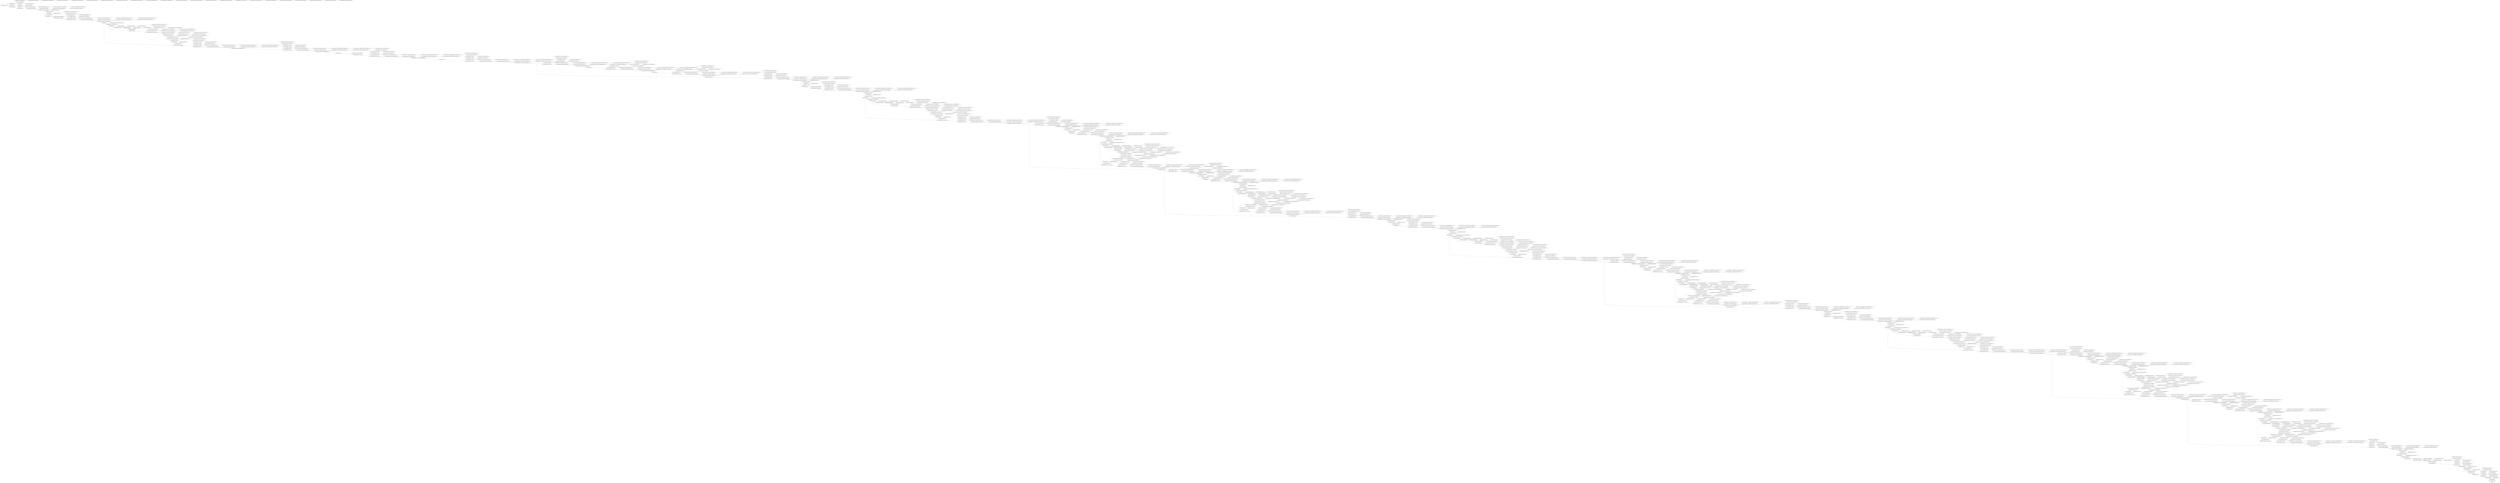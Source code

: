 strict digraph  {
self [op=Placeholder];
"MobilenetV3small/rescaling/Cast/x" [op=Const];
"MobilenetV3small/rescaling/Cast_1/x" [op=Const];
"MobilenetV3small/rescaling/mul" [op=Mul];
"MobilenetV3small/rescaling/add" [op=AddV2];
"MobilenetV3small/Conv/Sigmoid/ReadVariableOp/resource" [op=Placeholder];
"MobilenetV3small/Conv/Sigmoid/ReadVariableOp" [op=ReadVariableOp];
"MobilenetV3small/Conv/Sigmoid" [op=Sigmoid];
"MobilenetV3small/Conv/Round" [op=Round];
"MobilenetV3small/Conv/ReadVariableOp/resource" [op=Placeholder];
"MobilenetV3small/Conv/ReadVariableOp" [op=ReadVariableOp];
"MobilenetV3small/Conv/mul" [op=Mul];
"MobilenetV3small/Conv/Conv2D" [op=Conv2D];
"MobilenetV3small/Conv/BatchNorm/ReadVariableOp/resource" [op=Placeholder];
"MobilenetV3small/Conv/BatchNorm/ReadVariableOp" [op=ReadVariableOp];
"MobilenetV3small/Conv/BatchNorm/ReadVariableOp_1/resource" [op=Placeholder];
"MobilenetV3small/Conv/BatchNorm/ReadVariableOp_1" [op=ReadVariableOp];
"MobilenetV3small/Conv/BatchNorm/FusedBatchNormV3/ReadVariableOp/resource" [op=Placeholder];
"MobilenetV3small/Conv/BatchNorm/FusedBatchNormV3/ReadVariableOp" [op=ReadVariableOp];
"MobilenetV3small/Conv/BatchNorm/FusedBatchNormV3/ReadVariableOp_1/resource" [op=Placeholder];
"MobilenetV3small/Conv/BatchNorm/FusedBatchNormV3/ReadVariableOp_1" [op=ReadVariableOp];
"MobilenetV3small/Conv/BatchNorm/FusedBatchNormV3" [op=FusedBatchNormV3];
"MobilenetV3small/tf_op_layer_AddV2/AddV2/y" [op=Const];
"MobilenetV3small/tf_op_layer_AddV2/AddV2" [op=AddV2];
"MobilenetV3small/re_lu/Relu6" [op=Relu6];
"MobilenetV3small/tf_op_layer_Mul/Mul/y" [op=Const];
"MobilenetV3small/tf_op_layer_Mul/Mul" [op=Mul];
"MobilenetV3small/multiply/mul" [op=Mul];
"MobilenetV3small/expanded_conv/depthwise/pad/Pad/paddings" [op=Const];
"MobilenetV3small/expanded_conv/depthwise/pad/Pad" [op=Pad];
"MobilenetV3small/expanded_conv/depthwise/Sigmoid/ReadVariableOp/resource" [op=Placeholder];
"MobilenetV3small/expanded_conv/depthwise/Sigmoid/ReadVariableOp" [op=ReadVariableOp];
"MobilenetV3small/expanded_conv/depthwise/Sigmoid" [op=Sigmoid];
"MobilenetV3small/expanded_conv/depthwise/Round" [op=Round];
"MobilenetV3small/expanded_conv/depthwise/ReadVariableOp/resource" [op=Placeholder];
"MobilenetV3small/expanded_conv/depthwise/ReadVariableOp" [op=ReadVariableOp];
"MobilenetV3small/expanded_conv/depthwise/mul" [op=Mul];
"MobilenetV3small/expanded_conv/depthwise/depthwise/Shape" [op=Const];
"MobilenetV3small/expanded_conv/depthwise/depthwise/dilation_rate" [op=Const];
"MobilenetV3small/expanded_conv/depthwise/depthwise" [op=DepthwiseConv2dNative];
"MobilenetV3small/expanded_conv/depthwise/BatchNorm/ReadVariableOp/resource" [op=Placeholder];
"MobilenetV3small/expanded_conv/depthwise/BatchNorm/ReadVariableOp" [op=ReadVariableOp];
"MobilenetV3small/expanded_conv/depthwise/BatchNorm/ReadVariableOp_1/resource" [op=Placeholder];
"MobilenetV3small/expanded_conv/depthwise/BatchNorm/ReadVariableOp_1" [op=ReadVariableOp];
"MobilenetV3small/expanded_conv/depthwise/BatchNorm/FusedBatchNormV3/ReadVariableOp/resource" [op=Placeholder];
"MobilenetV3small/expanded_conv/depthwise/BatchNorm/FusedBatchNormV3/ReadVariableOp" [op=ReadVariableOp];
"MobilenetV3small/expanded_conv/depthwise/BatchNorm/FusedBatchNormV3/ReadVariableOp_1/resource" [op=Placeholder];
"MobilenetV3small/expanded_conv/depthwise/BatchNorm/FusedBatchNormV3/ReadVariableOp_1" [op=ReadVariableOp];
"MobilenetV3small/expanded_conv/depthwise/BatchNorm/FusedBatchNormV3" [op=FusedBatchNormV3];
"MobilenetV3small/re_lu_1/Relu" [op=Relu];
"MobilenetV3small/expanded_conv/squeeze_excite/AvgPool/Mean/reduction_indices" [op=Const];
"MobilenetV3small/expanded_conv/squeeze_excite/AvgPool/Mean" [op=Mean];
"MobilenetV3small/reshape/Shape" [op=Shape];
"MobilenetV3small/reshape/strided_slice/stack" [op=Const];
"MobilenetV3small/reshape/strided_slice/stack_1" [op=Const];
"MobilenetV3small/reshape/strided_slice/stack_2" [op=Const];
"MobilenetV3small/reshape/strided_slice" [op=StridedSlice];
"MobilenetV3small/reshape/Reshape/shape/1" [op=Const];
"MobilenetV3small/reshape/Reshape/shape/2" [op=Const];
"MobilenetV3small/reshape/Reshape/shape/3" [op=Const];
"MobilenetV3small/reshape/Reshape/shape" [op=Pack];
"MobilenetV3small/reshape/Reshape" [op=Reshape];
"MobilenetV3small/expanded_conv/squeeze_excite/Conv/Sigmoid/ReadVariableOp/resource" [op=Placeholder];
"MobilenetV3small/expanded_conv/squeeze_excite/Conv/Sigmoid/ReadVariableOp" [op=ReadVariableOp];
"MobilenetV3small/expanded_conv/squeeze_excite/Conv/Sigmoid" [op=Sigmoid];
"MobilenetV3small/expanded_conv/squeeze_excite/Conv/Round" [op=Round];
"MobilenetV3small/expanded_conv/squeeze_excite/Conv/ReadVariableOp/resource" [op=Placeholder];
"MobilenetV3small/expanded_conv/squeeze_excite/Conv/ReadVariableOp" [op=ReadVariableOp];
"MobilenetV3small/expanded_conv/squeeze_excite/Conv/mul" [op=Mul];
"MobilenetV3small/expanded_conv/squeeze_excite/Conv/Conv2D" [op=Conv2D];
"MobilenetV3small/expanded_conv/squeeze_excite/Conv/BiasAdd/ReadVariableOp/resource" [op=Placeholder];
"MobilenetV3small/expanded_conv/squeeze_excite/Conv/BiasAdd/ReadVariableOp" [op=ReadVariableOp];
"MobilenetV3small/expanded_conv/squeeze_excite/Conv/BiasAdd" [op=BiasAdd];
"MobilenetV3small/expanded_conv/squeeze_excite/Relu/Relu" [op=Relu];
"MobilenetV3small/expanded_conv/squeeze_excite/Conv_1/Sigmoid/ReadVariableOp/resource" [op=Placeholder];
"MobilenetV3small/expanded_conv/squeeze_excite/Conv_1/Sigmoid/ReadVariableOp" [op=ReadVariableOp];
"MobilenetV3small/expanded_conv/squeeze_excite/Conv_1/Sigmoid" [op=Sigmoid];
"MobilenetV3small/expanded_conv/squeeze_excite/Conv_1/Round" [op=Round];
"MobilenetV3small/expanded_conv/squeeze_excite/Conv_1/ReadVariableOp/resource" [op=Placeholder];
"MobilenetV3small/expanded_conv/squeeze_excite/Conv_1/ReadVariableOp" [op=ReadVariableOp];
"MobilenetV3small/expanded_conv/squeeze_excite/Conv_1/mul" [op=Mul];
"MobilenetV3small/expanded_conv/squeeze_excite/Conv_1/Conv2D" [op=Conv2D];
"MobilenetV3small/expanded_conv/squeeze_excite/Conv_1/BiasAdd/ReadVariableOp/resource" [op=Placeholder];
"MobilenetV3small/expanded_conv/squeeze_excite/Conv_1/BiasAdd/ReadVariableOp" [op=ReadVariableOp];
"MobilenetV3small/expanded_conv/squeeze_excite/Conv_1/BiasAdd" [op=BiasAdd];
"MobilenetV3small/tf_op_layer_AddV2_1/AddV2_1/y" [op=Const];
"MobilenetV3small/tf_op_layer_AddV2_1/AddV2_1" [op=AddV2];
"MobilenetV3small/re_lu_2/Relu6" [op=Relu6];
"MobilenetV3small/tf_op_layer_Mul_1/Mul_1/y" [op=Const];
"MobilenetV3small/tf_op_layer_Mul_1/Mul_1" [op=Mul];
"MobilenetV3small/expanded_conv/squeeze_excite/Mul/mul" [op=Mul];
"MobilenetV3small/expanded_conv/project/Sigmoid/ReadVariableOp/resource" [op=Placeholder];
"MobilenetV3small/expanded_conv/project/Sigmoid/ReadVariableOp" [op=ReadVariableOp];
"MobilenetV3small/expanded_conv/project/Sigmoid" [op=Sigmoid];
"MobilenetV3small/expanded_conv/project/Round" [op=Round];
"MobilenetV3small/expanded_conv/project/ReadVariableOp/resource" [op=Placeholder];
"MobilenetV3small/expanded_conv/project/ReadVariableOp" [op=ReadVariableOp];
"MobilenetV3small/expanded_conv/project/mul" [op=Mul];
"MobilenetV3small/expanded_conv/project/Conv2D" [op=Conv2D];
"MobilenetV3small/expanded_conv/project/BatchNorm/ReadVariableOp/resource" [op=Placeholder];
"MobilenetV3small/expanded_conv/project/BatchNorm/ReadVariableOp" [op=ReadVariableOp];
"MobilenetV3small/expanded_conv/project/BatchNorm/ReadVariableOp_1/resource" [op=Placeholder];
"MobilenetV3small/expanded_conv/project/BatchNorm/ReadVariableOp_1" [op=ReadVariableOp];
"MobilenetV3small/expanded_conv/project/BatchNorm/FusedBatchNormV3/ReadVariableOp/resource" [op=Placeholder];
"MobilenetV3small/expanded_conv/project/BatchNorm/FusedBatchNormV3/ReadVariableOp" [op=ReadVariableOp];
"MobilenetV3small/expanded_conv/project/BatchNorm/FusedBatchNormV3/ReadVariableOp_1/resource" [op=Placeholder];
"MobilenetV3small/expanded_conv/project/BatchNorm/FusedBatchNormV3/ReadVariableOp_1" [op=ReadVariableOp];
"MobilenetV3small/expanded_conv/project/BatchNorm/FusedBatchNormV3" [op=FusedBatchNormV3];
"MobilenetV3small/expanded_conv_1/expand/Sigmoid/ReadVariableOp/resource" [op=Placeholder];
"MobilenetV3small/expanded_conv_1/expand/Sigmoid/ReadVariableOp" [op=ReadVariableOp];
"MobilenetV3small/expanded_conv_1/expand/Sigmoid" [op=Sigmoid];
"MobilenetV3small/expanded_conv_1/expand/Round" [op=Round];
"MobilenetV3small/expanded_conv_1/expand/ReadVariableOp/resource" [op=Placeholder];
"MobilenetV3small/expanded_conv_1/expand/ReadVariableOp" [op=ReadVariableOp];
"MobilenetV3small/expanded_conv_1/expand/mul" [op=Mul];
"MobilenetV3small/expanded_conv_1/expand/Conv2D" [op=Conv2D];
"MobilenetV3small/expanded_conv_1/expand/BatchNorm/ReadVariableOp/resource" [op=Placeholder];
"MobilenetV3small/expanded_conv_1/expand/BatchNorm/ReadVariableOp" [op=ReadVariableOp];
"MobilenetV3small/expanded_conv_1/expand/BatchNorm/ReadVariableOp_1/resource" [op=Placeholder];
"MobilenetV3small/expanded_conv_1/expand/BatchNorm/ReadVariableOp_1" [op=ReadVariableOp];
"MobilenetV3small/expanded_conv_1/expand/BatchNorm/FusedBatchNormV3/ReadVariableOp/resource" [op=Placeholder];
"MobilenetV3small/expanded_conv_1/expand/BatchNorm/FusedBatchNormV3/ReadVariableOp" [op=ReadVariableOp];
"MobilenetV3small/expanded_conv_1/expand/BatchNorm/FusedBatchNormV3/ReadVariableOp_1/resource" [op=Placeholder];
"MobilenetV3small/expanded_conv_1/expand/BatchNorm/FusedBatchNormV3/ReadVariableOp_1" [op=ReadVariableOp];
"MobilenetV3small/expanded_conv_1/expand/BatchNorm/FusedBatchNormV3" [op=FusedBatchNormV3];
"MobilenetV3small/re_lu_3/Relu" [op=Relu];
"MobilenetV3small/expanded_conv_1/depthwise/pad/Pad/paddings" [op=Const];
"MobilenetV3small/expanded_conv_1/depthwise/pad/Pad" [op=Pad];
"MobilenetV3small/expanded_conv_1/depthwise/Sigmoid/ReadVariableOp/resource" [op=Placeholder];
"MobilenetV3small/expanded_conv_1/depthwise/Sigmoid/ReadVariableOp" [op=ReadVariableOp];
"MobilenetV3small/expanded_conv_1/depthwise/Sigmoid" [op=Sigmoid];
"MobilenetV3small/expanded_conv_1/depthwise/Round" [op=Round];
"MobilenetV3small/expanded_conv_1/depthwise/ReadVariableOp/resource" [op=Placeholder];
"MobilenetV3small/expanded_conv_1/depthwise/ReadVariableOp" [op=ReadVariableOp];
"MobilenetV3small/expanded_conv_1/depthwise/mul" [op=Mul];
"MobilenetV3small/expanded_conv_1/depthwise/depthwise/Shape" [op=Const];
"MobilenetV3small/expanded_conv_1/depthwise/depthwise/dilation_rate" [op=Const];
"MobilenetV3small/expanded_conv_1/depthwise/depthwise" [op=DepthwiseConv2dNative];
"MobilenetV3small/expanded_conv_1/depthwise/BatchNorm/ReadVariableOp/resource" [op=Placeholder];
"MobilenetV3small/expanded_conv_1/depthwise/BatchNorm/ReadVariableOp" [op=ReadVariableOp];
"MobilenetV3small/expanded_conv_1/depthwise/BatchNorm/ReadVariableOp_1/resource" [op=Placeholder];
"MobilenetV3small/expanded_conv_1/depthwise/BatchNorm/ReadVariableOp_1" [op=ReadVariableOp];
"MobilenetV3small/expanded_conv_1/depthwise/BatchNorm/FusedBatchNormV3/ReadVariableOp/resource" [op=Placeholder];
"MobilenetV3small/expanded_conv_1/depthwise/BatchNorm/FusedBatchNormV3/ReadVariableOp" [op=ReadVariableOp];
"MobilenetV3small/expanded_conv_1/depthwise/BatchNorm/FusedBatchNormV3/ReadVariableOp_1/resource" [op=Placeholder];
"MobilenetV3small/expanded_conv_1/depthwise/BatchNorm/FusedBatchNormV3/ReadVariableOp_1" [op=ReadVariableOp];
"MobilenetV3small/expanded_conv_1/depthwise/BatchNorm/FusedBatchNormV3" [op=FusedBatchNormV3];
"MobilenetV3small/re_lu_4/Relu" [op=Relu];
"MobilenetV3small/expanded_conv_1/project/Sigmoid/ReadVariableOp/resource" [op=Placeholder];
"MobilenetV3small/expanded_conv_1/project/Sigmoid/ReadVariableOp" [op=ReadVariableOp];
"MobilenetV3small/expanded_conv_1/project/Sigmoid" [op=Sigmoid];
"MobilenetV3small/expanded_conv_1/project/Round" [op=Round];
"MobilenetV3small/expanded_conv_1/project/ReadVariableOp/resource" [op=Placeholder];
"MobilenetV3small/expanded_conv_1/project/ReadVariableOp" [op=ReadVariableOp];
"MobilenetV3small/expanded_conv_1/project/mul" [op=Mul];
"MobilenetV3small/expanded_conv_1/project/Conv2D" [op=Conv2D];
"MobilenetV3small/expanded_conv_1/project/BatchNorm/ReadVariableOp/resource" [op=Placeholder];
"MobilenetV3small/expanded_conv_1/project/BatchNorm/ReadVariableOp" [op=ReadVariableOp];
"MobilenetV3small/expanded_conv_1/project/BatchNorm/ReadVariableOp_1/resource" [op=Placeholder];
"MobilenetV3small/expanded_conv_1/project/BatchNorm/ReadVariableOp_1" [op=ReadVariableOp];
"MobilenetV3small/expanded_conv_1/project/BatchNorm/FusedBatchNormV3/ReadVariableOp/resource" [op=Placeholder];
"MobilenetV3small/expanded_conv_1/project/BatchNorm/FusedBatchNormV3/ReadVariableOp" [op=ReadVariableOp];
"MobilenetV3small/expanded_conv_1/project/BatchNorm/FusedBatchNormV3/ReadVariableOp_1/resource" [op=Placeholder];
"MobilenetV3small/expanded_conv_1/project/BatchNorm/FusedBatchNormV3/ReadVariableOp_1" [op=ReadVariableOp];
"MobilenetV3small/expanded_conv_1/project/BatchNorm/FusedBatchNormV3" [op=FusedBatchNormV3];
"MobilenetV3small/expanded_conv_2/expand/Sigmoid/ReadVariableOp/resource" [op=Placeholder];
"MobilenetV3small/expanded_conv_2/expand/Sigmoid/ReadVariableOp" [op=ReadVariableOp];
"MobilenetV3small/expanded_conv_2/expand/Sigmoid" [op=Sigmoid];
"MobilenetV3small/expanded_conv_2/expand/Round" [op=Round];
"MobilenetV3small/expanded_conv_2/expand/ReadVariableOp/resource" [op=Placeholder];
"MobilenetV3small/expanded_conv_2/expand/ReadVariableOp" [op=ReadVariableOp];
"MobilenetV3small/expanded_conv_2/expand/mul" [op=Mul];
"MobilenetV3small/expanded_conv_2/expand/Conv2D" [op=Conv2D];
"MobilenetV3small/expanded_conv_2/expand/BatchNorm/ReadVariableOp/resource" [op=Placeholder];
"MobilenetV3small/expanded_conv_2/expand/BatchNorm/ReadVariableOp" [op=ReadVariableOp];
"MobilenetV3small/expanded_conv_2/expand/BatchNorm/ReadVariableOp_1/resource" [op=Placeholder];
"MobilenetV3small/expanded_conv_2/expand/BatchNorm/ReadVariableOp_1" [op=ReadVariableOp];
"MobilenetV3small/expanded_conv_2/expand/BatchNorm/FusedBatchNormV3/ReadVariableOp/resource" [op=Placeholder];
"MobilenetV3small/expanded_conv_2/expand/BatchNorm/FusedBatchNormV3/ReadVariableOp" [op=ReadVariableOp];
"MobilenetV3small/expanded_conv_2/expand/BatchNorm/FusedBatchNormV3/ReadVariableOp_1/resource" [op=Placeholder];
"MobilenetV3small/expanded_conv_2/expand/BatchNorm/FusedBatchNormV3/ReadVariableOp_1" [op=ReadVariableOp];
"MobilenetV3small/expanded_conv_2/expand/BatchNorm/FusedBatchNormV3" [op=FusedBatchNormV3];
"MobilenetV3small/re_lu_5/Relu" [op=Relu];
"MobilenetV3small/expanded_conv_2/depthwise/Sigmoid/ReadVariableOp/resource" [op=Placeholder];
"MobilenetV3small/expanded_conv_2/depthwise/Sigmoid/ReadVariableOp" [op=ReadVariableOp];
"MobilenetV3small/expanded_conv_2/depthwise/Sigmoid" [op=Sigmoid];
"MobilenetV3small/expanded_conv_2/depthwise/Round" [op=Round];
"MobilenetV3small/expanded_conv_2/depthwise/ReadVariableOp/resource" [op=Placeholder];
"MobilenetV3small/expanded_conv_2/depthwise/ReadVariableOp" [op=ReadVariableOp];
"MobilenetV3small/expanded_conv_2/depthwise/mul" [op=Mul];
"MobilenetV3small/expanded_conv_2/depthwise/depthwise/Shape" [op=Const];
"MobilenetV3small/expanded_conv_2/depthwise/depthwise/dilation_rate" [op=Const];
"MobilenetV3small/expanded_conv_2/depthwise/depthwise" [op=DepthwiseConv2dNative];
"MobilenetV3small/expanded_conv_2/depthwise/BatchNorm/ReadVariableOp/resource" [op=Placeholder];
"MobilenetV3small/expanded_conv_2/depthwise/BatchNorm/ReadVariableOp" [op=ReadVariableOp];
"MobilenetV3small/expanded_conv_2/depthwise/BatchNorm/ReadVariableOp_1/resource" [op=Placeholder];
"MobilenetV3small/expanded_conv_2/depthwise/BatchNorm/ReadVariableOp_1" [op=ReadVariableOp];
"MobilenetV3small/expanded_conv_2/depthwise/BatchNorm/FusedBatchNormV3/ReadVariableOp/resource" [op=Placeholder];
"MobilenetV3small/expanded_conv_2/depthwise/BatchNorm/FusedBatchNormV3/ReadVariableOp" [op=ReadVariableOp];
"MobilenetV3small/expanded_conv_2/depthwise/BatchNorm/FusedBatchNormV3/ReadVariableOp_1/resource" [op=Placeholder];
"MobilenetV3small/expanded_conv_2/depthwise/BatchNorm/FusedBatchNormV3/ReadVariableOp_1" [op=ReadVariableOp];
"MobilenetV3small/expanded_conv_2/depthwise/BatchNorm/FusedBatchNormV3" [op=FusedBatchNormV3];
"MobilenetV3small/re_lu_6/Relu" [op=Relu];
"MobilenetV3small/expanded_conv_2/project/Sigmoid/ReadVariableOp/resource" [op=Placeholder];
"MobilenetV3small/expanded_conv_2/project/Sigmoid/ReadVariableOp" [op=ReadVariableOp];
"MobilenetV3small/expanded_conv_2/project/Sigmoid" [op=Sigmoid];
"MobilenetV3small/expanded_conv_2/project/Round" [op=Round];
"MobilenetV3small/expanded_conv_2/project/ReadVariableOp/resource" [op=Placeholder];
"MobilenetV3small/expanded_conv_2/project/ReadVariableOp" [op=ReadVariableOp];
"MobilenetV3small/expanded_conv_2/project/mul" [op=Mul];
"MobilenetV3small/expanded_conv_2/project/Conv2D" [op=Conv2D];
"MobilenetV3small/expanded_conv_2/project/BatchNorm/ReadVariableOp/resource" [op=Placeholder];
"MobilenetV3small/expanded_conv_2/project/BatchNorm/ReadVariableOp" [op=ReadVariableOp];
"MobilenetV3small/expanded_conv_2/project/BatchNorm/ReadVariableOp_1/resource" [op=Placeholder];
"MobilenetV3small/expanded_conv_2/project/BatchNorm/ReadVariableOp_1" [op=ReadVariableOp];
"MobilenetV3small/expanded_conv_2/project/BatchNorm/FusedBatchNormV3/ReadVariableOp/resource" [op=Placeholder];
"MobilenetV3small/expanded_conv_2/project/BatchNorm/FusedBatchNormV3/ReadVariableOp" [op=ReadVariableOp];
"MobilenetV3small/expanded_conv_2/project/BatchNorm/FusedBatchNormV3/ReadVariableOp_1/resource" [op=Placeholder];
"MobilenetV3small/expanded_conv_2/project/BatchNorm/FusedBatchNormV3/ReadVariableOp_1" [op=ReadVariableOp];
"MobilenetV3small/expanded_conv_2/project/BatchNorm/FusedBatchNormV3" [op=FusedBatchNormV3];
"MobilenetV3small/expanded_conv_2/Add/add" [op=AddV2];
"MobilenetV3small/expanded_conv_3/expand/Sigmoid/ReadVariableOp/resource" [op=Placeholder];
"MobilenetV3small/expanded_conv_3/expand/Sigmoid/ReadVariableOp" [op=ReadVariableOp];
"MobilenetV3small/expanded_conv_3/expand/Sigmoid" [op=Sigmoid];
"MobilenetV3small/expanded_conv_3/expand/Round" [op=Round];
"MobilenetV3small/expanded_conv_3/expand/ReadVariableOp/resource" [op=Placeholder];
"MobilenetV3small/expanded_conv_3/expand/ReadVariableOp" [op=ReadVariableOp];
"MobilenetV3small/expanded_conv_3/expand/mul" [op=Mul];
"MobilenetV3small/expanded_conv_3/expand/Conv2D" [op=Conv2D];
"MobilenetV3small/expanded_conv_3/expand/BatchNorm/ReadVariableOp/resource" [op=Placeholder];
"MobilenetV3small/expanded_conv_3/expand/BatchNorm/ReadVariableOp" [op=ReadVariableOp];
"MobilenetV3small/expanded_conv_3/expand/BatchNorm/ReadVariableOp_1/resource" [op=Placeholder];
"MobilenetV3small/expanded_conv_3/expand/BatchNorm/ReadVariableOp_1" [op=ReadVariableOp];
"MobilenetV3small/expanded_conv_3/expand/BatchNorm/FusedBatchNormV3/ReadVariableOp/resource" [op=Placeholder];
"MobilenetV3small/expanded_conv_3/expand/BatchNorm/FusedBatchNormV3/ReadVariableOp" [op=ReadVariableOp];
"MobilenetV3small/expanded_conv_3/expand/BatchNorm/FusedBatchNormV3/ReadVariableOp_1/resource" [op=Placeholder];
"MobilenetV3small/expanded_conv_3/expand/BatchNorm/FusedBatchNormV3/ReadVariableOp_1" [op=ReadVariableOp];
"MobilenetV3small/expanded_conv_3/expand/BatchNorm/FusedBatchNormV3" [op=FusedBatchNormV3];
"MobilenetV3small/tf_op_layer_AddV2_2/AddV2_2/y" [op=Const];
"MobilenetV3small/tf_op_layer_AddV2_2/AddV2_2" [op=AddV2];
"MobilenetV3small/re_lu_7/Relu6" [op=Relu6];
"MobilenetV3small/tf_op_layer_Mul_2/Mul_2/y" [op=Const];
"MobilenetV3small/tf_op_layer_Mul_2/Mul_2" [op=Mul];
"MobilenetV3small/multiply_1/mul" [op=Mul];
"MobilenetV3small/expanded_conv_3/depthwise/pad/Pad/paddings" [op=Const];
"MobilenetV3small/expanded_conv_3/depthwise/pad/Pad" [op=Pad];
"MobilenetV3small/expanded_conv_3/depthwise/Sigmoid/ReadVariableOp/resource" [op=Placeholder];
"MobilenetV3small/expanded_conv_3/depthwise/Sigmoid/ReadVariableOp" [op=ReadVariableOp];
"MobilenetV3small/expanded_conv_3/depthwise/Sigmoid" [op=Sigmoid];
"MobilenetV3small/expanded_conv_3/depthwise/Round" [op=Round];
"MobilenetV3small/expanded_conv_3/depthwise/ReadVariableOp/resource" [op=Placeholder];
"MobilenetV3small/expanded_conv_3/depthwise/ReadVariableOp" [op=ReadVariableOp];
"MobilenetV3small/expanded_conv_3/depthwise/mul" [op=Mul];
"MobilenetV3small/expanded_conv_3/depthwise/depthwise/Shape" [op=Const];
"MobilenetV3small/expanded_conv_3/depthwise/depthwise/dilation_rate" [op=Const];
"MobilenetV3small/expanded_conv_3/depthwise/depthwise" [op=DepthwiseConv2dNative];
"MobilenetV3small/expanded_conv_3/depthwise/BatchNorm/ReadVariableOp/resource" [op=Placeholder];
"MobilenetV3small/expanded_conv_3/depthwise/BatchNorm/ReadVariableOp" [op=ReadVariableOp];
"MobilenetV3small/expanded_conv_3/depthwise/BatchNorm/ReadVariableOp_1/resource" [op=Placeholder];
"MobilenetV3small/expanded_conv_3/depthwise/BatchNorm/ReadVariableOp_1" [op=ReadVariableOp];
"MobilenetV3small/expanded_conv_3/depthwise/BatchNorm/FusedBatchNormV3/ReadVariableOp/resource" [op=Placeholder];
"MobilenetV3small/expanded_conv_3/depthwise/BatchNorm/FusedBatchNormV3/ReadVariableOp" [op=ReadVariableOp];
"MobilenetV3small/expanded_conv_3/depthwise/BatchNorm/FusedBatchNormV3/ReadVariableOp_1/resource" [op=Placeholder];
"MobilenetV3small/expanded_conv_3/depthwise/BatchNorm/FusedBatchNormV3/ReadVariableOp_1" [op=ReadVariableOp];
"MobilenetV3small/expanded_conv_3/depthwise/BatchNorm/FusedBatchNormV3" [op=FusedBatchNormV3];
"MobilenetV3small/tf_op_layer_AddV2_3/AddV2_3/y" [op=Const];
"MobilenetV3small/tf_op_layer_AddV2_3/AddV2_3" [op=AddV2];
"MobilenetV3small/re_lu_8/Relu6" [op=Relu6];
"MobilenetV3small/tf_op_layer_Mul_3/Mul_3/y" [op=Const];
"MobilenetV3small/tf_op_layer_Mul_3/Mul_3" [op=Mul];
"MobilenetV3small/multiply_2/mul" [op=Mul];
"MobilenetV3small/expanded_conv_3/squeeze_excite/AvgPool/Mean/reduction_indices" [op=Const];
"MobilenetV3small/expanded_conv_3/squeeze_excite/AvgPool/Mean" [op=Mean];
"MobilenetV3small/reshape_1/Shape" [op=Shape];
"MobilenetV3small/reshape_1/strided_slice/stack" [op=Const];
"MobilenetV3small/reshape_1/strided_slice/stack_1" [op=Const];
"MobilenetV3small/reshape_1/strided_slice/stack_2" [op=Const];
"MobilenetV3small/reshape_1/strided_slice" [op=StridedSlice];
"MobilenetV3small/reshape_1/Reshape/shape/1" [op=Const];
"MobilenetV3small/reshape_1/Reshape/shape/2" [op=Const];
"MobilenetV3small/reshape_1/Reshape/shape/3" [op=Const];
"MobilenetV3small/reshape_1/Reshape/shape" [op=Pack];
"MobilenetV3small/reshape_1/Reshape" [op=Reshape];
"MobilenetV3small/expanded_conv_3/squeeze_excite/Conv/Sigmoid/ReadVariableOp/resource" [op=Placeholder];
"MobilenetV3small/expanded_conv_3/squeeze_excite/Conv/Sigmoid/ReadVariableOp" [op=ReadVariableOp];
"MobilenetV3small/expanded_conv_3/squeeze_excite/Conv/Sigmoid" [op=Sigmoid];
"MobilenetV3small/expanded_conv_3/squeeze_excite/Conv/Round" [op=Round];
"MobilenetV3small/expanded_conv_3/squeeze_excite/Conv/ReadVariableOp/resource" [op=Placeholder];
"MobilenetV3small/expanded_conv_3/squeeze_excite/Conv/ReadVariableOp" [op=ReadVariableOp];
"MobilenetV3small/expanded_conv_3/squeeze_excite/Conv/mul" [op=Mul];
"MobilenetV3small/expanded_conv_3/squeeze_excite/Conv/Conv2D" [op=Conv2D];
"MobilenetV3small/expanded_conv_3/squeeze_excite/Conv/BiasAdd/ReadVariableOp/resource" [op=Placeholder];
"MobilenetV3small/expanded_conv_3/squeeze_excite/Conv/BiasAdd/ReadVariableOp" [op=ReadVariableOp];
"MobilenetV3small/expanded_conv_3/squeeze_excite/Conv/BiasAdd" [op=BiasAdd];
"MobilenetV3small/expanded_conv_3/squeeze_excite/Relu/Relu" [op=Relu];
"MobilenetV3small/expanded_conv_3/squeeze_excite/Conv_1/Sigmoid/ReadVariableOp/resource" [op=Placeholder];
"MobilenetV3small/expanded_conv_3/squeeze_excite/Conv_1/Sigmoid/ReadVariableOp" [op=ReadVariableOp];
"MobilenetV3small/expanded_conv_3/squeeze_excite/Conv_1/Sigmoid" [op=Sigmoid];
"MobilenetV3small/expanded_conv_3/squeeze_excite/Conv_1/Round" [op=Round];
"MobilenetV3small/expanded_conv_3/squeeze_excite/Conv_1/ReadVariableOp/resource" [op=Placeholder];
"MobilenetV3small/expanded_conv_3/squeeze_excite/Conv_1/ReadVariableOp" [op=ReadVariableOp];
"MobilenetV3small/expanded_conv_3/squeeze_excite/Conv_1/mul" [op=Mul];
"MobilenetV3small/expanded_conv_3/squeeze_excite/Conv_1/Conv2D" [op=Conv2D];
"MobilenetV3small/expanded_conv_3/squeeze_excite/Conv_1/BiasAdd/ReadVariableOp/resource" [op=Placeholder];
"MobilenetV3small/expanded_conv_3/squeeze_excite/Conv_1/BiasAdd/ReadVariableOp" [op=ReadVariableOp];
"MobilenetV3small/expanded_conv_3/squeeze_excite/Conv_1/BiasAdd" [op=BiasAdd];
"MobilenetV3small/tf_op_layer_AddV2_4/AddV2_4/y" [op=Const];
"MobilenetV3small/tf_op_layer_AddV2_4/AddV2_4" [op=AddV2];
"MobilenetV3small/re_lu_9/Relu6" [op=Relu6];
"MobilenetV3small/tf_op_layer_Mul_4/Mul_4/y" [op=Const];
"MobilenetV3small/tf_op_layer_Mul_4/Mul_4" [op=Mul];
"MobilenetV3small/expanded_conv_3/squeeze_excite/Mul/mul" [op=Mul];
"MobilenetV3small/expanded_conv_3/project/Sigmoid/ReadVariableOp/resource" [op=Placeholder];
"MobilenetV3small/expanded_conv_3/project/Sigmoid/ReadVariableOp" [op=ReadVariableOp];
"MobilenetV3small/expanded_conv_3/project/Sigmoid" [op=Sigmoid];
"MobilenetV3small/expanded_conv_3/project/Round" [op=Round];
"MobilenetV3small/expanded_conv_3/project/ReadVariableOp/resource" [op=Placeholder];
"MobilenetV3small/expanded_conv_3/project/ReadVariableOp" [op=ReadVariableOp];
"MobilenetV3small/expanded_conv_3/project/mul" [op=Mul];
"MobilenetV3small/expanded_conv_3/project/Conv2D" [op=Conv2D];
"MobilenetV3small/expanded_conv_3/project/BatchNorm/ReadVariableOp/resource" [op=Placeholder];
"MobilenetV3small/expanded_conv_3/project/BatchNorm/ReadVariableOp" [op=ReadVariableOp];
"MobilenetV3small/expanded_conv_3/project/BatchNorm/ReadVariableOp_1/resource" [op=Placeholder];
"MobilenetV3small/expanded_conv_3/project/BatchNorm/ReadVariableOp_1" [op=ReadVariableOp];
"MobilenetV3small/expanded_conv_3/project/BatchNorm/FusedBatchNormV3/ReadVariableOp/resource" [op=Placeholder];
"MobilenetV3small/expanded_conv_3/project/BatchNorm/FusedBatchNormV3/ReadVariableOp" [op=ReadVariableOp];
"MobilenetV3small/expanded_conv_3/project/BatchNorm/FusedBatchNormV3/ReadVariableOp_1/resource" [op=Placeholder];
"MobilenetV3small/expanded_conv_3/project/BatchNorm/FusedBatchNormV3/ReadVariableOp_1" [op=ReadVariableOp];
"MobilenetV3small/expanded_conv_3/project/BatchNorm/FusedBatchNormV3" [op=FusedBatchNormV3];
"MobilenetV3small/expanded_conv_4/expand/Sigmoid/ReadVariableOp/resource" [op=Placeholder];
"MobilenetV3small/expanded_conv_4/expand/Sigmoid/ReadVariableOp" [op=ReadVariableOp];
"MobilenetV3small/expanded_conv_4/expand/Sigmoid" [op=Sigmoid];
"MobilenetV3small/expanded_conv_4/expand/Round" [op=Round];
"MobilenetV3small/expanded_conv_4/expand/ReadVariableOp/resource" [op=Placeholder];
"MobilenetV3small/expanded_conv_4/expand/ReadVariableOp" [op=ReadVariableOp];
"MobilenetV3small/expanded_conv_4/expand/mul" [op=Mul];
"MobilenetV3small/expanded_conv_4/expand/Conv2D" [op=Conv2D];
"MobilenetV3small/expanded_conv_4/expand/BatchNorm/ReadVariableOp/resource" [op=Placeholder];
"MobilenetV3small/expanded_conv_4/expand/BatchNorm/ReadVariableOp" [op=ReadVariableOp];
"MobilenetV3small/expanded_conv_4/expand/BatchNorm/ReadVariableOp_1/resource" [op=Placeholder];
"MobilenetV3small/expanded_conv_4/expand/BatchNorm/ReadVariableOp_1" [op=ReadVariableOp];
"MobilenetV3small/expanded_conv_4/expand/BatchNorm/FusedBatchNormV3/ReadVariableOp/resource" [op=Placeholder];
"MobilenetV3small/expanded_conv_4/expand/BatchNorm/FusedBatchNormV3/ReadVariableOp" [op=ReadVariableOp];
"MobilenetV3small/expanded_conv_4/expand/BatchNorm/FusedBatchNormV3/ReadVariableOp_1/resource" [op=Placeholder];
"MobilenetV3small/expanded_conv_4/expand/BatchNorm/FusedBatchNormV3/ReadVariableOp_1" [op=ReadVariableOp];
"MobilenetV3small/expanded_conv_4/expand/BatchNorm/FusedBatchNormV3" [op=FusedBatchNormV3];
"MobilenetV3small/tf_op_layer_AddV2_5/AddV2_5/y" [op=Const];
"MobilenetV3small/tf_op_layer_AddV2_5/AddV2_5" [op=AddV2];
"MobilenetV3small/re_lu_10/Relu6" [op=Relu6];
"MobilenetV3small/tf_op_layer_Mul_5/Mul_5/y" [op=Const];
"MobilenetV3small/tf_op_layer_Mul_5/Mul_5" [op=Mul];
"MobilenetV3small/multiply_3/mul" [op=Mul];
"MobilenetV3small/expanded_conv_4/depthwise/Sigmoid/ReadVariableOp/resource" [op=Placeholder];
"MobilenetV3small/expanded_conv_4/depthwise/Sigmoid/ReadVariableOp" [op=ReadVariableOp];
"MobilenetV3small/expanded_conv_4/depthwise/Sigmoid" [op=Sigmoid];
"MobilenetV3small/expanded_conv_4/depthwise/Round" [op=Round];
"MobilenetV3small/expanded_conv_4/depthwise/ReadVariableOp/resource" [op=Placeholder];
"MobilenetV3small/expanded_conv_4/depthwise/ReadVariableOp" [op=ReadVariableOp];
"MobilenetV3small/expanded_conv_4/depthwise/mul" [op=Mul];
"MobilenetV3small/expanded_conv_4/depthwise/depthwise/Shape" [op=Const];
"MobilenetV3small/expanded_conv_4/depthwise/depthwise/dilation_rate" [op=Const];
"MobilenetV3small/expanded_conv_4/depthwise/depthwise" [op=DepthwiseConv2dNative];
"MobilenetV3small/expanded_conv_4/depthwise/BatchNorm/ReadVariableOp/resource" [op=Placeholder];
"MobilenetV3small/expanded_conv_4/depthwise/BatchNorm/ReadVariableOp" [op=ReadVariableOp];
"MobilenetV3small/expanded_conv_4/depthwise/BatchNorm/ReadVariableOp_1/resource" [op=Placeholder];
"MobilenetV3small/expanded_conv_4/depthwise/BatchNorm/ReadVariableOp_1" [op=ReadVariableOp];
"MobilenetV3small/expanded_conv_4/depthwise/BatchNorm/FusedBatchNormV3/ReadVariableOp/resource" [op=Placeholder];
"MobilenetV3small/expanded_conv_4/depthwise/BatchNorm/FusedBatchNormV3/ReadVariableOp" [op=ReadVariableOp];
"MobilenetV3small/expanded_conv_4/depthwise/BatchNorm/FusedBatchNormV3/ReadVariableOp_1/resource" [op=Placeholder];
"MobilenetV3small/expanded_conv_4/depthwise/BatchNorm/FusedBatchNormV3/ReadVariableOp_1" [op=ReadVariableOp];
"MobilenetV3small/expanded_conv_4/depthwise/BatchNorm/FusedBatchNormV3" [op=FusedBatchNormV3];
"MobilenetV3small/tf_op_layer_AddV2_6/AddV2_6/y" [op=Const];
"MobilenetV3small/tf_op_layer_AddV2_6/AddV2_6" [op=AddV2];
"MobilenetV3small/re_lu_11/Relu6" [op=Relu6];
"MobilenetV3small/tf_op_layer_Mul_6/Mul_6/y" [op=Const];
"MobilenetV3small/tf_op_layer_Mul_6/Mul_6" [op=Mul];
"MobilenetV3small/multiply_4/mul" [op=Mul];
"MobilenetV3small/expanded_conv_4/squeeze_excite/AvgPool/Mean/reduction_indices" [op=Const];
"MobilenetV3small/expanded_conv_4/squeeze_excite/AvgPool/Mean" [op=Mean];
"MobilenetV3small/reshape_2/Shape" [op=Shape];
"MobilenetV3small/reshape_2/strided_slice/stack" [op=Const];
"MobilenetV3small/reshape_2/strided_slice/stack_1" [op=Const];
"MobilenetV3small/reshape_2/strided_slice/stack_2" [op=Const];
"MobilenetV3small/reshape_2/strided_slice" [op=StridedSlice];
"MobilenetV3small/reshape_2/Reshape/shape/1" [op=Const];
"MobilenetV3small/reshape_2/Reshape/shape/2" [op=Const];
"MobilenetV3small/reshape_2/Reshape/shape/3" [op=Const];
"MobilenetV3small/reshape_2/Reshape/shape" [op=Pack];
"MobilenetV3small/reshape_2/Reshape" [op=Reshape];
"MobilenetV3small/expanded_conv_4/squeeze_excite/Conv/Sigmoid/ReadVariableOp/resource" [op=Placeholder];
"MobilenetV3small/expanded_conv_4/squeeze_excite/Conv/Sigmoid/ReadVariableOp" [op=ReadVariableOp];
"MobilenetV3small/expanded_conv_4/squeeze_excite/Conv/Sigmoid" [op=Sigmoid];
"MobilenetV3small/expanded_conv_4/squeeze_excite/Conv/Round" [op=Round];
"MobilenetV3small/expanded_conv_4/squeeze_excite/Conv/ReadVariableOp/resource" [op=Placeholder];
"MobilenetV3small/expanded_conv_4/squeeze_excite/Conv/ReadVariableOp" [op=ReadVariableOp];
"MobilenetV3small/expanded_conv_4/squeeze_excite/Conv/mul" [op=Mul];
"MobilenetV3small/expanded_conv_4/squeeze_excite/Conv/Conv2D" [op=Conv2D];
"MobilenetV3small/expanded_conv_4/squeeze_excite/Conv/BiasAdd/ReadVariableOp/resource" [op=Placeholder];
"MobilenetV3small/expanded_conv_4/squeeze_excite/Conv/BiasAdd/ReadVariableOp" [op=ReadVariableOp];
"MobilenetV3small/expanded_conv_4/squeeze_excite/Conv/BiasAdd" [op=BiasAdd];
"MobilenetV3small/expanded_conv_4/squeeze_excite/Relu/Relu" [op=Relu];
"MobilenetV3small/expanded_conv_4/squeeze_excite/Conv_1/Sigmoid/ReadVariableOp/resource" [op=Placeholder];
"MobilenetV3small/expanded_conv_4/squeeze_excite/Conv_1/Sigmoid/ReadVariableOp" [op=ReadVariableOp];
"MobilenetV3small/expanded_conv_4/squeeze_excite/Conv_1/Sigmoid" [op=Sigmoid];
"MobilenetV3small/expanded_conv_4/squeeze_excite/Conv_1/Round" [op=Round];
"MobilenetV3small/expanded_conv_4/squeeze_excite/Conv_1/ReadVariableOp/resource" [op=Placeholder];
"MobilenetV3small/expanded_conv_4/squeeze_excite/Conv_1/ReadVariableOp" [op=ReadVariableOp];
"MobilenetV3small/expanded_conv_4/squeeze_excite/Conv_1/mul" [op=Mul];
"MobilenetV3small/expanded_conv_4/squeeze_excite/Conv_1/Conv2D" [op=Conv2D];
"MobilenetV3small/expanded_conv_4/squeeze_excite/Conv_1/BiasAdd/ReadVariableOp/resource" [op=Placeholder];
"MobilenetV3small/expanded_conv_4/squeeze_excite/Conv_1/BiasAdd/ReadVariableOp" [op=ReadVariableOp];
"MobilenetV3small/expanded_conv_4/squeeze_excite/Conv_1/BiasAdd" [op=BiasAdd];
"MobilenetV3small/tf_op_layer_AddV2_7/AddV2_7/y" [op=Const];
"MobilenetV3small/tf_op_layer_AddV2_7/AddV2_7" [op=AddV2];
"MobilenetV3small/re_lu_12/Relu6" [op=Relu6];
"MobilenetV3small/tf_op_layer_Mul_7/Mul_7/y" [op=Const];
"MobilenetV3small/tf_op_layer_Mul_7/Mul_7" [op=Mul];
"MobilenetV3small/expanded_conv_4/squeeze_excite/Mul/mul" [op=Mul];
"MobilenetV3small/expanded_conv_4/project/Sigmoid/ReadVariableOp/resource" [op=Placeholder];
"MobilenetV3small/expanded_conv_4/project/Sigmoid/ReadVariableOp" [op=ReadVariableOp];
"MobilenetV3small/expanded_conv_4/project/Sigmoid" [op=Sigmoid];
"MobilenetV3small/expanded_conv_4/project/Round" [op=Round];
"MobilenetV3small/expanded_conv_4/project/ReadVariableOp/resource" [op=Placeholder];
"MobilenetV3small/expanded_conv_4/project/ReadVariableOp" [op=ReadVariableOp];
"MobilenetV3small/expanded_conv_4/project/mul" [op=Mul];
"MobilenetV3small/expanded_conv_4/project/Conv2D" [op=Conv2D];
"MobilenetV3small/expanded_conv_4/project/BatchNorm/ReadVariableOp/resource" [op=Placeholder];
"MobilenetV3small/expanded_conv_4/project/BatchNorm/ReadVariableOp" [op=ReadVariableOp];
"MobilenetV3small/expanded_conv_4/project/BatchNorm/ReadVariableOp_1/resource" [op=Placeholder];
"MobilenetV3small/expanded_conv_4/project/BatchNorm/ReadVariableOp_1" [op=ReadVariableOp];
"MobilenetV3small/expanded_conv_4/project/BatchNorm/FusedBatchNormV3/ReadVariableOp/resource" [op=Placeholder];
"MobilenetV3small/expanded_conv_4/project/BatchNorm/FusedBatchNormV3/ReadVariableOp" [op=ReadVariableOp];
"MobilenetV3small/expanded_conv_4/project/BatchNorm/FusedBatchNormV3/ReadVariableOp_1/resource" [op=Placeholder];
"MobilenetV3small/expanded_conv_4/project/BatchNorm/FusedBatchNormV3/ReadVariableOp_1" [op=ReadVariableOp];
"MobilenetV3small/expanded_conv_4/project/BatchNorm/FusedBatchNormV3" [op=FusedBatchNormV3];
"MobilenetV3small/expanded_conv_4/Add/add" [op=AddV2];
"MobilenetV3small/expanded_conv_5/expand/Sigmoid/ReadVariableOp/resource" [op=Placeholder];
"MobilenetV3small/expanded_conv_5/expand/Sigmoid/ReadVariableOp" [op=ReadVariableOp];
"MobilenetV3small/expanded_conv_5/expand/Sigmoid" [op=Sigmoid];
"MobilenetV3small/expanded_conv_5/expand/Round" [op=Round];
"MobilenetV3small/expanded_conv_5/expand/ReadVariableOp/resource" [op=Placeholder];
"MobilenetV3small/expanded_conv_5/expand/ReadVariableOp" [op=ReadVariableOp];
"MobilenetV3small/expanded_conv_5/expand/mul" [op=Mul];
"MobilenetV3small/expanded_conv_5/expand/Conv2D" [op=Conv2D];
"MobilenetV3small/expanded_conv_5/expand/BatchNorm/ReadVariableOp/resource" [op=Placeholder];
"MobilenetV3small/expanded_conv_5/expand/BatchNorm/ReadVariableOp" [op=ReadVariableOp];
"MobilenetV3small/expanded_conv_5/expand/BatchNorm/ReadVariableOp_1/resource" [op=Placeholder];
"MobilenetV3small/expanded_conv_5/expand/BatchNorm/ReadVariableOp_1" [op=ReadVariableOp];
"MobilenetV3small/expanded_conv_5/expand/BatchNorm/FusedBatchNormV3/ReadVariableOp/resource" [op=Placeholder];
"MobilenetV3small/expanded_conv_5/expand/BatchNorm/FusedBatchNormV3/ReadVariableOp" [op=ReadVariableOp];
"MobilenetV3small/expanded_conv_5/expand/BatchNorm/FusedBatchNormV3/ReadVariableOp_1/resource" [op=Placeholder];
"MobilenetV3small/expanded_conv_5/expand/BatchNorm/FusedBatchNormV3/ReadVariableOp_1" [op=ReadVariableOp];
"MobilenetV3small/expanded_conv_5/expand/BatchNorm/FusedBatchNormV3" [op=FusedBatchNormV3];
"MobilenetV3small/tf_op_layer_AddV2_8/AddV2_8/y" [op=Const];
"MobilenetV3small/tf_op_layer_AddV2_8/AddV2_8" [op=AddV2];
"MobilenetV3small/re_lu_13/Relu6" [op=Relu6];
"MobilenetV3small/tf_op_layer_Mul_8/Mul_8/y" [op=Const];
"MobilenetV3small/tf_op_layer_Mul_8/Mul_8" [op=Mul];
"MobilenetV3small/multiply_5/mul" [op=Mul];
"MobilenetV3small/expanded_conv_5/depthwise/Sigmoid/ReadVariableOp/resource" [op=Placeholder];
"MobilenetV3small/expanded_conv_5/depthwise/Sigmoid/ReadVariableOp" [op=ReadVariableOp];
"MobilenetV3small/expanded_conv_5/depthwise/Sigmoid" [op=Sigmoid];
"MobilenetV3small/expanded_conv_5/depthwise/Round" [op=Round];
"MobilenetV3small/expanded_conv_5/depthwise/ReadVariableOp/resource" [op=Placeholder];
"MobilenetV3small/expanded_conv_5/depthwise/ReadVariableOp" [op=ReadVariableOp];
"MobilenetV3small/expanded_conv_5/depthwise/mul" [op=Mul];
"MobilenetV3small/expanded_conv_5/depthwise/depthwise/Shape" [op=Const];
"MobilenetV3small/expanded_conv_5/depthwise/depthwise/dilation_rate" [op=Const];
"MobilenetV3small/expanded_conv_5/depthwise/depthwise" [op=DepthwiseConv2dNative];
"MobilenetV3small/expanded_conv_5/depthwise/BatchNorm/ReadVariableOp/resource" [op=Placeholder];
"MobilenetV3small/expanded_conv_5/depthwise/BatchNorm/ReadVariableOp" [op=ReadVariableOp];
"MobilenetV3small/expanded_conv_5/depthwise/BatchNorm/ReadVariableOp_1/resource" [op=Placeholder];
"MobilenetV3small/expanded_conv_5/depthwise/BatchNorm/ReadVariableOp_1" [op=ReadVariableOp];
"MobilenetV3small/expanded_conv_5/depthwise/BatchNorm/FusedBatchNormV3/ReadVariableOp/resource" [op=Placeholder];
"MobilenetV3small/expanded_conv_5/depthwise/BatchNorm/FusedBatchNormV3/ReadVariableOp" [op=ReadVariableOp];
"MobilenetV3small/expanded_conv_5/depthwise/BatchNorm/FusedBatchNormV3/ReadVariableOp_1/resource" [op=Placeholder];
"MobilenetV3small/expanded_conv_5/depthwise/BatchNorm/FusedBatchNormV3/ReadVariableOp_1" [op=ReadVariableOp];
"MobilenetV3small/expanded_conv_5/depthwise/BatchNorm/FusedBatchNormV3" [op=FusedBatchNormV3];
"MobilenetV3small/tf_op_layer_AddV2_9/AddV2_9/y" [op=Const];
"MobilenetV3small/tf_op_layer_AddV2_9/AddV2_9" [op=AddV2];
"MobilenetV3small/re_lu_14/Relu6" [op=Relu6];
"MobilenetV3small/tf_op_layer_Mul_9/Mul_9/y" [op=Const];
"MobilenetV3small/tf_op_layer_Mul_9/Mul_9" [op=Mul];
"MobilenetV3small/multiply_6/mul" [op=Mul];
"MobilenetV3small/expanded_conv_5/squeeze_excite/AvgPool/Mean/reduction_indices" [op=Const];
"MobilenetV3small/expanded_conv_5/squeeze_excite/AvgPool/Mean" [op=Mean];
"MobilenetV3small/reshape_3/Shape" [op=Shape];
"MobilenetV3small/reshape_3/strided_slice/stack" [op=Const];
"MobilenetV3small/reshape_3/strided_slice/stack_1" [op=Const];
"MobilenetV3small/reshape_3/strided_slice/stack_2" [op=Const];
"MobilenetV3small/reshape_3/strided_slice" [op=StridedSlice];
"MobilenetV3small/reshape_3/Reshape/shape/1" [op=Const];
"MobilenetV3small/reshape_3/Reshape/shape/2" [op=Const];
"MobilenetV3small/reshape_3/Reshape/shape/3" [op=Const];
"MobilenetV3small/reshape_3/Reshape/shape" [op=Pack];
"MobilenetV3small/reshape_3/Reshape" [op=Reshape];
"MobilenetV3small/expanded_conv_5/squeeze_excite/Conv/Sigmoid/ReadVariableOp/resource" [op=Placeholder];
"MobilenetV3small/expanded_conv_5/squeeze_excite/Conv/Sigmoid/ReadVariableOp" [op=ReadVariableOp];
"MobilenetV3small/expanded_conv_5/squeeze_excite/Conv/Sigmoid" [op=Sigmoid];
"MobilenetV3small/expanded_conv_5/squeeze_excite/Conv/Round" [op=Round];
"MobilenetV3small/expanded_conv_5/squeeze_excite/Conv/ReadVariableOp/resource" [op=Placeholder];
"MobilenetV3small/expanded_conv_5/squeeze_excite/Conv/ReadVariableOp" [op=ReadVariableOp];
"MobilenetV3small/expanded_conv_5/squeeze_excite/Conv/mul" [op=Mul];
"MobilenetV3small/expanded_conv_5/squeeze_excite/Conv/Conv2D" [op=Conv2D];
"MobilenetV3small/expanded_conv_5/squeeze_excite/Conv/BiasAdd/ReadVariableOp/resource" [op=Placeholder];
"MobilenetV3small/expanded_conv_5/squeeze_excite/Conv/BiasAdd/ReadVariableOp" [op=ReadVariableOp];
"MobilenetV3small/expanded_conv_5/squeeze_excite/Conv/BiasAdd" [op=BiasAdd];
"MobilenetV3small/expanded_conv_5/squeeze_excite/Relu/Relu" [op=Relu];
"MobilenetV3small/expanded_conv_5/squeeze_excite/Conv_1/Sigmoid/ReadVariableOp/resource" [op=Placeholder];
"MobilenetV3small/expanded_conv_5/squeeze_excite/Conv_1/Sigmoid/ReadVariableOp" [op=ReadVariableOp];
"MobilenetV3small/expanded_conv_5/squeeze_excite/Conv_1/Sigmoid" [op=Sigmoid];
"MobilenetV3small/expanded_conv_5/squeeze_excite/Conv_1/Round" [op=Round];
"MobilenetV3small/expanded_conv_5/squeeze_excite/Conv_1/ReadVariableOp/resource" [op=Placeholder];
"MobilenetV3small/expanded_conv_5/squeeze_excite/Conv_1/ReadVariableOp" [op=ReadVariableOp];
"MobilenetV3small/expanded_conv_5/squeeze_excite/Conv_1/mul" [op=Mul];
"MobilenetV3small/expanded_conv_5/squeeze_excite/Conv_1/Conv2D" [op=Conv2D];
"MobilenetV3small/expanded_conv_5/squeeze_excite/Conv_1/BiasAdd/ReadVariableOp/resource" [op=Placeholder];
"MobilenetV3small/expanded_conv_5/squeeze_excite/Conv_1/BiasAdd/ReadVariableOp" [op=ReadVariableOp];
"MobilenetV3small/expanded_conv_5/squeeze_excite/Conv_1/BiasAdd" [op=BiasAdd];
"MobilenetV3small/tf_op_layer_AddV2_10/AddV2_10/y" [op=Const];
"MobilenetV3small/tf_op_layer_AddV2_10/AddV2_10" [op=AddV2];
"MobilenetV3small/re_lu_15/Relu6" [op=Relu6];
"MobilenetV3small/tf_op_layer_Mul_10/Mul_10/y" [op=Const];
"MobilenetV3small/tf_op_layer_Mul_10/Mul_10" [op=Mul];
"MobilenetV3small/expanded_conv_5/squeeze_excite/Mul/mul" [op=Mul];
"MobilenetV3small/expanded_conv_5/project/Sigmoid/ReadVariableOp/resource" [op=Placeholder];
"MobilenetV3small/expanded_conv_5/project/Sigmoid/ReadVariableOp" [op=ReadVariableOp];
"MobilenetV3small/expanded_conv_5/project/Sigmoid" [op=Sigmoid];
"MobilenetV3small/expanded_conv_5/project/Round" [op=Round];
"MobilenetV3small/expanded_conv_5/project/ReadVariableOp/resource" [op=Placeholder];
"MobilenetV3small/expanded_conv_5/project/ReadVariableOp" [op=ReadVariableOp];
"MobilenetV3small/expanded_conv_5/project/mul" [op=Mul];
"MobilenetV3small/expanded_conv_5/project/Conv2D" [op=Conv2D];
"MobilenetV3small/expanded_conv_5/project/BatchNorm/ReadVariableOp/resource" [op=Placeholder];
"MobilenetV3small/expanded_conv_5/project/BatchNorm/ReadVariableOp" [op=ReadVariableOp];
"MobilenetV3small/expanded_conv_5/project/BatchNorm/ReadVariableOp_1/resource" [op=Placeholder];
"MobilenetV3small/expanded_conv_5/project/BatchNorm/ReadVariableOp_1" [op=ReadVariableOp];
"MobilenetV3small/expanded_conv_5/project/BatchNorm/FusedBatchNormV3/ReadVariableOp/resource" [op=Placeholder];
"MobilenetV3small/expanded_conv_5/project/BatchNorm/FusedBatchNormV3/ReadVariableOp" [op=ReadVariableOp];
"MobilenetV3small/expanded_conv_5/project/BatchNorm/FusedBatchNormV3/ReadVariableOp_1/resource" [op=Placeholder];
"MobilenetV3small/expanded_conv_5/project/BatchNorm/FusedBatchNormV3/ReadVariableOp_1" [op=ReadVariableOp];
"MobilenetV3small/expanded_conv_5/project/BatchNorm/FusedBatchNormV3" [op=FusedBatchNormV3];
"MobilenetV3small/expanded_conv_5/Add/add" [op=AddV2];
"MobilenetV3small/expanded_conv_6/expand/Sigmoid/ReadVariableOp/resource" [op=Placeholder];
"MobilenetV3small/expanded_conv_6/expand/Sigmoid/ReadVariableOp" [op=ReadVariableOp];
"MobilenetV3small/expanded_conv_6/expand/Sigmoid" [op=Sigmoid];
"MobilenetV3small/expanded_conv_6/expand/Round" [op=Round];
"MobilenetV3small/expanded_conv_6/expand/ReadVariableOp/resource" [op=Placeholder];
"MobilenetV3small/expanded_conv_6/expand/ReadVariableOp" [op=ReadVariableOp];
"MobilenetV3small/expanded_conv_6/expand/mul" [op=Mul];
"MobilenetV3small/expanded_conv_6/expand/Conv2D" [op=Conv2D];
"MobilenetV3small/expanded_conv_6/expand/BatchNorm/ReadVariableOp/resource" [op=Placeholder];
"MobilenetV3small/expanded_conv_6/expand/BatchNorm/ReadVariableOp" [op=ReadVariableOp];
"MobilenetV3small/expanded_conv_6/expand/BatchNorm/ReadVariableOp_1/resource" [op=Placeholder];
"MobilenetV3small/expanded_conv_6/expand/BatchNorm/ReadVariableOp_1" [op=ReadVariableOp];
"MobilenetV3small/expanded_conv_6/expand/BatchNorm/FusedBatchNormV3/ReadVariableOp/resource" [op=Placeholder];
"MobilenetV3small/expanded_conv_6/expand/BatchNorm/FusedBatchNormV3/ReadVariableOp" [op=ReadVariableOp];
"MobilenetV3small/expanded_conv_6/expand/BatchNorm/FusedBatchNormV3/ReadVariableOp_1/resource" [op=Placeholder];
"MobilenetV3small/expanded_conv_6/expand/BatchNorm/FusedBatchNormV3/ReadVariableOp_1" [op=ReadVariableOp];
"MobilenetV3small/expanded_conv_6/expand/BatchNorm/FusedBatchNormV3" [op=FusedBatchNormV3];
"MobilenetV3small/tf_op_layer_AddV2_11/AddV2_11/y" [op=Const];
"MobilenetV3small/tf_op_layer_AddV2_11/AddV2_11" [op=AddV2];
"MobilenetV3small/re_lu_16/Relu6" [op=Relu6];
"MobilenetV3small/tf_op_layer_Mul_11/Mul_11/y" [op=Const];
"MobilenetV3small/tf_op_layer_Mul_11/Mul_11" [op=Mul];
"MobilenetV3small/multiply_7/mul" [op=Mul];
"MobilenetV3small/expanded_conv_6/depthwise/Sigmoid/ReadVariableOp/resource" [op=Placeholder];
"MobilenetV3small/expanded_conv_6/depthwise/Sigmoid/ReadVariableOp" [op=ReadVariableOp];
"MobilenetV3small/expanded_conv_6/depthwise/Sigmoid" [op=Sigmoid];
"MobilenetV3small/expanded_conv_6/depthwise/Round" [op=Round];
"MobilenetV3small/expanded_conv_6/depthwise/ReadVariableOp/resource" [op=Placeholder];
"MobilenetV3small/expanded_conv_6/depthwise/ReadVariableOp" [op=ReadVariableOp];
"MobilenetV3small/expanded_conv_6/depthwise/mul" [op=Mul];
"MobilenetV3small/expanded_conv_6/depthwise/depthwise/Shape" [op=Const];
"MobilenetV3small/expanded_conv_6/depthwise/depthwise/dilation_rate" [op=Const];
"MobilenetV3small/expanded_conv_6/depthwise/depthwise" [op=DepthwiseConv2dNative];
"MobilenetV3small/expanded_conv_6/depthwise/BatchNorm/ReadVariableOp/resource" [op=Placeholder];
"MobilenetV3small/expanded_conv_6/depthwise/BatchNorm/ReadVariableOp" [op=ReadVariableOp];
"MobilenetV3small/expanded_conv_6/depthwise/BatchNorm/ReadVariableOp_1/resource" [op=Placeholder];
"MobilenetV3small/expanded_conv_6/depthwise/BatchNorm/ReadVariableOp_1" [op=ReadVariableOp];
"MobilenetV3small/expanded_conv_6/depthwise/BatchNorm/FusedBatchNormV3/ReadVariableOp/resource" [op=Placeholder];
"MobilenetV3small/expanded_conv_6/depthwise/BatchNorm/FusedBatchNormV3/ReadVariableOp" [op=ReadVariableOp];
"MobilenetV3small/expanded_conv_6/depthwise/BatchNorm/FusedBatchNormV3/ReadVariableOp_1/resource" [op=Placeholder];
"MobilenetV3small/expanded_conv_6/depthwise/BatchNorm/FusedBatchNormV3/ReadVariableOp_1" [op=ReadVariableOp];
"MobilenetV3small/expanded_conv_6/depthwise/BatchNorm/FusedBatchNormV3" [op=FusedBatchNormV3];
"MobilenetV3small/tf_op_layer_AddV2_12/AddV2_12/y" [op=Const];
"MobilenetV3small/tf_op_layer_AddV2_12/AddV2_12" [op=AddV2];
"MobilenetV3small/re_lu_17/Relu6" [op=Relu6];
"MobilenetV3small/tf_op_layer_Mul_12/Mul_12/y" [op=Const];
"MobilenetV3small/tf_op_layer_Mul_12/Mul_12" [op=Mul];
"MobilenetV3small/multiply_8/mul" [op=Mul];
"MobilenetV3small/expanded_conv_6/squeeze_excite/AvgPool/Mean/reduction_indices" [op=Const];
"MobilenetV3small/expanded_conv_6/squeeze_excite/AvgPool/Mean" [op=Mean];
"MobilenetV3small/reshape_4/Shape" [op=Shape];
"MobilenetV3small/reshape_4/strided_slice/stack" [op=Const];
"MobilenetV3small/reshape_4/strided_slice/stack_1" [op=Const];
"MobilenetV3small/reshape_4/strided_slice/stack_2" [op=Const];
"MobilenetV3small/reshape_4/strided_slice" [op=StridedSlice];
"MobilenetV3small/reshape_4/Reshape/shape/1" [op=Const];
"MobilenetV3small/reshape_4/Reshape/shape/2" [op=Const];
"MobilenetV3small/reshape_4/Reshape/shape/3" [op=Const];
"MobilenetV3small/reshape_4/Reshape/shape" [op=Pack];
"MobilenetV3small/reshape_4/Reshape" [op=Reshape];
"MobilenetV3small/expanded_conv_6/squeeze_excite/Conv/Sigmoid/ReadVariableOp/resource" [op=Placeholder];
"MobilenetV3small/expanded_conv_6/squeeze_excite/Conv/Sigmoid/ReadVariableOp" [op=ReadVariableOp];
"MobilenetV3small/expanded_conv_6/squeeze_excite/Conv/Sigmoid" [op=Sigmoid];
"MobilenetV3small/expanded_conv_6/squeeze_excite/Conv/Round" [op=Round];
"MobilenetV3small/expanded_conv_6/squeeze_excite/Conv/ReadVariableOp/resource" [op=Placeholder];
"MobilenetV3small/expanded_conv_6/squeeze_excite/Conv/ReadVariableOp" [op=ReadVariableOp];
"MobilenetV3small/expanded_conv_6/squeeze_excite/Conv/mul" [op=Mul];
"MobilenetV3small/expanded_conv_6/squeeze_excite/Conv/Conv2D" [op=Conv2D];
"MobilenetV3small/expanded_conv_6/squeeze_excite/Conv/BiasAdd/ReadVariableOp/resource" [op=Placeholder];
"MobilenetV3small/expanded_conv_6/squeeze_excite/Conv/BiasAdd/ReadVariableOp" [op=ReadVariableOp];
"MobilenetV3small/expanded_conv_6/squeeze_excite/Conv/BiasAdd" [op=BiasAdd];
"MobilenetV3small/expanded_conv_6/squeeze_excite/Relu/Relu" [op=Relu];
"MobilenetV3small/expanded_conv_6/squeeze_excite/Conv_1/Sigmoid/ReadVariableOp/resource" [op=Placeholder];
"MobilenetV3small/expanded_conv_6/squeeze_excite/Conv_1/Sigmoid/ReadVariableOp" [op=ReadVariableOp];
"MobilenetV3small/expanded_conv_6/squeeze_excite/Conv_1/Sigmoid" [op=Sigmoid];
"MobilenetV3small/expanded_conv_6/squeeze_excite/Conv_1/Round" [op=Round];
"MobilenetV3small/expanded_conv_6/squeeze_excite/Conv_1/ReadVariableOp/resource" [op=Placeholder];
"MobilenetV3small/expanded_conv_6/squeeze_excite/Conv_1/ReadVariableOp" [op=ReadVariableOp];
"MobilenetV3small/expanded_conv_6/squeeze_excite/Conv_1/mul" [op=Mul];
"MobilenetV3small/expanded_conv_6/squeeze_excite/Conv_1/Conv2D" [op=Conv2D];
"MobilenetV3small/expanded_conv_6/squeeze_excite/Conv_1/BiasAdd/ReadVariableOp/resource" [op=Placeholder];
"MobilenetV3small/expanded_conv_6/squeeze_excite/Conv_1/BiasAdd/ReadVariableOp" [op=ReadVariableOp];
"MobilenetV3small/expanded_conv_6/squeeze_excite/Conv_1/BiasAdd" [op=BiasAdd];
"MobilenetV3small/tf_op_layer_AddV2_13/AddV2_13/y" [op=Const];
"MobilenetV3small/tf_op_layer_AddV2_13/AddV2_13" [op=AddV2];
"MobilenetV3small/re_lu_18/Relu6" [op=Relu6];
"MobilenetV3small/tf_op_layer_Mul_13/Mul_13/y" [op=Const];
"MobilenetV3small/tf_op_layer_Mul_13/Mul_13" [op=Mul];
"MobilenetV3small/expanded_conv_6/squeeze_excite/Mul/mul" [op=Mul];
"MobilenetV3small/expanded_conv_6/project/Sigmoid/ReadVariableOp/resource" [op=Placeholder];
"MobilenetV3small/expanded_conv_6/project/Sigmoid/ReadVariableOp" [op=ReadVariableOp];
"MobilenetV3small/expanded_conv_6/project/Sigmoid" [op=Sigmoid];
"MobilenetV3small/expanded_conv_6/project/Round" [op=Round];
"MobilenetV3small/expanded_conv_6/project/ReadVariableOp/resource" [op=Placeholder];
"MobilenetV3small/expanded_conv_6/project/ReadVariableOp" [op=ReadVariableOp];
"MobilenetV3small/expanded_conv_6/project/mul" [op=Mul];
"MobilenetV3small/expanded_conv_6/project/Conv2D" [op=Conv2D];
"MobilenetV3small/expanded_conv_6/project/BatchNorm/ReadVariableOp/resource" [op=Placeholder];
"MobilenetV3small/expanded_conv_6/project/BatchNorm/ReadVariableOp" [op=ReadVariableOp];
"MobilenetV3small/expanded_conv_6/project/BatchNorm/ReadVariableOp_1/resource" [op=Placeholder];
"MobilenetV3small/expanded_conv_6/project/BatchNorm/ReadVariableOp_1" [op=ReadVariableOp];
"MobilenetV3small/expanded_conv_6/project/BatchNorm/FusedBatchNormV3/ReadVariableOp/resource" [op=Placeholder];
"MobilenetV3small/expanded_conv_6/project/BatchNorm/FusedBatchNormV3/ReadVariableOp" [op=ReadVariableOp];
"MobilenetV3small/expanded_conv_6/project/BatchNorm/FusedBatchNormV3/ReadVariableOp_1/resource" [op=Placeholder];
"MobilenetV3small/expanded_conv_6/project/BatchNorm/FusedBatchNormV3/ReadVariableOp_1" [op=ReadVariableOp];
"MobilenetV3small/expanded_conv_6/project/BatchNorm/FusedBatchNormV3" [op=FusedBatchNormV3];
"MobilenetV3small/expanded_conv_7/expand/Sigmoid/ReadVariableOp/resource" [op=Placeholder];
"MobilenetV3small/expanded_conv_7/expand/Sigmoid/ReadVariableOp" [op=ReadVariableOp];
"MobilenetV3small/expanded_conv_7/expand/Sigmoid" [op=Sigmoid];
"MobilenetV3small/expanded_conv_7/expand/Round" [op=Round];
"MobilenetV3small/expanded_conv_7/expand/ReadVariableOp/resource" [op=Placeholder];
"MobilenetV3small/expanded_conv_7/expand/ReadVariableOp" [op=ReadVariableOp];
"MobilenetV3small/expanded_conv_7/expand/mul" [op=Mul];
"MobilenetV3small/expanded_conv_7/expand/Conv2D" [op=Conv2D];
"MobilenetV3small/expanded_conv_7/expand/BatchNorm/ReadVariableOp/resource" [op=Placeholder];
"MobilenetV3small/expanded_conv_7/expand/BatchNorm/ReadVariableOp" [op=ReadVariableOp];
"MobilenetV3small/expanded_conv_7/expand/BatchNorm/ReadVariableOp_1/resource" [op=Placeholder];
"MobilenetV3small/expanded_conv_7/expand/BatchNorm/ReadVariableOp_1" [op=ReadVariableOp];
"MobilenetV3small/expanded_conv_7/expand/BatchNorm/FusedBatchNormV3/ReadVariableOp/resource" [op=Placeholder];
"MobilenetV3small/expanded_conv_7/expand/BatchNorm/FusedBatchNormV3/ReadVariableOp" [op=ReadVariableOp];
"MobilenetV3small/expanded_conv_7/expand/BatchNorm/FusedBatchNormV3/ReadVariableOp_1/resource" [op=Placeholder];
"MobilenetV3small/expanded_conv_7/expand/BatchNorm/FusedBatchNormV3/ReadVariableOp_1" [op=ReadVariableOp];
"MobilenetV3small/expanded_conv_7/expand/BatchNorm/FusedBatchNormV3" [op=FusedBatchNormV3];
"MobilenetV3small/tf_op_layer_AddV2_14/AddV2_14/y" [op=Const];
"MobilenetV3small/tf_op_layer_AddV2_14/AddV2_14" [op=AddV2];
"MobilenetV3small/re_lu_19/Relu6" [op=Relu6];
"MobilenetV3small/tf_op_layer_Mul_14/Mul_14/y" [op=Const];
"MobilenetV3small/tf_op_layer_Mul_14/Mul_14" [op=Mul];
"MobilenetV3small/multiply_9/mul" [op=Mul];
"MobilenetV3small/expanded_conv_7/depthwise/Sigmoid/ReadVariableOp/resource" [op=Placeholder];
"MobilenetV3small/expanded_conv_7/depthwise/Sigmoid/ReadVariableOp" [op=ReadVariableOp];
"MobilenetV3small/expanded_conv_7/depthwise/Sigmoid" [op=Sigmoid];
"MobilenetV3small/expanded_conv_7/depthwise/Round" [op=Round];
"MobilenetV3small/expanded_conv_7/depthwise/ReadVariableOp/resource" [op=Placeholder];
"MobilenetV3small/expanded_conv_7/depthwise/ReadVariableOp" [op=ReadVariableOp];
"MobilenetV3small/expanded_conv_7/depthwise/mul" [op=Mul];
"MobilenetV3small/expanded_conv_7/depthwise/depthwise/Shape" [op=Const];
"MobilenetV3small/expanded_conv_7/depthwise/depthwise/dilation_rate" [op=Const];
"MobilenetV3small/expanded_conv_7/depthwise/depthwise" [op=DepthwiseConv2dNative];
"MobilenetV3small/expanded_conv_7/depthwise/BatchNorm/ReadVariableOp/resource" [op=Placeholder];
"MobilenetV3small/expanded_conv_7/depthwise/BatchNorm/ReadVariableOp" [op=ReadVariableOp];
"MobilenetV3small/expanded_conv_7/depthwise/BatchNorm/ReadVariableOp_1/resource" [op=Placeholder];
"MobilenetV3small/expanded_conv_7/depthwise/BatchNorm/ReadVariableOp_1" [op=ReadVariableOp];
"MobilenetV3small/expanded_conv_7/depthwise/BatchNorm/FusedBatchNormV3/ReadVariableOp/resource" [op=Placeholder];
"MobilenetV3small/expanded_conv_7/depthwise/BatchNorm/FusedBatchNormV3/ReadVariableOp" [op=ReadVariableOp];
"MobilenetV3small/expanded_conv_7/depthwise/BatchNorm/FusedBatchNormV3/ReadVariableOp_1/resource" [op=Placeholder];
"MobilenetV3small/expanded_conv_7/depthwise/BatchNorm/FusedBatchNormV3/ReadVariableOp_1" [op=ReadVariableOp];
"MobilenetV3small/expanded_conv_7/depthwise/BatchNorm/FusedBatchNormV3" [op=FusedBatchNormV3];
"MobilenetV3small/tf_op_layer_AddV2_15/AddV2_15/y" [op=Const];
"MobilenetV3small/tf_op_layer_AddV2_15/AddV2_15" [op=AddV2];
"MobilenetV3small/re_lu_20/Relu6" [op=Relu6];
"MobilenetV3small/tf_op_layer_Mul_15/Mul_15/y" [op=Const];
"MobilenetV3small/tf_op_layer_Mul_15/Mul_15" [op=Mul];
"MobilenetV3small/multiply_10/mul" [op=Mul];
"MobilenetV3small/expanded_conv_7/squeeze_excite/AvgPool/Mean/reduction_indices" [op=Const];
"MobilenetV3small/expanded_conv_7/squeeze_excite/AvgPool/Mean" [op=Mean];
"MobilenetV3small/reshape_5/Shape" [op=Shape];
"MobilenetV3small/reshape_5/strided_slice/stack" [op=Const];
"MobilenetV3small/reshape_5/strided_slice/stack_1" [op=Const];
"MobilenetV3small/reshape_5/strided_slice/stack_2" [op=Const];
"MobilenetV3small/reshape_5/strided_slice" [op=StridedSlice];
"MobilenetV3small/reshape_5/Reshape/shape/1" [op=Const];
"MobilenetV3small/reshape_5/Reshape/shape/2" [op=Const];
"MobilenetV3small/reshape_5/Reshape/shape/3" [op=Const];
"MobilenetV3small/reshape_5/Reshape/shape" [op=Pack];
"MobilenetV3small/reshape_5/Reshape" [op=Reshape];
"MobilenetV3small/expanded_conv_7/squeeze_excite/Conv/Sigmoid/ReadVariableOp/resource" [op=Placeholder];
"MobilenetV3small/expanded_conv_7/squeeze_excite/Conv/Sigmoid/ReadVariableOp" [op=ReadVariableOp];
"MobilenetV3small/expanded_conv_7/squeeze_excite/Conv/Sigmoid" [op=Sigmoid];
"MobilenetV3small/expanded_conv_7/squeeze_excite/Conv/Round" [op=Round];
"MobilenetV3small/expanded_conv_7/squeeze_excite/Conv/ReadVariableOp/resource" [op=Placeholder];
"MobilenetV3small/expanded_conv_7/squeeze_excite/Conv/ReadVariableOp" [op=ReadVariableOp];
"MobilenetV3small/expanded_conv_7/squeeze_excite/Conv/mul" [op=Mul];
"MobilenetV3small/expanded_conv_7/squeeze_excite/Conv/Conv2D" [op=Conv2D];
"MobilenetV3small/expanded_conv_7/squeeze_excite/Conv/BiasAdd/ReadVariableOp/resource" [op=Placeholder];
"MobilenetV3small/expanded_conv_7/squeeze_excite/Conv/BiasAdd/ReadVariableOp" [op=ReadVariableOp];
"MobilenetV3small/expanded_conv_7/squeeze_excite/Conv/BiasAdd" [op=BiasAdd];
"MobilenetV3small/expanded_conv_7/squeeze_excite/Relu/Relu" [op=Relu];
"MobilenetV3small/expanded_conv_7/squeeze_excite/Conv_1/Sigmoid/ReadVariableOp/resource" [op=Placeholder];
"MobilenetV3small/expanded_conv_7/squeeze_excite/Conv_1/Sigmoid/ReadVariableOp" [op=ReadVariableOp];
"MobilenetV3small/expanded_conv_7/squeeze_excite/Conv_1/Sigmoid" [op=Sigmoid];
"MobilenetV3small/expanded_conv_7/squeeze_excite/Conv_1/Round" [op=Round];
"MobilenetV3small/expanded_conv_7/squeeze_excite/Conv_1/ReadVariableOp/resource" [op=Placeholder];
"MobilenetV3small/expanded_conv_7/squeeze_excite/Conv_1/ReadVariableOp" [op=ReadVariableOp];
"MobilenetV3small/expanded_conv_7/squeeze_excite/Conv_1/mul" [op=Mul];
"MobilenetV3small/expanded_conv_7/squeeze_excite/Conv_1/Conv2D" [op=Conv2D];
"MobilenetV3small/expanded_conv_7/squeeze_excite/Conv_1/BiasAdd/ReadVariableOp/resource" [op=Placeholder];
"MobilenetV3small/expanded_conv_7/squeeze_excite/Conv_1/BiasAdd/ReadVariableOp" [op=ReadVariableOp];
"MobilenetV3small/expanded_conv_7/squeeze_excite/Conv_1/BiasAdd" [op=BiasAdd];
"MobilenetV3small/tf_op_layer_AddV2_16/AddV2_16/y" [op=Const];
"MobilenetV3small/tf_op_layer_AddV2_16/AddV2_16" [op=AddV2];
"MobilenetV3small/re_lu_21/Relu6" [op=Relu6];
"MobilenetV3small/tf_op_layer_Mul_16/Mul_16/y" [op=Const];
"MobilenetV3small/tf_op_layer_Mul_16/Mul_16" [op=Mul];
"MobilenetV3small/expanded_conv_7/squeeze_excite/Mul/mul" [op=Mul];
"MobilenetV3small/expanded_conv_7/project/Sigmoid/ReadVariableOp/resource" [op=Placeholder];
"MobilenetV3small/expanded_conv_7/project/Sigmoid/ReadVariableOp" [op=ReadVariableOp];
"MobilenetV3small/expanded_conv_7/project/Sigmoid" [op=Sigmoid];
"MobilenetV3small/expanded_conv_7/project/Round" [op=Round];
"MobilenetV3small/expanded_conv_7/project/ReadVariableOp/resource" [op=Placeholder];
"MobilenetV3small/expanded_conv_7/project/ReadVariableOp" [op=ReadVariableOp];
"MobilenetV3small/expanded_conv_7/project/mul" [op=Mul];
"MobilenetV3small/expanded_conv_7/project/Conv2D" [op=Conv2D];
"MobilenetV3small/expanded_conv_7/project/BatchNorm/ReadVariableOp/resource" [op=Placeholder];
"MobilenetV3small/expanded_conv_7/project/BatchNorm/ReadVariableOp" [op=ReadVariableOp];
"MobilenetV3small/expanded_conv_7/project/BatchNorm/ReadVariableOp_1/resource" [op=Placeholder];
"MobilenetV3small/expanded_conv_7/project/BatchNorm/ReadVariableOp_1" [op=ReadVariableOp];
"MobilenetV3small/expanded_conv_7/project/BatchNorm/FusedBatchNormV3/ReadVariableOp/resource" [op=Placeholder];
"MobilenetV3small/expanded_conv_7/project/BatchNorm/FusedBatchNormV3/ReadVariableOp" [op=ReadVariableOp];
"MobilenetV3small/expanded_conv_7/project/BatchNorm/FusedBatchNormV3/ReadVariableOp_1/resource" [op=Placeholder];
"MobilenetV3small/expanded_conv_7/project/BatchNorm/FusedBatchNormV3/ReadVariableOp_1" [op=ReadVariableOp];
"MobilenetV3small/expanded_conv_7/project/BatchNorm/FusedBatchNormV3" [op=FusedBatchNormV3];
"MobilenetV3small/expanded_conv_7/Add/add" [op=AddV2];
"MobilenetV3small/expanded_conv_8/expand/Sigmoid/ReadVariableOp/resource" [op=Placeholder];
"MobilenetV3small/expanded_conv_8/expand/Sigmoid/ReadVariableOp" [op=ReadVariableOp];
"MobilenetV3small/expanded_conv_8/expand/Sigmoid" [op=Sigmoid];
"MobilenetV3small/expanded_conv_8/expand/Round" [op=Round];
"MobilenetV3small/expanded_conv_8/expand/ReadVariableOp/resource" [op=Placeholder];
"MobilenetV3small/expanded_conv_8/expand/ReadVariableOp" [op=ReadVariableOp];
"MobilenetV3small/expanded_conv_8/expand/mul" [op=Mul];
"MobilenetV3small/expanded_conv_8/expand/Conv2D" [op=Conv2D];
"MobilenetV3small/expanded_conv_8/expand/BatchNorm/ReadVariableOp/resource" [op=Placeholder];
"MobilenetV3small/expanded_conv_8/expand/BatchNorm/ReadVariableOp" [op=ReadVariableOp];
"MobilenetV3small/expanded_conv_8/expand/BatchNorm/ReadVariableOp_1/resource" [op=Placeholder];
"MobilenetV3small/expanded_conv_8/expand/BatchNorm/ReadVariableOp_1" [op=ReadVariableOp];
"MobilenetV3small/expanded_conv_8/expand/BatchNorm/FusedBatchNormV3/ReadVariableOp/resource" [op=Placeholder];
"MobilenetV3small/expanded_conv_8/expand/BatchNorm/FusedBatchNormV3/ReadVariableOp" [op=ReadVariableOp];
"MobilenetV3small/expanded_conv_8/expand/BatchNorm/FusedBatchNormV3/ReadVariableOp_1/resource" [op=Placeholder];
"MobilenetV3small/expanded_conv_8/expand/BatchNorm/FusedBatchNormV3/ReadVariableOp_1" [op=ReadVariableOp];
"MobilenetV3small/expanded_conv_8/expand/BatchNorm/FusedBatchNormV3" [op=FusedBatchNormV3];
"MobilenetV3small/tf_op_layer_AddV2_17/AddV2_17/y" [op=Const];
"MobilenetV3small/tf_op_layer_AddV2_17/AddV2_17" [op=AddV2];
"MobilenetV3small/re_lu_22/Relu6" [op=Relu6];
"MobilenetV3small/tf_op_layer_Mul_17/Mul_17/y" [op=Const];
"MobilenetV3small/tf_op_layer_Mul_17/Mul_17" [op=Mul];
"MobilenetV3small/multiply_11/mul" [op=Mul];
"MobilenetV3small/expanded_conv_8/depthwise/pad/Pad/paddings" [op=Const];
"MobilenetV3small/expanded_conv_8/depthwise/pad/Pad" [op=Pad];
"MobilenetV3small/expanded_conv_8/depthwise/Sigmoid/ReadVariableOp/resource" [op=Placeholder];
"MobilenetV3small/expanded_conv_8/depthwise/Sigmoid/ReadVariableOp" [op=ReadVariableOp];
"MobilenetV3small/expanded_conv_8/depthwise/Sigmoid" [op=Sigmoid];
"MobilenetV3small/expanded_conv_8/depthwise/Round" [op=Round];
"MobilenetV3small/expanded_conv_8/depthwise/ReadVariableOp/resource" [op=Placeholder];
"MobilenetV3small/expanded_conv_8/depthwise/ReadVariableOp" [op=ReadVariableOp];
"MobilenetV3small/expanded_conv_8/depthwise/mul" [op=Mul];
"MobilenetV3small/expanded_conv_8/depthwise/depthwise/Shape" [op=Const];
"MobilenetV3small/expanded_conv_8/depthwise/depthwise/dilation_rate" [op=Const];
"MobilenetV3small/expanded_conv_8/depthwise/depthwise" [op=DepthwiseConv2dNative];
"MobilenetV3small/expanded_conv_8/depthwise/BatchNorm/ReadVariableOp/resource" [op=Placeholder];
"MobilenetV3small/expanded_conv_8/depthwise/BatchNorm/ReadVariableOp" [op=ReadVariableOp];
"MobilenetV3small/expanded_conv_8/depthwise/BatchNorm/ReadVariableOp_1/resource" [op=Placeholder];
"MobilenetV3small/expanded_conv_8/depthwise/BatchNorm/ReadVariableOp_1" [op=ReadVariableOp];
"MobilenetV3small/expanded_conv_8/depthwise/BatchNorm/FusedBatchNormV3/ReadVariableOp/resource" [op=Placeholder];
"MobilenetV3small/expanded_conv_8/depthwise/BatchNorm/FusedBatchNormV3/ReadVariableOp" [op=ReadVariableOp];
"MobilenetV3small/expanded_conv_8/depthwise/BatchNorm/FusedBatchNormV3/ReadVariableOp_1/resource" [op=Placeholder];
"MobilenetV3small/expanded_conv_8/depthwise/BatchNorm/FusedBatchNormV3/ReadVariableOp_1" [op=ReadVariableOp];
"MobilenetV3small/expanded_conv_8/depthwise/BatchNorm/FusedBatchNormV3" [op=FusedBatchNormV3];
"MobilenetV3small/tf_op_layer_AddV2_18/AddV2_18/y" [op=Const];
"MobilenetV3small/tf_op_layer_AddV2_18/AddV2_18" [op=AddV2];
"MobilenetV3small/re_lu_23/Relu6" [op=Relu6];
"MobilenetV3small/tf_op_layer_Mul_18/Mul_18/y" [op=Const];
"MobilenetV3small/tf_op_layer_Mul_18/Mul_18" [op=Mul];
"MobilenetV3small/multiply_12/mul" [op=Mul];
"MobilenetV3small/expanded_conv_8/squeeze_excite/AvgPool/Mean/reduction_indices" [op=Const];
"MobilenetV3small/expanded_conv_8/squeeze_excite/AvgPool/Mean" [op=Mean];
"MobilenetV3small/reshape_6/Shape" [op=Shape];
"MobilenetV3small/reshape_6/strided_slice/stack" [op=Const];
"MobilenetV3small/reshape_6/strided_slice/stack_1" [op=Const];
"MobilenetV3small/reshape_6/strided_slice/stack_2" [op=Const];
"MobilenetV3small/reshape_6/strided_slice" [op=StridedSlice];
"MobilenetV3small/reshape_6/Reshape/shape/1" [op=Const];
"MobilenetV3small/reshape_6/Reshape/shape/2" [op=Const];
"MobilenetV3small/reshape_6/Reshape/shape/3" [op=Const];
"MobilenetV3small/reshape_6/Reshape/shape" [op=Pack];
"MobilenetV3small/reshape_6/Reshape" [op=Reshape];
"MobilenetV3small/expanded_conv_8/squeeze_excite/Conv/Sigmoid/ReadVariableOp/resource" [op=Placeholder];
"MobilenetV3small/expanded_conv_8/squeeze_excite/Conv/Sigmoid/ReadVariableOp" [op=ReadVariableOp];
"MobilenetV3small/expanded_conv_8/squeeze_excite/Conv/Sigmoid" [op=Sigmoid];
"MobilenetV3small/expanded_conv_8/squeeze_excite/Conv/Round" [op=Round];
"MobilenetV3small/expanded_conv_8/squeeze_excite/Conv/ReadVariableOp/resource" [op=Placeholder];
"MobilenetV3small/expanded_conv_8/squeeze_excite/Conv/ReadVariableOp" [op=ReadVariableOp];
"MobilenetV3small/expanded_conv_8/squeeze_excite/Conv/mul" [op=Mul];
"MobilenetV3small/expanded_conv_8/squeeze_excite/Conv/Conv2D" [op=Conv2D];
"MobilenetV3small/expanded_conv_8/squeeze_excite/Conv/BiasAdd/ReadVariableOp/resource" [op=Placeholder];
"MobilenetV3small/expanded_conv_8/squeeze_excite/Conv/BiasAdd/ReadVariableOp" [op=ReadVariableOp];
"MobilenetV3small/expanded_conv_8/squeeze_excite/Conv/BiasAdd" [op=BiasAdd];
"MobilenetV3small/expanded_conv_8/squeeze_excite/Relu/Relu" [op=Relu];
"MobilenetV3small/expanded_conv_8/squeeze_excite/Conv_1/Sigmoid/ReadVariableOp/resource" [op=Placeholder];
"MobilenetV3small/expanded_conv_8/squeeze_excite/Conv_1/Sigmoid/ReadVariableOp" [op=ReadVariableOp];
"MobilenetV3small/expanded_conv_8/squeeze_excite/Conv_1/Sigmoid" [op=Sigmoid];
"MobilenetV3small/expanded_conv_8/squeeze_excite/Conv_1/Round" [op=Round];
"MobilenetV3small/expanded_conv_8/squeeze_excite/Conv_1/ReadVariableOp/resource" [op=Placeholder];
"MobilenetV3small/expanded_conv_8/squeeze_excite/Conv_1/ReadVariableOp" [op=ReadVariableOp];
"MobilenetV3small/expanded_conv_8/squeeze_excite/Conv_1/mul" [op=Mul];
"MobilenetV3small/expanded_conv_8/squeeze_excite/Conv_1/Conv2D" [op=Conv2D];
"MobilenetV3small/expanded_conv_8/squeeze_excite/Conv_1/BiasAdd/ReadVariableOp/resource" [op=Placeholder];
"MobilenetV3small/expanded_conv_8/squeeze_excite/Conv_1/BiasAdd/ReadVariableOp" [op=ReadVariableOp];
"MobilenetV3small/expanded_conv_8/squeeze_excite/Conv_1/BiasAdd" [op=BiasAdd];
"MobilenetV3small/tf_op_layer_AddV2_19/AddV2_19/y" [op=Const];
"MobilenetV3small/tf_op_layer_AddV2_19/AddV2_19" [op=AddV2];
"MobilenetV3small/re_lu_24/Relu6" [op=Relu6];
"MobilenetV3small/tf_op_layer_Mul_19/Mul_19/y" [op=Const];
"MobilenetV3small/tf_op_layer_Mul_19/Mul_19" [op=Mul];
"MobilenetV3small/expanded_conv_8/squeeze_excite/Mul/mul" [op=Mul];
"MobilenetV3small/expanded_conv_8/project/Sigmoid/ReadVariableOp/resource" [op=Placeholder];
"MobilenetV3small/expanded_conv_8/project/Sigmoid/ReadVariableOp" [op=ReadVariableOp];
"MobilenetV3small/expanded_conv_8/project/Sigmoid" [op=Sigmoid];
"MobilenetV3small/expanded_conv_8/project/Round" [op=Round];
"MobilenetV3small/expanded_conv_8/project/ReadVariableOp/resource" [op=Placeholder];
"MobilenetV3small/expanded_conv_8/project/ReadVariableOp" [op=ReadVariableOp];
"MobilenetV3small/expanded_conv_8/project/mul" [op=Mul];
"MobilenetV3small/expanded_conv_8/project/Conv2D" [op=Conv2D];
"MobilenetV3small/expanded_conv_8/project/BatchNorm/ReadVariableOp/resource" [op=Placeholder];
"MobilenetV3small/expanded_conv_8/project/BatchNorm/ReadVariableOp" [op=ReadVariableOp];
"MobilenetV3small/expanded_conv_8/project/BatchNorm/ReadVariableOp_1/resource" [op=Placeholder];
"MobilenetV3small/expanded_conv_8/project/BatchNorm/ReadVariableOp_1" [op=ReadVariableOp];
"MobilenetV3small/expanded_conv_8/project/BatchNorm/FusedBatchNormV3/ReadVariableOp/resource" [op=Placeholder];
"MobilenetV3small/expanded_conv_8/project/BatchNorm/FusedBatchNormV3/ReadVariableOp" [op=ReadVariableOp];
"MobilenetV3small/expanded_conv_8/project/BatchNorm/FusedBatchNormV3/ReadVariableOp_1/resource" [op=Placeholder];
"MobilenetV3small/expanded_conv_8/project/BatchNorm/FusedBatchNormV3/ReadVariableOp_1" [op=ReadVariableOp];
"MobilenetV3small/expanded_conv_8/project/BatchNorm/FusedBatchNormV3" [op=FusedBatchNormV3];
"MobilenetV3small/expanded_conv_9/expand/Sigmoid/ReadVariableOp/resource" [op=Placeholder];
"MobilenetV3small/expanded_conv_9/expand/Sigmoid/ReadVariableOp" [op=ReadVariableOp];
"MobilenetV3small/expanded_conv_9/expand/Sigmoid" [op=Sigmoid];
"MobilenetV3small/expanded_conv_9/expand/Round" [op=Round];
"MobilenetV3small/expanded_conv_9/expand/ReadVariableOp/resource" [op=Placeholder];
"MobilenetV3small/expanded_conv_9/expand/ReadVariableOp" [op=ReadVariableOp];
"MobilenetV3small/expanded_conv_9/expand/mul" [op=Mul];
"MobilenetV3small/expanded_conv_9/expand/Conv2D" [op=Conv2D];
"MobilenetV3small/expanded_conv_9/expand/BatchNorm/ReadVariableOp/resource" [op=Placeholder];
"MobilenetV3small/expanded_conv_9/expand/BatchNorm/ReadVariableOp" [op=ReadVariableOp];
"MobilenetV3small/expanded_conv_9/expand/BatchNorm/ReadVariableOp_1/resource" [op=Placeholder];
"MobilenetV3small/expanded_conv_9/expand/BatchNorm/ReadVariableOp_1" [op=ReadVariableOp];
"MobilenetV3small/expanded_conv_9/expand/BatchNorm/FusedBatchNormV3/ReadVariableOp/resource" [op=Placeholder];
"MobilenetV3small/expanded_conv_9/expand/BatchNorm/FusedBatchNormV3/ReadVariableOp" [op=ReadVariableOp];
"MobilenetV3small/expanded_conv_9/expand/BatchNorm/FusedBatchNormV3/ReadVariableOp_1/resource" [op=Placeholder];
"MobilenetV3small/expanded_conv_9/expand/BatchNorm/FusedBatchNormV3/ReadVariableOp_1" [op=ReadVariableOp];
"MobilenetV3small/expanded_conv_9/expand/BatchNorm/FusedBatchNormV3" [op=FusedBatchNormV3];
"MobilenetV3small/tf_op_layer_AddV2_20/AddV2_20/y" [op=Const];
"MobilenetV3small/tf_op_layer_AddV2_20/AddV2_20" [op=AddV2];
"MobilenetV3small/re_lu_25/Relu6" [op=Relu6];
"MobilenetV3small/tf_op_layer_Mul_20/Mul_20/y" [op=Const];
"MobilenetV3small/tf_op_layer_Mul_20/Mul_20" [op=Mul];
"MobilenetV3small/multiply_13/mul" [op=Mul];
"MobilenetV3small/expanded_conv_9/depthwise/Sigmoid/ReadVariableOp/resource" [op=Placeholder];
"MobilenetV3small/expanded_conv_9/depthwise/Sigmoid/ReadVariableOp" [op=ReadVariableOp];
"MobilenetV3small/expanded_conv_9/depthwise/Sigmoid" [op=Sigmoid];
"MobilenetV3small/expanded_conv_9/depthwise/Round" [op=Round];
"MobilenetV3small/expanded_conv_9/depthwise/ReadVariableOp/resource" [op=Placeholder];
"MobilenetV3small/expanded_conv_9/depthwise/ReadVariableOp" [op=ReadVariableOp];
"MobilenetV3small/expanded_conv_9/depthwise/mul" [op=Mul];
"MobilenetV3small/expanded_conv_9/depthwise/depthwise/Shape" [op=Const];
"MobilenetV3small/expanded_conv_9/depthwise/depthwise/dilation_rate" [op=Const];
"MobilenetV3small/expanded_conv_9/depthwise/depthwise" [op=DepthwiseConv2dNative];
"MobilenetV3small/expanded_conv_9/depthwise/BatchNorm/ReadVariableOp/resource" [op=Placeholder];
"MobilenetV3small/expanded_conv_9/depthwise/BatchNorm/ReadVariableOp" [op=ReadVariableOp];
"MobilenetV3small/expanded_conv_9/depthwise/BatchNorm/ReadVariableOp_1/resource" [op=Placeholder];
"MobilenetV3small/expanded_conv_9/depthwise/BatchNorm/ReadVariableOp_1" [op=ReadVariableOp];
"MobilenetV3small/expanded_conv_9/depthwise/BatchNorm/FusedBatchNormV3/ReadVariableOp/resource" [op=Placeholder];
"MobilenetV3small/expanded_conv_9/depthwise/BatchNorm/FusedBatchNormV3/ReadVariableOp" [op=ReadVariableOp];
"MobilenetV3small/expanded_conv_9/depthwise/BatchNorm/FusedBatchNormV3/ReadVariableOp_1/resource" [op=Placeholder];
"MobilenetV3small/expanded_conv_9/depthwise/BatchNorm/FusedBatchNormV3/ReadVariableOp_1" [op=ReadVariableOp];
"MobilenetV3small/expanded_conv_9/depthwise/BatchNorm/FusedBatchNormV3" [op=FusedBatchNormV3];
"MobilenetV3small/tf_op_layer_AddV2_21/AddV2_21/y" [op=Const];
"MobilenetV3small/tf_op_layer_AddV2_21/AddV2_21" [op=AddV2];
"MobilenetV3small/re_lu_26/Relu6" [op=Relu6];
"MobilenetV3small/tf_op_layer_Mul_21/Mul_21/y" [op=Const];
"MobilenetV3small/tf_op_layer_Mul_21/Mul_21" [op=Mul];
"MobilenetV3small/multiply_14/mul" [op=Mul];
"MobilenetV3small/expanded_conv_9/squeeze_excite/AvgPool/Mean/reduction_indices" [op=Const];
"MobilenetV3small/expanded_conv_9/squeeze_excite/AvgPool/Mean" [op=Mean];
"MobilenetV3small/reshape_7/Shape" [op=Shape];
"MobilenetV3small/reshape_7/strided_slice/stack" [op=Const];
"MobilenetV3small/reshape_7/strided_slice/stack_1" [op=Const];
"MobilenetV3small/reshape_7/strided_slice/stack_2" [op=Const];
"MobilenetV3small/reshape_7/strided_slice" [op=StridedSlice];
"MobilenetV3small/reshape_7/Reshape/shape/1" [op=Const];
"MobilenetV3small/reshape_7/Reshape/shape/2" [op=Const];
"MobilenetV3small/reshape_7/Reshape/shape/3" [op=Const];
"MobilenetV3small/reshape_7/Reshape/shape" [op=Pack];
"MobilenetV3small/reshape_7/Reshape" [op=Reshape];
"MobilenetV3small/expanded_conv_9/squeeze_excite/Conv/Sigmoid/ReadVariableOp/resource" [op=Placeholder];
"MobilenetV3small/expanded_conv_9/squeeze_excite/Conv/Sigmoid/ReadVariableOp" [op=ReadVariableOp];
"MobilenetV3small/expanded_conv_9/squeeze_excite/Conv/Sigmoid" [op=Sigmoid];
"MobilenetV3small/expanded_conv_9/squeeze_excite/Conv/Round" [op=Round];
"MobilenetV3small/expanded_conv_9/squeeze_excite/Conv/ReadVariableOp/resource" [op=Placeholder];
"MobilenetV3small/expanded_conv_9/squeeze_excite/Conv/ReadVariableOp" [op=ReadVariableOp];
"MobilenetV3small/expanded_conv_9/squeeze_excite/Conv/mul" [op=Mul];
"MobilenetV3small/expanded_conv_9/squeeze_excite/Conv/Conv2D" [op=Conv2D];
"MobilenetV3small/expanded_conv_9/squeeze_excite/Conv/BiasAdd/ReadVariableOp/resource" [op=Placeholder];
"MobilenetV3small/expanded_conv_9/squeeze_excite/Conv/BiasAdd/ReadVariableOp" [op=ReadVariableOp];
"MobilenetV3small/expanded_conv_9/squeeze_excite/Conv/BiasAdd" [op=BiasAdd];
"MobilenetV3small/expanded_conv_9/squeeze_excite/Relu/Relu" [op=Relu];
"MobilenetV3small/expanded_conv_9/squeeze_excite/Conv_1/Sigmoid/ReadVariableOp/resource" [op=Placeholder];
"MobilenetV3small/expanded_conv_9/squeeze_excite/Conv_1/Sigmoid/ReadVariableOp" [op=ReadVariableOp];
"MobilenetV3small/expanded_conv_9/squeeze_excite/Conv_1/Sigmoid" [op=Sigmoid];
"MobilenetV3small/expanded_conv_9/squeeze_excite/Conv_1/Round" [op=Round];
"MobilenetV3small/expanded_conv_9/squeeze_excite/Conv_1/ReadVariableOp/resource" [op=Placeholder];
"MobilenetV3small/expanded_conv_9/squeeze_excite/Conv_1/ReadVariableOp" [op=ReadVariableOp];
"MobilenetV3small/expanded_conv_9/squeeze_excite/Conv_1/mul" [op=Mul];
"MobilenetV3small/expanded_conv_9/squeeze_excite/Conv_1/Conv2D" [op=Conv2D];
"MobilenetV3small/expanded_conv_9/squeeze_excite/Conv_1/BiasAdd/ReadVariableOp/resource" [op=Placeholder];
"MobilenetV3small/expanded_conv_9/squeeze_excite/Conv_1/BiasAdd/ReadVariableOp" [op=ReadVariableOp];
"MobilenetV3small/expanded_conv_9/squeeze_excite/Conv_1/BiasAdd" [op=BiasAdd];
"MobilenetV3small/tf_op_layer_AddV2_22/AddV2_22/y" [op=Const];
"MobilenetV3small/tf_op_layer_AddV2_22/AddV2_22" [op=AddV2];
"MobilenetV3small/re_lu_27/Relu6" [op=Relu6];
"MobilenetV3small/tf_op_layer_Mul_22/Mul_22/y" [op=Const];
"MobilenetV3small/tf_op_layer_Mul_22/Mul_22" [op=Mul];
"MobilenetV3small/expanded_conv_9/squeeze_excite/Mul/mul" [op=Mul];
"MobilenetV3small/expanded_conv_9/project/Sigmoid/ReadVariableOp/resource" [op=Placeholder];
"MobilenetV3small/expanded_conv_9/project/Sigmoid/ReadVariableOp" [op=ReadVariableOp];
"MobilenetV3small/expanded_conv_9/project/Sigmoid" [op=Sigmoid];
"MobilenetV3small/expanded_conv_9/project/Round" [op=Round];
"MobilenetV3small/expanded_conv_9/project/ReadVariableOp/resource" [op=Placeholder];
"MobilenetV3small/expanded_conv_9/project/ReadVariableOp" [op=ReadVariableOp];
"MobilenetV3small/expanded_conv_9/project/mul" [op=Mul];
"MobilenetV3small/expanded_conv_9/project/Conv2D" [op=Conv2D];
"MobilenetV3small/expanded_conv_9/project/BatchNorm/ReadVariableOp/resource" [op=Placeholder];
"MobilenetV3small/expanded_conv_9/project/BatchNorm/ReadVariableOp" [op=ReadVariableOp];
"MobilenetV3small/expanded_conv_9/project/BatchNorm/ReadVariableOp_1/resource" [op=Placeholder];
"MobilenetV3small/expanded_conv_9/project/BatchNorm/ReadVariableOp_1" [op=ReadVariableOp];
"MobilenetV3small/expanded_conv_9/project/BatchNorm/FusedBatchNormV3/ReadVariableOp/resource" [op=Placeholder];
"MobilenetV3small/expanded_conv_9/project/BatchNorm/FusedBatchNormV3/ReadVariableOp" [op=ReadVariableOp];
"MobilenetV3small/expanded_conv_9/project/BatchNorm/FusedBatchNormV3/ReadVariableOp_1/resource" [op=Placeholder];
"MobilenetV3small/expanded_conv_9/project/BatchNorm/FusedBatchNormV3/ReadVariableOp_1" [op=ReadVariableOp];
"MobilenetV3small/expanded_conv_9/project/BatchNorm/FusedBatchNormV3" [op=FusedBatchNormV3];
"MobilenetV3small/expanded_conv_9/Add/add" [op=AddV2];
"MobilenetV3small/expanded_conv_10/expand/Sigmoid/ReadVariableOp/resource" [op=Placeholder];
"MobilenetV3small/expanded_conv_10/expand/Sigmoid/ReadVariableOp" [op=ReadVariableOp];
"MobilenetV3small/expanded_conv_10/expand/Sigmoid" [op=Sigmoid];
"MobilenetV3small/expanded_conv_10/expand/Round" [op=Round];
"MobilenetV3small/expanded_conv_10/expand/ReadVariableOp/resource" [op=Placeholder];
"MobilenetV3small/expanded_conv_10/expand/ReadVariableOp" [op=ReadVariableOp];
"MobilenetV3small/expanded_conv_10/expand/mul" [op=Mul];
"MobilenetV3small/expanded_conv_10/expand/Conv2D" [op=Conv2D];
"MobilenetV3small/expanded_conv_10/expand/BatchNorm/ReadVariableOp/resource" [op=Placeholder];
"MobilenetV3small/expanded_conv_10/expand/BatchNorm/ReadVariableOp" [op=ReadVariableOp];
"MobilenetV3small/expanded_conv_10/expand/BatchNorm/ReadVariableOp_1/resource" [op=Placeholder];
"MobilenetV3small/expanded_conv_10/expand/BatchNorm/ReadVariableOp_1" [op=ReadVariableOp];
"MobilenetV3small/expanded_conv_10/expand/BatchNorm/FusedBatchNormV3/ReadVariableOp/resource" [op=Placeholder];
"MobilenetV3small/expanded_conv_10/expand/BatchNorm/FusedBatchNormV3/ReadVariableOp" [op=ReadVariableOp];
"MobilenetV3small/expanded_conv_10/expand/BatchNorm/FusedBatchNormV3/ReadVariableOp_1/resource" [op=Placeholder];
"MobilenetV3small/expanded_conv_10/expand/BatchNorm/FusedBatchNormV3/ReadVariableOp_1" [op=ReadVariableOp];
"MobilenetV3small/expanded_conv_10/expand/BatchNorm/FusedBatchNormV3" [op=FusedBatchNormV3];
"MobilenetV3small/tf_op_layer_AddV2_23/AddV2_23/y" [op=Const];
"MobilenetV3small/tf_op_layer_AddV2_23/AddV2_23" [op=AddV2];
"MobilenetV3small/re_lu_28/Relu6" [op=Relu6];
"MobilenetV3small/tf_op_layer_Mul_23/Mul_23/y" [op=Const];
"MobilenetV3small/tf_op_layer_Mul_23/Mul_23" [op=Mul];
"MobilenetV3small/multiply_15/mul" [op=Mul];
"MobilenetV3small/expanded_conv_10/depthwise/Sigmoid/ReadVariableOp/resource" [op=Placeholder];
"MobilenetV3small/expanded_conv_10/depthwise/Sigmoid/ReadVariableOp" [op=ReadVariableOp];
"MobilenetV3small/expanded_conv_10/depthwise/Sigmoid" [op=Sigmoid];
"MobilenetV3small/expanded_conv_10/depthwise/Round" [op=Round];
"MobilenetV3small/expanded_conv_10/depthwise/ReadVariableOp/resource" [op=Placeholder];
"MobilenetV3small/expanded_conv_10/depthwise/ReadVariableOp" [op=ReadVariableOp];
"MobilenetV3small/expanded_conv_10/depthwise/mul" [op=Mul];
"MobilenetV3small/expanded_conv_10/depthwise/depthwise/Shape" [op=Const];
"MobilenetV3small/expanded_conv_10/depthwise/depthwise/dilation_rate" [op=Const];
"MobilenetV3small/expanded_conv_10/depthwise/depthwise" [op=DepthwiseConv2dNative];
"MobilenetV3small/expanded_conv_10/depthwise/BatchNorm/ReadVariableOp/resource" [op=Placeholder];
"MobilenetV3small/expanded_conv_10/depthwise/BatchNorm/ReadVariableOp" [op=ReadVariableOp];
"MobilenetV3small/expanded_conv_10/depthwise/BatchNorm/ReadVariableOp_1/resource" [op=Placeholder];
"MobilenetV3small/expanded_conv_10/depthwise/BatchNorm/ReadVariableOp_1" [op=ReadVariableOp];
"MobilenetV3small/expanded_conv_10/depthwise/BatchNorm/FusedBatchNormV3/ReadVariableOp/resource" [op=Placeholder];
"MobilenetV3small/expanded_conv_10/depthwise/BatchNorm/FusedBatchNormV3/ReadVariableOp" [op=ReadVariableOp];
"MobilenetV3small/expanded_conv_10/depthwise/BatchNorm/FusedBatchNormV3/ReadVariableOp_1/resource" [op=Placeholder];
"MobilenetV3small/expanded_conv_10/depthwise/BatchNorm/FusedBatchNormV3/ReadVariableOp_1" [op=ReadVariableOp];
"MobilenetV3small/expanded_conv_10/depthwise/BatchNorm/FusedBatchNormV3" [op=FusedBatchNormV3];
"MobilenetV3small/tf_op_layer_AddV2_24/AddV2_24/y" [op=Const];
"MobilenetV3small/tf_op_layer_AddV2_24/AddV2_24" [op=AddV2];
"MobilenetV3small/re_lu_29/Relu6" [op=Relu6];
"MobilenetV3small/tf_op_layer_Mul_24/Mul_24/y" [op=Const];
"MobilenetV3small/tf_op_layer_Mul_24/Mul_24" [op=Mul];
"MobilenetV3small/multiply_16/mul" [op=Mul];
"MobilenetV3small/expanded_conv_10/squeeze_excite/AvgPool/Mean/reduction_indices" [op=Const];
"MobilenetV3small/expanded_conv_10/squeeze_excite/AvgPool/Mean" [op=Mean];
"MobilenetV3small/reshape_8/Shape" [op=Shape];
"MobilenetV3small/reshape_8/strided_slice/stack" [op=Const];
"MobilenetV3small/reshape_8/strided_slice/stack_1" [op=Const];
"MobilenetV3small/reshape_8/strided_slice/stack_2" [op=Const];
"MobilenetV3small/reshape_8/strided_slice" [op=StridedSlice];
"MobilenetV3small/reshape_8/Reshape/shape/1" [op=Const];
"MobilenetV3small/reshape_8/Reshape/shape/2" [op=Const];
"MobilenetV3small/reshape_8/Reshape/shape/3" [op=Const];
"MobilenetV3small/reshape_8/Reshape/shape" [op=Pack];
"MobilenetV3small/reshape_8/Reshape" [op=Reshape];
"MobilenetV3small/expanded_conv_10/squeeze_excite/Conv/Sigmoid/ReadVariableOp/resource" [op=Placeholder];
"MobilenetV3small/expanded_conv_10/squeeze_excite/Conv/Sigmoid/ReadVariableOp" [op=ReadVariableOp];
"MobilenetV3small/expanded_conv_10/squeeze_excite/Conv/Sigmoid" [op=Sigmoid];
"MobilenetV3small/expanded_conv_10/squeeze_excite/Conv/Round" [op=Round];
"MobilenetV3small/expanded_conv_10/squeeze_excite/Conv/ReadVariableOp/resource" [op=Placeholder];
"MobilenetV3small/expanded_conv_10/squeeze_excite/Conv/ReadVariableOp" [op=ReadVariableOp];
"MobilenetV3small/expanded_conv_10/squeeze_excite/Conv/mul" [op=Mul];
"MobilenetV3small/expanded_conv_10/squeeze_excite/Conv/Conv2D" [op=Conv2D];
"MobilenetV3small/expanded_conv_10/squeeze_excite/Conv/BiasAdd/ReadVariableOp/resource" [op=Placeholder];
"MobilenetV3small/expanded_conv_10/squeeze_excite/Conv/BiasAdd/ReadVariableOp" [op=ReadVariableOp];
"MobilenetV3small/expanded_conv_10/squeeze_excite/Conv/BiasAdd" [op=BiasAdd];
"MobilenetV3small/expanded_conv_10/squeeze_excite/Relu/Relu" [op=Relu];
"MobilenetV3small/expanded_conv_10/squeeze_excite/Conv_1/Sigmoid/ReadVariableOp/resource" [op=Placeholder];
"MobilenetV3small/expanded_conv_10/squeeze_excite/Conv_1/Sigmoid/ReadVariableOp" [op=ReadVariableOp];
"MobilenetV3small/expanded_conv_10/squeeze_excite/Conv_1/Sigmoid" [op=Sigmoid];
"MobilenetV3small/expanded_conv_10/squeeze_excite/Conv_1/Round" [op=Round];
"MobilenetV3small/expanded_conv_10/squeeze_excite/Conv_1/ReadVariableOp/resource" [op=Placeholder];
"MobilenetV3small/expanded_conv_10/squeeze_excite/Conv_1/ReadVariableOp" [op=ReadVariableOp];
"MobilenetV3small/expanded_conv_10/squeeze_excite/Conv_1/mul" [op=Mul];
"MobilenetV3small/expanded_conv_10/squeeze_excite/Conv_1/Conv2D" [op=Conv2D];
"MobilenetV3small/expanded_conv_10/squeeze_excite/Conv_1/BiasAdd/ReadVariableOp/resource" [op=Placeholder];
"MobilenetV3small/expanded_conv_10/squeeze_excite/Conv_1/BiasAdd/ReadVariableOp" [op=ReadVariableOp];
"MobilenetV3small/expanded_conv_10/squeeze_excite/Conv_1/BiasAdd" [op=BiasAdd];
"MobilenetV3small/tf_op_layer_AddV2_25/AddV2_25/y" [op=Const];
"MobilenetV3small/tf_op_layer_AddV2_25/AddV2_25" [op=AddV2];
"MobilenetV3small/re_lu_30/Relu6" [op=Relu6];
"MobilenetV3small/tf_op_layer_Mul_25/Mul_25/y" [op=Const];
"MobilenetV3small/tf_op_layer_Mul_25/Mul_25" [op=Mul];
"MobilenetV3small/expanded_conv_10/squeeze_excite/Mul/mul" [op=Mul];
"MobilenetV3small/expanded_conv_10/project/Sigmoid/ReadVariableOp/resource" [op=Placeholder];
"MobilenetV3small/expanded_conv_10/project/Sigmoid/ReadVariableOp" [op=ReadVariableOp];
"MobilenetV3small/expanded_conv_10/project/Sigmoid" [op=Sigmoid];
"MobilenetV3small/expanded_conv_10/project/Round" [op=Round];
"MobilenetV3small/expanded_conv_10/project/ReadVariableOp/resource" [op=Placeholder];
"MobilenetV3small/expanded_conv_10/project/ReadVariableOp" [op=ReadVariableOp];
"MobilenetV3small/expanded_conv_10/project/mul" [op=Mul];
"MobilenetV3small/expanded_conv_10/project/Conv2D" [op=Conv2D];
"MobilenetV3small/expanded_conv_10/project/BatchNorm/ReadVariableOp/resource" [op=Placeholder];
"MobilenetV3small/expanded_conv_10/project/BatchNorm/ReadVariableOp" [op=ReadVariableOp];
"MobilenetV3small/expanded_conv_10/project/BatchNorm/ReadVariableOp_1/resource" [op=Placeholder];
"MobilenetV3small/expanded_conv_10/project/BatchNorm/ReadVariableOp_1" [op=ReadVariableOp];
"MobilenetV3small/expanded_conv_10/project/BatchNorm/FusedBatchNormV3/ReadVariableOp/resource" [op=Placeholder];
"MobilenetV3small/expanded_conv_10/project/BatchNorm/FusedBatchNormV3/ReadVariableOp" [op=ReadVariableOp];
"MobilenetV3small/expanded_conv_10/project/BatchNorm/FusedBatchNormV3/ReadVariableOp_1/resource" [op=Placeholder];
"MobilenetV3small/expanded_conv_10/project/BatchNorm/FusedBatchNormV3/ReadVariableOp_1" [op=ReadVariableOp];
"MobilenetV3small/expanded_conv_10/project/BatchNorm/FusedBatchNormV3" [op=FusedBatchNormV3];
"MobilenetV3small/expanded_conv_10/Add/add" [op=AddV2];
"MobilenetV3small/Conv_1/Sigmoid/ReadVariableOp/resource" [op=Placeholder];
"MobilenetV3small/Conv_1/Sigmoid/ReadVariableOp" [op=ReadVariableOp];
"MobilenetV3small/Conv_1/Sigmoid" [op=Sigmoid];
"MobilenetV3small/Conv_1/Round" [op=Round];
"MobilenetV3small/Conv_1/ReadVariableOp/resource" [op=Placeholder];
"MobilenetV3small/Conv_1/ReadVariableOp" [op=ReadVariableOp];
"MobilenetV3small/Conv_1/mul" [op=Mul];
"MobilenetV3small/Conv_1/Conv2D" [op=Conv2D];
"MobilenetV3small/Conv_1/BatchNorm/ReadVariableOp/resource" [op=Placeholder];
"MobilenetV3small/Conv_1/BatchNorm/ReadVariableOp" [op=ReadVariableOp];
"MobilenetV3small/Conv_1/BatchNorm/ReadVariableOp_1/resource" [op=Placeholder];
"MobilenetV3small/Conv_1/BatchNorm/ReadVariableOp_1" [op=ReadVariableOp];
"MobilenetV3small/Conv_1/BatchNorm/FusedBatchNormV3/ReadVariableOp/resource" [op=Placeholder];
"MobilenetV3small/Conv_1/BatchNorm/FusedBatchNormV3/ReadVariableOp" [op=ReadVariableOp];
"MobilenetV3small/Conv_1/BatchNorm/FusedBatchNormV3/ReadVariableOp_1/resource" [op=Placeholder];
"MobilenetV3small/Conv_1/BatchNorm/FusedBatchNormV3/ReadVariableOp_1" [op=ReadVariableOp];
"MobilenetV3small/Conv_1/BatchNorm/FusedBatchNormV3" [op=FusedBatchNormV3];
"MobilenetV3small/tf_op_layer_AddV2_26/AddV2_26/y" [op=Const];
"MobilenetV3small/tf_op_layer_AddV2_26/AddV2_26" [op=AddV2];
"MobilenetV3small/re_lu_31/Relu6" [op=Relu6];
"MobilenetV3small/tf_op_layer_Mul_26/Mul_26/y" [op=Const];
"MobilenetV3small/tf_op_layer_Mul_26/Mul_26" [op=Mul];
"MobilenetV3small/multiply_17/mul" [op=Mul];
"MobilenetV3small/global_average_pooling2d/Mean/reduction_indices" [op=Const];
"MobilenetV3small/global_average_pooling2d/Mean" [op=Mean];
"MobilenetV3small/reshape_9/Shape" [op=Shape];
"MobilenetV3small/reshape_9/strided_slice/stack" [op=Const];
"MobilenetV3small/reshape_9/strided_slice/stack_1" [op=Const];
"MobilenetV3small/reshape_9/strided_slice/stack_2" [op=Const];
"MobilenetV3small/reshape_9/strided_slice" [op=StridedSlice];
"MobilenetV3small/reshape_9/Reshape/shape/1" [op=Const];
"MobilenetV3small/reshape_9/Reshape/shape/2" [op=Const];
"MobilenetV3small/reshape_9/Reshape/shape/3" [op=Const];
"MobilenetV3small/reshape_9/Reshape/shape" [op=Pack];
"MobilenetV3small/reshape_9/Reshape" [op=Reshape];
"MobilenetV3small/Conv_2/Sigmoid/ReadVariableOp/resource" [op=Placeholder];
"MobilenetV3small/Conv_2/Sigmoid/ReadVariableOp" [op=ReadVariableOp];
"MobilenetV3small/Conv_2/Sigmoid" [op=Sigmoid];
"MobilenetV3small/Conv_2/Round" [op=Round];
"MobilenetV3small/Conv_2/ReadVariableOp/resource" [op=Placeholder];
"MobilenetV3small/Conv_2/ReadVariableOp" [op=ReadVariableOp];
"MobilenetV3small/Conv_2/mul" [op=Mul];
"MobilenetV3small/Conv_2/Conv2D" [op=Conv2D];
"MobilenetV3small/Conv_2/BiasAdd/ReadVariableOp/resource" [op=Placeholder];
"MobilenetV3small/Conv_2/BiasAdd/ReadVariableOp" [op=ReadVariableOp];
"MobilenetV3small/Conv_2/BiasAdd" [op=BiasAdd];
"MobilenetV3small/tf_op_layer_AddV2_27/AddV2_27/y" [op=Const];
"MobilenetV3small/tf_op_layer_AddV2_27/AddV2_27" [op=AddV2];
"MobilenetV3small/re_lu_32/Relu6" [op=Relu6];
"MobilenetV3small/tf_op_layer_Mul_27/Mul_27/y" [op=Const];
"MobilenetV3small/tf_op_layer_Mul_27/Mul_27" [op=Mul];
"MobilenetV3small/multiply_18/mul" [op=Mul];
"MobilenetV3small/dropout/Identity" [op=Identity];
"MobilenetV3small/Logits/Sigmoid/ReadVariableOp/resource" [op=Placeholder];
"MobilenetV3small/Logits/Sigmoid/ReadVariableOp" [op=ReadVariableOp];
"MobilenetV3small/Logits/Sigmoid" [op=Sigmoid];
"MobilenetV3small/Logits/Round" [op=Round];
"MobilenetV3small/Logits/ReadVariableOp/resource" [op=Placeholder];
"MobilenetV3small/Logits/ReadVariableOp" [op=ReadVariableOp];
"MobilenetV3small/Logits/mul" [op=Mul];
"MobilenetV3small/Logits/Conv2D" [op=Conv2D];
"MobilenetV3small/Logits/BiasAdd/ReadVariableOp/resource" [op=Placeholder];
"MobilenetV3small/Logits/BiasAdd/ReadVariableOp" [op=ReadVariableOp];
"MobilenetV3small/Logits/BiasAdd" [op=BiasAdd];
"MobilenetV3small/flatten/Const" [op=Const];
"MobilenetV3small/flatten/Reshape" [op=Reshape];
"MobilenetV3small/Predictions/Softmax" [op=Softmax];
Identity [op=Identity];
self -> "MobilenetV3small/rescaling/mul";
"MobilenetV3small/rescaling/Cast/x" -> "MobilenetV3small/rescaling/mul";
"MobilenetV3small/rescaling/Cast_1/x" -> "MobilenetV3small/rescaling/add";
"MobilenetV3small/rescaling/mul" -> "MobilenetV3small/rescaling/add";
"MobilenetV3small/rescaling/add" -> "MobilenetV3small/Conv/Conv2D";
"MobilenetV3small/Conv/Sigmoid/ReadVariableOp/resource" -> "MobilenetV3small/Conv/Sigmoid/ReadVariableOp";
"MobilenetV3small/Conv/Sigmoid/ReadVariableOp" -> "MobilenetV3small/Conv/Sigmoid";
"MobilenetV3small/Conv/Sigmoid" -> "MobilenetV3small/Conv/Round";
"MobilenetV3small/Conv/Round" -> "MobilenetV3small/Conv/mul";
"MobilenetV3small/Conv/ReadVariableOp/resource" -> "MobilenetV3small/Conv/ReadVariableOp";
"MobilenetV3small/Conv/ReadVariableOp" -> "MobilenetV3small/Conv/mul";
"MobilenetV3small/Conv/mul" -> "MobilenetV3small/Conv/Conv2D";
"MobilenetV3small/Conv/Conv2D" -> "MobilenetV3small/Conv/BatchNorm/FusedBatchNormV3";
"MobilenetV3small/Conv/BatchNorm/ReadVariableOp/resource" -> "MobilenetV3small/Conv/BatchNorm/ReadVariableOp";
"MobilenetV3small/Conv/BatchNorm/ReadVariableOp" -> "MobilenetV3small/Conv/BatchNorm/FusedBatchNormV3";
"MobilenetV3small/Conv/BatchNorm/ReadVariableOp_1/resource" -> "MobilenetV3small/Conv/BatchNorm/ReadVariableOp_1";
"MobilenetV3small/Conv/BatchNorm/ReadVariableOp_1" -> "MobilenetV3small/Conv/BatchNorm/FusedBatchNormV3";
"MobilenetV3small/Conv/BatchNorm/FusedBatchNormV3/ReadVariableOp/resource" -> "MobilenetV3small/Conv/BatchNorm/FusedBatchNormV3/ReadVariableOp";
"MobilenetV3small/Conv/BatchNorm/FusedBatchNormV3/ReadVariableOp" -> "MobilenetV3small/Conv/BatchNorm/FusedBatchNormV3";
"MobilenetV3small/Conv/BatchNorm/FusedBatchNormV3/ReadVariableOp_1/resource" -> "MobilenetV3small/Conv/BatchNorm/FusedBatchNormV3/ReadVariableOp_1";
"MobilenetV3small/Conv/BatchNorm/FusedBatchNormV3/ReadVariableOp_1" -> "MobilenetV3small/Conv/BatchNorm/FusedBatchNormV3";
"MobilenetV3small/Conv/BatchNorm/FusedBatchNormV3" -> "MobilenetV3small/tf_op_layer_AddV2/AddV2";
"MobilenetV3small/Conv/BatchNorm/FusedBatchNormV3" -> "MobilenetV3small/multiply/mul";
"MobilenetV3small/tf_op_layer_AddV2/AddV2/y" -> "MobilenetV3small/tf_op_layer_AddV2/AddV2";
"MobilenetV3small/tf_op_layer_AddV2/AddV2" -> "MobilenetV3small/re_lu/Relu6";
"MobilenetV3small/re_lu/Relu6" -> "MobilenetV3small/tf_op_layer_Mul/Mul";
"MobilenetV3small/tf_op_layer_Mul/Mul/y" -> "MobilenetV3small/tf_op_layer_Mul/Mul";
"MobilenetV3small/tf_op_layer_Mul/Mul" -> "MobilenetV3small/multiply/mul";
"MobilenetV3small/multiply/mul" -> "MobilenetV3small/expanded_conv/depthwise/pad/Pad";
"MobilenetV3small/expanded_conv/depthwise/pad/Pad/paddings" -> "MobilenetV3small/expanded_conv/depthwise/pad/Pad";
"MobilenetV3small/expanded_conv/depthwise/pad/Pad" -> "MobilenetV3small/expanded_conv/depthwise/depthwise";
"MobilenetV3small/expanded_conv/depthwise/Sigmoid/ReadVariableOp/resource" -> "MobilenetV3small/expanded_conv/depthwise/Sigmoid/ReadVariableOp";
"MobilenetV3small/expanded_conv/depthwise/Sigmoid/ReadVariableOp" -> "MobilenetV3small/expanded_conv/depthwise/Sigmoid";
"MobilenetV3small/expanded_conv/depthwise/Sigmoid" -> "MobilenetV3small/expanded_conv/depthwise/Round";
"MobilenetV3small/expanded_conv/depthwise/Round" -> "MobilenetV3small/expanded_conv/depthwise/mul";
"MobilenetV3small/expanded_conv/depthwise/ReadVariableOp/resource" -> "MobilenetV3small/expanded_conv/depthwise/ReadVariableOp";
"MobilenetV3small/expanded_conv/depthwise/ReadVariableOp" -> "MobilenetV3small/expanded_conv/depthwise/mul";
"MobilenetV3small/expanded_conv/depthwise/mul" -> "MobilenetV3small/expanded_conv/depthwise/depthwise";
"MobilenetV3small/expanded_conv/depthwise/depthwise" -> "MobilenetV3small/expanded_conv/depthwise/BatchNorm/FusedBatchNormV3";
"MobilenetV3small/expanded_conv/depthwise/BatchNorm/ReadVariableOp/resource" -> "MobilenetV3small/expanded_conv/depthwise/BatchNorm/ReadVariableOp";
"MobilenetV3small/expanded_conv/depthwise/BatchNorm/ReadVariableOp" -> "MobilenetV3small/expanded_conv/depthwise/BatchNorm/FusedBatchNormV3";
"MobilenetV3small/expanded_conv/depthwise/BatchNorm/ReadVariableOp_1/resource" -> "MobilenetV3small/expanded_conv/depthwise/BatchNorm/ReadVariableOp_1";
"MobilenetV3small/expanded_conv/depthwise/BatchNorm/ReadVariableOp_1" -> "MobilenetV3small/expanded_conv/depthwise/BatchNorm/FusedBatchNormV3";
"MobilenetV3small/expanded_conv/depthwise/BatchNorm/FusedBatchNormV3/ReadVariableOp/resource" -> "MobilenetV3small/expanded_conv/depthwise/BatchNorm/FusedBatchNormV3/ReadVariableOp";
"MobilenetV3small/expanded_conv/depthwise/BatchNorm/FusedBatchNormV3/ReadVariableOp" -> "MobilenetV3small/expanded_conv/depthwise/BatchNorm/FusedBatchNormV3";
"MobilenetV3small/expanded_conv/depthwise/BatchNorm/FusedBatchNormV3/ReadVariableOp_1/resource" -> "MobilenetV3small/expanded_conv/depthwise/BatchNorm/FusedBatchNormV3/ReadVariableOp_1";
"MobilenetV3small/expanded_conv/depthwise/BatchNorm/FusedBatchNormV3/ReadVariableOp_1" -> "MobilenetV3small/expanded_conv/depthwise/BatchNorm/FusedBatchNormV3";
"MobilenetV3small/expanded_conv/depthwise/BatchNorm/FusedBatchNormV3" -> "MobilenetV3small/re_lu_1/Relu";
"MobilenetV3small/re_lu_1/Relu" -> "MobilenetV3small/expanded_conv/squeeze_excite/AvgPool/Mean";
"MobilenetV3small/re_lu_1/Relu" -> "MobilenetV3small/expanded_conv/squeeze_excite/Mul/mul";
"MobilenetV3small/expanded_conv/squeeze_excite/AvgPool/Mean/reduction_indices" -> "MobilenetV3small/expanded_conv/squeeze_excite/AvgPool/Mean";
"MobilenetV3small/expanded_conv/squeeze_excite/AvgPool/Mean" -> "MobilenetV3small/reshape/Shape";
"MobilenetV3small/expanded_conv/squeeze_excite/AvgPool/Mean" -> "MobilenetV3small/reshape/Reshape";
"MobilenetV3small/reshape/Shape" -> "MobilenetV3small/reshape/strided_slice";
"MobilenetV3small/reshape/strided_slice/stack" -> "MobilenetV3small/reshape/strided_slice";
"MobilenetV3small/reshape/strided_slice/stack_1" -> "MobilenetV3small/reshape/strided_slice";
"MobilenetV3small/reshape/strided_slice/stack_2" -> "MobilenetV3small/reshape/strided_slice";
"MobilenetV3small/reshape/strided_slice" -> "MobilenetV3small/reshape/Reshape/shape";
"MobilenetV3small/reshape/Reshape/shape/1" -> "MobilenetV3small/reshape/Reshape/shape";
"MobilenetV3small/reshape/Reshape/shape/2" -> "MobilenetV3small/reshape/Reshape/shape";
"MobilenetV3small/reshape/Reshape/shape/3" -> "MobilenetV3small/reshape/Reshape/shape";
"MobilenetV3small/reshape/Reshape/shape" -> "MobilenetV3small/reshape/Reshape";
"MobilenetV3small/reshape/Reshape" -> "MobilenetV3small/expanded_conv/squeeze_excite/Conv/Conv2D";
"MobilenetV3small/expanded_conv/squeeze_excite/Conv/Sigmoid/ReadVariableOp/resource" -> "MobilenetV3small/expanded_conv/squeeze_excite/Conv/Sigmoid/ReadVariableOp";
"MobilenetV3small/expanded_conv/squeeze_excite/Conv/Sigmoid/ReadVariableOp" -> "MobilenetV3small/expanded_conv/squeeze_excite/Conv/Sigmoid";
"MobilenetV3small/expanded_conv/squeeze_excite/Conv/Sigmoid" -> "MobilenetV3small/expanded_conv/squeeze_excite/Conv/Round";
"MobilenetV3small/expanded_conv/squeeze_excite/Conv/Round" -> "MobilenetV3small/expanded_conv/squeeze_excite/Conv/mul";
"MobilenetV3small/expanded_conv/squeeze_excite/Conv/ReadVariableOp/resource" -> "MobilenetV3small/expanded_conv/squeeze_excite/Conv/ReadVariableOp";
"MobilenetV3small/expanded_conv/squeeze_excite/Conv/ReadVariableOp" -> "MobilenetV3small/expanded_conv/squeeze_excite/Conv/mul";
"MobilenetV3small/expanded_conv/squeeze_excite/Conv/mul" -> "MobilenetV3small/expanded_conv/squeeze_excite/Conv/Conv2D";
"MobilenetV3small/expanded_conv/squeeze_excite/Conv/Conv2D" -> "MobilenetV3small/expanded_conv/squeeze_excite/Conv/BiasAdd";
"MobilenetV3small/expanded_conv/squeeze_excite/Conv/BiasAdd/ReadVariableOp/resource" -> "MobilenetV3small/expanded_conv/squeeze_excite/Conv/BiasAdd/ReadVariableOp";
"MobilenetV3small/expanded_conv/squeeze_excite/Conv/BiasAdd/ReadVariableOp" -> "MobilenetV3small/expanded_conv/squeeze_excite/Conv/BiasAdd";
"MobilenetV3small/expanded_conv/squeeze_excite/Conv/BiasAdd" -> "MobilenetV3small/expanded_conv/squeeze_excite/Relu/Relu";
"MobilenetV3small/expanded_conv/squeeze_excite/Relu/Relu" -> "MobilenetV3small/expanded_conv/squeeze_excite/Conv_1/Conv2D";
"MobilenetV3small/expanded_conv/squeeze_excite/Conv_1/Sigmoid/ReadVariableOp/resource" -> "MobilenetV3small/expanded_conv/squeeze_excite/Conv_1/Sigmoid/ReadVariableOp";
"MobilenetV3small/expanded_conv/squeeze_excite/Conv_1/Sigmoid/ReadVariableOp" -> "MobilenetV3small/expanded_conv/squeeze_excite/Conv_1/Sigmoid";
"MobilenetV3small/expanded_conv/squeeze_excite/Conv_1/Sigmoid" -> "MobilenetV3small/expanded_conv/squeeze_excite/Conv_1/Round";
"MobilenetV3small/expanded_conv/squeeze_excite/Conv_1/Round" -> "MobilenetV3small/expanded_conv/squeeze_excite/Conv_1/mul";
"MobilenetV3small/expanded_conv/squeeze_excite/Conv_1/ReadVariableOp/resource" -> "MobilenetV3small/expanded_conv/squeeze_excite/Conv_1/ReadVariableOp";
"MobilenetV3small/expanded_conv/squeeze_excite/Conv_1/ReadVariableOp" -> "MobilenetV3small/expanded_conv/squeeze_excite/Conv_1/mul";
"MobilenetV3small/expanded_conv/squeeze_excite/Conv_1/mul" -> "MobilenetV3small/expanded_conv/squeeze_excite/Conv_1/Conv2D";
"MobilenetV3small/expanded_conv/squeeze_excite/Conv_1/Conv2D" -> "MobilenetV3small/expanded_conv/squeeze_excite/Conv_1/BiasAdd";
"MobilenetV3small/expanded_conv/squeeze_excite/Conv_1/BiasAdd/ReadVariableOp/resource" -> "MobilenetV3small/expanded_conv/squeeze_excite/Conv_1/BiasAdd/ReadVariableOp";
"MobilenetV3small/expanded_conv/squeeze_excite/Conv_1/BiasAdd/ReadVariableOp" -> "MobilenetV3small/expanded_conv/squeeze_excite/Conv_1/BiasAdd";
"MobilenetV3small/expanded_conv/squeeze_excite/Conv_1/BiasAdd" -> "MobilenetV3small/tf_op_layer_AddV2_1/AddV2_1";
"MobilenetV3small/tf_op_layer_AddV2_1/AddV2_1/y" -> "MobilenetV3small/tf_op_layer_AddV2_1/AddV2_1";
"MobilenetV3small/tf_op_layer_AddV2_1/AddV2_1" -> "MobilenetV3small/re_lu_2/Relu6";
"MobilenetV3small/re_lu_2/Relu6" -> "MobilenetV3small/tf_op_layer_Mul_1/Mul_1";
"MobilenetV3small/tf_op_layer_Mul_1/Mul_1/y" -> "MobilenetV3small/tf_op_layer_Mul_1/Mul_1";
"MobilenetV3small/tf_op_layer_Mul_1/Mul_1" -> "MobilenetV3small/expanded_conv/squeeze_excite/Mul/mul";
"MobilenetV3small/expanded_conv/squeeze_excite/Mul/mul" -> "MobilenetV3small/expanded_conv/project/Conv2D";
"MobilenetV3small/expanded_conv/project/Sigmoid/ReadVariableOp/resource" -> "MobilenetV3small/expanded_conv/project/Sigmoid/ReadVariableOp";
"MobilenetV3small/expanded_conv/project/Sigmoid/ReadVariableOp" -> "MobilenetV3small/expanded_conv/project/Sigmoid";
"MobilenetV3small/expanded_conv/project/Sigmoid" -> "MobilenetV3small/expanded_conv/project/Round";
"MobilenetV3small/expanded_conv/project/Round" -> "MobilenetV3small/expanded_conv/project/mul";
"MobilenetV3small/expanded_conv/project/ReadVariableOp/resource" -> "MobilenetV3small/expanded_conv/project/ReadVariableOp";
"MobilenetV3small/expanded_conv/project/ReadVariableOp" -> "MobilenetV3small/expanded_conv/project/mul";
"MobilenetV3small/expanded_conv/project/mul" -> "MobilenetV3small/expanded_conv/project/Conv2D";
"MobilenetV3small/expanded_conv/project/Conv2D" -> "MobilenetV3small/expanded_conv/project/BatchNorm/FusedBatchNormV3";
"MobilenetV3small/expanded_conv/project/BatchNorm/ReadVariableOp/resource" -> "MobilenetV3small/expanded_conv/project/BatchNorm/ReadVariableOp";
"MobilenetV3small/expanded_conv/project/BatchNorm/ReadVariableOp" -> "MobilenetV3small/expanded_conv/project/BatchNorm/FusedBatchNormV3";
"MobilenetV3small/expanded_conv/project/BatchNorm/ReadVariableOp_1/resource" -> "MobilenetV3small/expanded_conv/project/BatchNorm/ReadVariableOp_1";
"MobilenetV3small/expanded_conv/project/BatchNorm/ReadVariableOp_1" -> "MobilenetV3small/expanded_conv/project/BatchNorm/FusedBatchNormV3";
"MobilenetV3small/expanded_conv/project/BatchNorm/FusedBatchNormV3/ReadVariableOp/resource" -> "MobilenetV3small/expanded_conv/project/BatchNorm/FusedBatchNormV3/ReadVariableOp";
"MobilenetV3small/expanded_conv/project/BatchNorm/FusedBatchNormV3/ReadVariableOp" -> "MobilenetV3small/expanded_conv/project/BatchNorm/FusedBatchNormV3";
"MobilenetV3small/expanded_conv/project/BatchNorm/FusedBatchNormV3/ReadVariableOp_1/resource" -> "MobilenetV3small/expanded_conv/project/BatchNorm/FusedBatchNormV3/ReadVariableOp_1";
"MobilenetV3small/expanded_conv/project/BatchNorm/FusedBatchNormV3/ReadVariableOp_1" -> "MobilenetV3small/expanded_conv/project/BatchNorm/FusedBatchNormV3";
"MobilenetV3small/expanded_conv/project/BatchNorm/FusedBatchNormV3" -> "MobilenetV3small/expanded_conv_1/expand/Conv2D";
"MobilenetV3small/expanded_conv_1/expand/Sigmoid/ReadVariableOp/resource" -> "MobilenetV3small/expanded_conv_1/expand/Sigmoid/ReadVariableOp";
"MobilenetV3small/expanded_conv_1/expand/Sigmoid/ReadVariableOp" -> "MobilenetV3small/expanded_conv_1/expand/Sigmoid";
"MobilenetV3small/expanded_conv_1/expand/Sigmoid" -> "MobilenetV3small/expanded_conv_1/expand/Round";
"MobilenetV3small/expanded_conv_1/expand/Round" -> "MobilenetV3small/expanded_conv_1/expand/mul";
"MobilenetV3small/expanded_conv_1/expand/ReadVariableOp/resource" -> "MobilenetV3small/expanded_conv_1/expand/ReadVariableOp";
"MobilenetV3small/expanded_conv_1/expand/ReadVariableOp" -> "MobilenetV3small/expanded_conv_1/expand/mul";
"MobilenetV3small/expanded_conv_1/expand/mul" -> "MobilenetV3small/expanded_conv_1/expand/Conv2D";
"MobilenetV3small/expanded_conv_1/expand/Conv2D" -> "MobilenetV3small/expanded_conv_1/expand/BatchNorm/FusedBatchNormV3";
"MobilenetV3small/expanded_conv_1/expand/BatchNorm/ReadVariableOp/resource" -> "MobilenetV3small/expanded_conv_1/expand/BatchNorm/ReadVariableOp";
"MobilenetV3small/expanded_conv_1/expand/BatchNorm/ReadVariableOp" -> "MobilenetV3small/expanded_conv_1/expand/BatchNorm/FusedBatchNormV3";
"MobilenetV3small/expanded_conv_1/expand/BatchNorm/ReadVariableOp_1/resource" -> "MobilenetV3small/expanded_conv_1/expand/BatchNorm/ReadVariableOp_1";
"MobilenetV3small/expanded_conv_1/expand/BatchNorm/ReadVariableOp_1" -> "MobilenetV3small/expanded_conv_1/expand/BatchNorm/FusedBatchNormV3";
"MobilenetV3small/expanded_conv_1/expand/BatchNorm/FusedBatchNormV3/ReadVariableOp/resource" -> "MobilenetV3small/expanded_conv_1/expand/BatchNorm/FusedBatchNormV3/ReadVariableOp";
"MobilenetV3small/expanded_conv_1/expand/BatchNorm/FusedBatchNormV3/ReadVariableOp" -> "MobilenetV3small/expanded_conv_1/expand/BatchNorm/FusedBatchNormV3";
"MobilenetV3small/expanded_conv_1/expand/BatchNorm/FusedBatchNormV3/ReadVariableOp_1/resource" -> "MobilenetV3small/expanded_conv_1/expand/BatchNorm/FusedBatchNormV3/ReadVariableOp_1";
"MobilenetV3small/expanded_conv_1/expand/BatchNorm/FusedBatchNormV3/ReadVariableOp_1" -> "MobilenetV3small/expanded_conv_1/expand/BatchNorm/FusedBatchNormV3";
"MobilenetV3small/expanded_conv_1/expand/BatchNorm/FusedBatchNormV3" -> "MobilenetV3small/re_lu_3/Relu";
"MobilenetV3small/re_lu_3/Relu" -> "MobilenetV3small/expanded_conv_1/depthwise/pad/Pad";
"MobilenetV3small/expanded_conv_1/depthwise/pad/Pad/paddings" -> "MobilenetV3small/expanded_conv_1/depthwise/pad/Pad";
"MobilenetV3small/expanded_conv_1/depthwise/pad/Pad" -> "MobilenetV3small/expanded_conv_1/depthwise/depthwise";
"MobilenetV3small/expanded_conv_1/depthwise/Sigmoid/ReadVariableOp/resource" -> "MobilenetV3small/expanded_conv_1/depthwise/Sigmoid/ReadVariableOp";
"MobilenetV3small/expanded_conv_1/depthwise/Sigmoid/ReadVariableOp" -> "MobilenetV3small/expanded_conv_1/depthwise/Sigmoid";
"MobilenetV3small/expanded_conv_1/depthwise/Sigmoid" -> "MobilenetV3small/expanded_conv_1/depthwise/Round";
"MobilenetV3small/expanded_conv_1/depthwise/Round" -> "MobilenetV3small/expanded_conv_1/depthwise/mul";
"MobilenetV3small/expanded_conv_1/depthwise/ReadVariableOp/resource" -> "MobilenetV3small/expanded_conv_1/depthwise/ReadVariableOp";
"MobilenetV3small/expanded_conv_1/depthwise/ReadVariableOp" -> "MobilenetV3small/expanded_conv_1/depthwise/mul";
"MobilenetV3small/expanded_conv_1/depthwise/mul" -> "MobilenetV3small/expanded_conv_1/depthwise/depthwise";
"MobilenetV3small/expanded_conv_1/depthwise/depthwise" -> "MobilenetV3small/expanded_conv_1/depthwise/BatchNorm/FusedBatchNormV3";
"MobilenetV3small/expanded_conv_1/depthwise/BatchNorm/ReadVariableOp/resource" -> "MobilenetV3small/expanded_conv_1/depthwise/BatchNorm/ReadVariableOp";
"MobilenetV3small/expanded_conv_1/depthwise/BatchNorm/ReadVariableOp" -> "MobilenetV3small/expanded_conv_1/depthwise/BatchNorm/FusedBatchNormV3";
"MobilenetV3small/expanded_conv_1/depthwise/BatchNorm/ReadVariableOp_1/resource" -> "MobilenetV3small/expanded_conv_1/depthwise/BatchNorm/ReadVariableOp_1";
"MobilenetV3small/expanded_conv_1/depthwise/BatchNorm/ReadVariableOp_1" -> "MobilenetV3small/expanded_conv_1/depthwise/BatchNorm/FusedBatchNormV3";
"MobilenetV3small/expanded_conv_1/depthwise/BatchNorm/FusedBatchNormV3/ReadVariableOp/resource" -> "MobilenetV3small/expanded_conv_1/depthwise/BatchNorm/FusedBatchNormV3/ReadVariableOp";
"MobilenetV3small/expanded_conv_1/depthwise/BatchNorm/FusedBatchNormV3/ReadVariableOp" -> "MobilenetV3small/expanded_conv_1/depthwise/BatchNorm/FusedBatchNormV3";
"MobilenetV3small/expanded_conv_1/depthwise/BatchNorm/FusedBatchNormV3/ReadVariableOp_1/resource" -> "MobilenetV3small/expanded_conv_1/depthwise/BatchNorm/FusedBatchNormV3/ReadVariableOp_1";
"MobilenetV3small/expanded_conv_1/depthwise/BatchNorm/FusedBatchNormV3/ReadVariableOp_1" -> "MobilenetV3small/expanded_conv_1/depthwise/BatchNorm/FusedBatchNormV3";
"MobilenetV3small/expanded_conv_1/depthwise/BatchNorm/FusedBatchNormV3" -> "MobilenetV3small/re_lu_4/Relu";
"MobilenetV3small/re_lu_4/Relu" -> "MobilenetV3small/expanded_conv_1/project/Conv2D";
"MobilenetV3small/expanded_conv_1/project/Sigmoid/ReadVariableOp/resource" -> "MobilenetV3small/expanded_conv_1/project/Sigmoid/ReadVariableOp";
"MobilenetV3small/expanded_conv_1/project/Sigmoid/ReadVariableOp" -> "MobilenetV3small/expanded_conv_1/project/Sigmoid";
"MobilenetV3small/expanded_conv_1/project/Sigmoid" -> "MobilenetV3small/expanded_conv_1/project/Round";
"MobilenetV3small/expanded_conv_1/project/Round" -> "MobilenetV3small/expanded_conv_1/project/mul";
"MobilenetV3small/expanded_conv_1/project/ReadVariableOp/resource" -> "MobilenetV3small/expanded_conv_1/project/ReadVariableOp";
"MobilenetV3small/expanded_conv_1/project/ReadVariableOp" -> "MobilenetV3small/expanded_conv_1/project/mul";
"MobilenetV3small/expanded_conv_1/project/mul" -> "MobilenetV3small/expanded_conv_1/project/Conv2D";
"MobilenetV3small/expanded_conv_1/project/Conv2D" -> "MobilenetV3small/expanded_conv_1/project/BatchNorm/FusedBatchNormV3";
"MobilenetV3small/expanded_conv_1/project/BatchNorm/ReadVariableOp/resource" -> "MobilenetV3small/expanded_conv_1/project/BatchNorm/ReadVariableOp";
"MobilenetV3small/expanded_conv_1/project/BatchNorm/ReadVariableOp" -> "MobilenetV3small/expanded_conv_1/project/BatchNorm/FusedBatchNormV3";
"MobilenetV3small/expanded_conv_1/project/BatchNorm/ReadVariableOp_1/resource" -> "MobilenetV3small/expanded_conv_1/project/BatchNorm/ReadVariableOp_1";
"MobilenetV3small/expanded_conv_1/project/BatchNorm/ReadVariableOp_1" -> "MobilenetV3small/expanded_conv_1/project/BatchNorm/FusedBatchNormV3";
"MobilenetV3small/expanded_conv_1/project/BatchNorm/FusedBatchNormV3/ReadVariableOp/resource" -> "MobilenetV3small/expanded_conv_1/project/BatchNorm/FusedBatchNormV3/ReadVariableOp";
"MobilenetV3small/expanded_conv_1/project/BatchNorm/FusedBatchNormV3/ReadVariableOp" -> "MobilenetV3small/expanded_conv_1/project/BatchNorm/FusedBatchNormV3";
"MobilenetV3small/expanded_conv_1/project/BatchNorm/FusedBatchNormV3/ReadVariableOp_1/resource" -> "MobilenetV3small/expanded_conv_1/project/BatchNorm/FusedBatchNormV3/ReadVariableOp_1";
"MobilenetV3small/expanded_conv_1/project/BatchNorm/FusedBatchNormV3/ReadVariableOp_1" -> "MobilenetV3small/expanded_conv_1/project/BatchNorm/FusedBatchNormV3";
"MobilenetV3small/expanded_conv_1/project/BatchNorm/FusedBatchNormV3" -> "MobilenetV3small/expanded_conv_2/expand/Conv2D";
"MobilenetV3small/expanded_conv_1/project/BatchNorm/FusedBatchNormV3" -> "MobilenetV3small/expanded_conv_2/Add/add";
"MobilenetV3small/expanded_conv_2/expand/Sigmoid/ReadVariableOp/resource" -> "MobilenetV3small/expanded_conv_2/expand/Sigmoid/ReadVariableOp";
"MobilenetV3small/expanded_conv_2/expand/Sigmoid/ReadVariableOp" -> "MobilenetV3small/expanded_conv_2/expand/Sigmoid";
"MobilenetV3small/expanded_conv_2/expand/Sigmoid" -> "MobilenetV3small/expanded_conv_2/expand/Round";
"MobilenetV3small/expanded_conv_2/expand/Round" -> "MobilenetV3small/expanded_conv_2/expand/mul";
"MobilenetV3small/expanded_conv_2/expand/ReadVariableOp/resource" -> "MobilenetV3small/expanded_conv_2/expand/ReadVariableOp";
"MobilenetV3small/expanded_conv_2/expand/ReadVariableOp" -> "MobilenetV3small/expanded_conv_2/expand/mul";
"MobilenetV3small/expanded_conv_2/expand/mul" -> "MobilenetV3small/expanded_conv_2/expand/Conv2D";
"MobilenetV3small/expanded_conv_2/expand/Conv2D" -> "MobilenetV3small/expanded_conv_2/expand/BatchNorm/FusedBatchNormV3";
"MobilenetV3small/expanded_conv_2/expand/BatchNorm/ReadVariableOp/resource" -> "MobilenetV3small/expanded_conv_2/expand/BatchNorm/ReadVariableOp";
"MobilenetV3small/expanded_conv_2/expand/BatchNorm/ReadVariableOp" -> "MobilenetV3small/expanded_conv_2/expand/BatchNorm/FusedBatchNormV3";
"MobilenetV3small/expanded_conv_2/expand/BatchNorm/ReadVariableOp_1/resource" -> "MobilenetV3small/expanded_conv_2/expand/BatchNorm/ReadVariableOp_1";
"MobilenetV3small/expanded_conv_2/expand/BatchNorm/ReadVariableOp_1" -> "MobilenetV3small/expanded_conv_2/expand/BatchNorm/FusedBatchNormV3";
"MobilenetV3small/expanded_conv_2/expand/BatchNorm/FusedBatchNormV3/ReadVariableOp/resource" -> "MobilenetV3small/expanded_conv_2/expand/BatchNorm/FusedBatchNormV3/ReadVariableOp";
"MobilenetV3small/expanded_conv_2/expand/BatchNorm/FusedBatchNormV3/ReadVariableOp" -> "MobilenetV3small/expanded_conv_2/expand/BatchNorm/FusedBatchNormV3";
"MobilenetV3small/expanded_conv_2/expand/BatchNorm/FusedBatchNormV3/ReadVariableOp_1/resource" -> "MobilenetV3small/expanded_conv_2/expand/BatchNorm/FusedBatchNormV3/ReadVariableOp_1";
"MobilenetV3small/expanded_conv_2/expand/BatchNorm/FusedBatchNormV3/ReadVariableOp_1" -> "MobilenetV3small/expanded_conv_2/expand/BatchNorm/FusedBatchNormV3";
"MobilenetV3small/expanded_conv_2/expand/BatchNorm/FusedBatchNormV3" -> "MobilenetV3small/re_lu_5/Relu";
"MobilenetV3small/re_lu_5/Relu" -> "MobilenetV3small/expanded_conv_2/depthwise/depthwise";
"MobilenetV3small/expanded_conv_2/depthwise/Sigmoid/ReadVariableOp/resource" -> "MobilenetV3small/expanded_conv_2/depthwise/Sigmoid/ReadVariableOp";
"MobilenetV3small/expanded_conv_2/depthwise/Sigmoid/ReadVariableOp" -> "MobilenetV3small/expanded_conv_2/depthwise/Sigmoid";
"MobilenetV3small/expanded_conv_2/depthwise/Sigmoid" -> "MobilenetV3small/expanded_conv_2/depthwise/Round";
"MobilenetV3small/expanded_conv_2/depthwise/Round" -> "MobilenetV3small/expanded_conv_2/depthwise/mul";
"MobilenetV3small/expanded_conv_2/depthwise/ReadVariableOp/resource" -> "MobilenetV3small/expanded_conv_2/depthwise/ReadVariableOp";
"MobilenetV3small/expanded_conv_2/depthwise/ReadVariableOp" -> "MobilenetV3small/expanded_conv_2/depthwise/mul";
"MobilenetV3small/expanded_conv_2/depthwise/mul" -> "MobilenetV3small/expanded_conv_2/depthwise/depthwise";
"MobilenetV3small/expanded_conv_2/depthwise/depthwise" -> "MobilenetV3small/expanded_conv_2/depthwise/BatchNorm/FusedBatchNormV3";
"MobilenetV3small/expanded_conv_2/depthwise/BatchNorm/ReadVariableOp/resource" -> "MobilenetV3small/expanded_conv_2/depthwise/BatchNorm/ReadVariableOp";
"MobilenetV3small/expanded_conv_2/depthwise/BatchNorm/ReadVariableOp" -> "MobilenetV3small/expanded_conv_2/depthwise/BatchNorm/FusedBatchNormV3";
"MobilenetV3small/expanded_conv_2/depthwise/BatchNorm/ReadVariableOp_1/resource" -> "MobilenetV3small/expanded_conv_2/depthwise/BatchNorm/ReadVariableOp_1";
"MobilenetV3small/expanded_conv_2/depthwise/BatchNorm/ReadVariableOp_1" -> "MobilenetV3small/expanded_conv_2/depthwise/BatchNorm/FusedBatchNormV3";
"MobilenetV3small/expanded_conv_2/depthwise/BatchNorm/FusedBatchNormV3/ReadVariableOp/resource" -> "MobilenetV3small/expanded_conv_2/depthwise/BatchNorm/FusedBatchNormV3/ReadVariableOp";
"MobilenetV3small/expanded_conv_2/depthwise/BatchNorm/FusedBatchNormV3/ReadVariableOp" -> "MobilenetV3small/expanded_conv_2/depthwise/BatchNorm/FusedBatchNormV3";
"MobilenetV3small/expanded_conv_2/depthwise/BatchNorm/FusedBatchNormV3/ReadVariableOp_1/resource" -> "MobilenetV3small/expanded_conv_2/depthwise/BatchNorm/FusedBatchNormV3/ReadVariableOp_1";
"MobilenetV3small/expanded_conv_2/depthwise/BatchNorm/FusedBatchNormV3/ReadVariableOp_1" -> "MobilenetV3small/expanded_conv_2/depthwise/BatchNorm/FusedBatchNormV3";
"MobilenetV3small/expanded_conv_2/depthwise/BatchNorm/FusedBatchNormV3" -> "MobilenetV3small/re_lu_6/Relu";
"MobilenetV3small/re_lu_6/Relu" -> "MobilenetV3small/expanded_conv_2/project/Conv2D";
"MobilenetV3small/expanded_conv_2/project/Sigmoid/ReadVariableOp/resource" -> "MobilenetV3small/expanded_conv_2/project/Sigmoid/ReadVariableOp";
"MobilenetV3small/expanded_conv_2/project/Sigmoid/ReadVariableOp" -> "MobilenetV3small/expanded_conv_2/project/Sigmoid";
"MobilenetV3small/expanded_conv_2/project/Sigmoid" -> "MobilenetV3small/expanded_conv_2/project/Round";
"MobilenetV3small/expanded_conv_2/project/Round" -> "MobilenetV3small/expanded_conv_2/project/mul";
"MobilenetV3small/expanded_conv_2/project/ReadVariableOp/resource" -> "MobilenetV3small/expanded_conv_2/project/ReadVariableOp";
"MobilenetV3small/expanded_conv_2/project/ReadVariableOp" -> "MobilenetV3small/expanded_conv_2/project/mul";
"MobilenetV3small/expanded_conv_2/project/mul" -> "MobilenetV3small/expanded_conv_2/project/Conv2D";
"MobilenetV3small/expanded_conv_2/project/Conv2D" -> "MobilenetV3small/expanded_conv_2/project/BatchNorm/FusedBatchNormV3";
"MobilenetV3small/expanded_conv_2/project/BatchNorm/ReadVariableOp/resource" -> "MobilenetV3small/expanded_conv_2/project/BatchNorm/ReadVariableOp";
"MobilenetV3small/expanded_conv_2/project/BatchNorm/ReadVariableOp" -> "MobilenetV3small/expanded_conv_2/project/BatchNorm/FusedBatchNormV3";
"MobilenetV3small/expanded_conv_2/project/BatchNorm/ReadVariableOp_1/resource" -> "MobilenetV3small/expanded_conv_2/project/BatchNorm/ReadVariableOp_1";
"MobilenetV3small/expanded_conv_2/project/BatchNorm/ReadVariableOp_1" -> "MobilenetV3small/expanded_conv_2/project/BatchNorm/FusedBatchNormV3";
"MobilenetV3small/expanded_conv_2/project/BatchNorm/FusedBatchNormV3/ReadVariableOp/resource" -> "MobilenetV3small/expanded_conv_2/project/BatchNorm/FusedBatchNormV3/ReadVariableOp";
"MobilenetV3small/expanded_conv_2/project/BatchNorm/FusedBatchNormV3/ReadVariableOp" -> "MobilenetV3small/expanded_conv_2/project/BatchNorm/FusedBatchNormV3";
"MobilenetV3small/expanded_conv_2/project/BatchNorm/FusedBatchNormV3/ReadVariableOp_1/resource" -> "MobilenetV3small/expanded_conv_2/project/BatchNorm/FusedBatchNormV3/ReadVariableOp_1";
"MobilenetV3small/expanded_conv_2/project/BatchNorm/FusedBatchNormV3/ReadVariableOp_1" -> "MobilenetV3small/expanded_conv_2/project/BatchNorm/FusedBatchNormV3";
"MobilenetV3small/expanded_conv_2/project/BatchNorm/FusedBatchNormV3" -> "MobilenetV3small/expanded_conv_2/Add/add";
"MobilenetV3small/expanded_conv_2/Add/add" -> "MobilenetV3small/expanded_conv_3/expand/Conv2D";
"MobilenetV3small/expanded_conv_3/expand/Sigmoid/ReadVariableOp/resource" -> "MobilenetV3small/expanded_conv_3/expand/Sigmoid/ReadVariableOp";
"MobilenetV3small/expanded_conv_3/expand/Sigmoid/ReadVariableOp" -> "MobilenetV3small/expanded_conv_3/expand/Sigmoid";
"MobilenetV3small/expanded_conv_3/expand/Sigmoid" -> "MobilenetV3small/expanded_conv_3/expand/Round";
"MobilenetV3small/expanded_conv_3/expand/Round" -> "MobilenetV3small/expanded_conv_3/expand/mul";
"MobilenetV3small/expanded_conv_3/expand/ReadVariableOp/resource" -> "MobilenetV3small/expanded_conv_3/expand/ReadVariableOp";
"MobilenetV3small/expanded_conv_3/expand/ReadVariableOp" -> "MobilenetV3small/expanded_conv_3/expand/mul";
"MobilenetV3small/expanded_conv_3/expand/mul" -> "MobilenetV3small/expanded_conv_3/expand/Conv2D";
"MobilenetV3small/expanded_conv_3/expand/Conv2D" -> "MobilenetV3small/expanded_conv_3/expand/BatchNorm/FusedBatchNormV3";
"MobilenetV3small/expanded_conv_3/expand/BatchNorm/ReadVariableOp/resource" -> "MobilenetV3small/expanded_conv_3/expand/BatchNorm/ReadVariableOp";
"MobilenetV3small/expanded_conv_3/expand/BatchNorm/ReadVariableOp" -> "MobilenetV3small/expanded_conv_3/expand/BatchNorm/FusedBatchNormV3";
"MobilenetV3small/expanded_conv_3/expand/BatchNorm/ReadVariableOp_1/resource" -> "MobilenetV3small/expanded_conv_3/expand/BatchNorm/ReadVariableOp_1";
"MobilenetV3small/expanded_conv_3/expand/BatchNorm/ReadVariableOp_1" -> "MobilenetV3small/expanded_conv_3/expand/BatchNorm/FusedBatchNormV3";
"MobilenetV3small/expanded_conv_3/expand/BatchNorm/FusedBatchNormV3/ReadVariableOp/resource" -> "MobilenetV3small/expanded_conv_3/expand/BatchNorm/FusedBatchNormV3/ReadVariableOp";
"MobilenetV3small/expanded_conv_3/expand/BatchNorm/FusedBatchNormV3/ReadVariableOp" -> "MobilenetV3small/expanded_conv_3/expand/BatchNorm/FusedBatchNormV3";
"MobilenetV3small/expanded_conv_3/expand/BatchNorm/FusedBatchNormV3/ReadVariableOp_1/resource" -> "MobilenetV3small/expanded_conv_3/expand/BatchNorm/FusedBatchNormV3/ReadVariableOp_1";
"MobilenetV3small/expanded_conv_3/expand/BatchNorm/FusedBatchNormV3/ReadVariableOp_1" -> "MobilenetV3small/expanded_conv_3/expand/BatchNorm/FusedBatchNormV3";
"MobilenetV3small/expanded_conv_3/expand/BatchNorm/FusedBatchNormV3" -> "MobilenetV3small/tf_op_layer_AddV2_2/AddV2_2";
"MobilenetV3small/expanded_conv_3/expand/BatchNorm/FusedBatchNormV3" -> "MobilenetV3small/multiply_1/mul";
"MobilenetV3small/tf_op_layer_AddV2_2/AddV2_2/y" -> "MobilenetV3small/tf_op_layer_AddV2_2/AddV2_2";
"MobilenetV3small/tf_op_layer_AddV2_2/AddV2_2" -> "MobilenetV3small/re_lu_7/Relu6";
"MobilenetV3small/re_lu_7/Relu6" -> "MobilenetV3small/tf_op_layer_Mul_2/Mul_2";
"MobilenetV3small/tf_op_layer_Mul_2/Mul_2/y" -> "MobilenetV3small/tf_op_layer_Mul_2/Mul_2";
"MobilenetV3small/tf_op_layer_Mul_2/Mul_2" -> "MobilenetV3small/multiply_1/mul";
"MobilenetV3small/multiply_1/mul" -> "MobilenetV3small/expanded_conv_3/depthwise/pad/Pad";
"MobilenetV3small/expanded_conv_3/depthwise/pad/Pad/paddings" -> "MobilenetV3small/expanded_conv_3/depthwise/pad/Pad";
"MobilenetV3small/expanded_conv_3/depthwise/pad/Pad" -> "MobilenetV3small/expanded_conv_3/depthwise/depthwise";
"MobilenetV3small/expanded_conv_3/depthwise/Sigmoid/ReadVariableOp/resource" -> "MobilenetV3small/expanded_conv_3/depthwise/Sigmoid/ReadVariableOp";
"MobilenetV3small/expanded_conv_3/depthwise/Sigmoid/ReadVariableOp" -> "MobilenetV3small/expanded_conv_3/depthwise/Sigmoid";
"MobilenetV3small/expanded_conv_3/depthwise/Sigmoid" -> "MobilenetV3small/expanded_conv_3/depthwise/Round";
"MobilenetV3small/expanded_conv_3/depthwise/Round" -> "MobilenetV3small/expanded_conv_3/depthwise/mul";
"MobilenetV3small/expanded_conv_3/depthwise/ReadVariableOp/resource" -> "MobilenetV3small/expanded_conv_3/depthwise/ReadVariableOp";
"MobilenetV3small/expanded_conv_3/depthwise/ReadVariableOp" -> "MobilenetV3small/expanded_conv_3/depthwise/mul";
"MobilenetV3small/expanded_conv_3/depthwise/mul" -> "MobilenetV3small/expanded_conv_3/depthwise/depthwise";
"MobilenetV3small/expanded_conv_3/depthwise/depthwise" -> "MobilenetV3small/expanded_conv_3/depthwise/BatchNorm/FusedBatchNormV3";
"MobilenetV3small/expanded_conv_3/depthwise/BatchNorm/ReadVariableOp/resource" -> "MobilenetV3small/expanded_conv_3/depthwise/BatchNorm/ReadVariableOp";
"MobilenetV3small/expanded_conv_3/depthwise/BatchNorm/ReadVariableOp" -> "MobilenetV3small/expanded_conv_3/depthwise/BatchNorm/FusedBatchNormV3";
"MobilenetV3small/expanded_conv_3/depthwise/BatchNorm/ReadVariableOp_1/resource" -> "MobilenetV3small/expanded_conv_3/depthwise/BatchNorm/ReadVariableOp_1";
"MobilenetV3small/expanded_conv_3/depthwise/BatchNorm/ReadVariableOp_1" -> "MobilenetV3small/expanded_conv_3/depthwise/BatchNorm/FusedBatchNormV3";
"MobilenetV3small/expanded_conv_3/depthwise/BatchNorm/FusedBatchNormV3/ReadVariableOp/resource" -> "MobilenetV3small/expanded_conv_3/depthwise/BatchNorm/FusedBatchNormV3/ReadVariableOp";
"MobilenetV3small/expanded_conv_3/depthwise/BatchNorm/FusedBatchNormV3/ReadVariableOp" -> "MobilenetV3small/expanded_conv_3/depthwise/BatchNorm/FusedBatchNormV3";
"MobilenetV3small/expanded_conv_3/depthwise/BatchNorm/FusedBatchNormV3/ReadVariableOp_1/resource" -> "MobilenetV3small/expanded_conv_3/depthwise/BatchNorm/FusedBatchNormV3/ReadVariableOp_1";
"MobilenetV3small/expanded_conv_3/depthwise/BatchNorm/FusedBatchNormV3/ReadVariableOp_1" -> "MobilenetV3small/expanded_conv_3/depthwise/BatchNorm/FusedBatchNormV3";
"MobilenetV3small/expanded_conv_3/depthwise/BatchNorm/FusedBatchNormV3" -> "MobilenetV3small/tf_op_layer_AddV2_3/AddV2_3";
"MobilenetV3small/expanded_conv_3/depthwise/BatchNorm/FusedBatchNormV3" -> "MobilenetV3small/multiply_2/mul";
"MobilenetV3small/tf_op_layer_AddV2_3/AddV2_3/y" -> "MobilenetV3small/tf_op_layer_AddV2_3/AddV2_3";
"MobilenetV3small/tf_op_layer_AddV2_3/AddV2_3" -> "MobilenetV3small/re_lu_8/Relu6";
"MobilenetV3small/re_lu_8/Relu6" -> "MobilenetV3small/tf_op_layer_Mul_3/Mul_3";
"MobilenetV3small/tf_op_layer_Mul_3/Mul_3/y" -> "MobilenetV3small/tf_op_layer_Mul_3/Mul_3";
"MobilenetV3small/tf_op_layer_Mul_3/Mul_3" -> "MobilenetV3small/multiply_2/mul";
"MobilenetV3small/multiply_2/mul" -> "MobilenetV3small/expanded_conv_3/squeeze_excite/AvgPool/Mean";
"MobilenetV3small/multiply_2/mul" -> "MobilenetV3small/expanded_conv_3/squeeze_excite/Mul/mul";
"MobilenetV3small/expanded_conv_3/squeeze_excite/AvgPool/Mean/reduction_indices" -> "MobilenetV3small/expanded_conv_3/squeeze_excite/AvgPool/Mean";
"MobilenetV3small/expanded_conv_3/squeeze_excite/AvgPool/Mean" -> "MobilenetV3small/reshape_1/Shape";
"MobilenetV3small/expanded_conv_3/squeeze_excite/AvgPool/Mean" -> "MobilenetV3small/reshape_1/Reshape";
"MobilenetV3small/reshape_1/Shape" -> "MobilenetV3small/reshape_1/strided_slice";
"MobilenetV3small/reshape_1/strided_slice/stack" -> "MobilenetV3small/reshape_1/strided_slice";
"MobilenetV3small/reshape_1/strided_slice/stack_1" -> "MobilenetV3small/reshape_1/strided_slice";
"MobilenetV3small/reshape_1/strided_slice/stack_2" -> "MobilenetV3small/reshape_1/strided_slice";
"MobilenetV3small/reshape_1/strided_slice" -> "MobilenetV3small/reshape_1/Reshape/shape";
"MobilenetV3small/reshape_1/Reshape/shape/1" -> "MobilenetV3small/reshape_1/Reshape/shape";
"MobilenetV3small/reshape_1/Reshape/shape/2" -> "MobilenetV3small/reshape_1/Reshape/shape";
"MobilenetV3small/reshape_1/Reshape/shape/3" -> "MobilenetV3small/reshape_1/Reshape/shape";
"MobilenetV3small/reshape_1/Reshape/shape" -> "MobilenetV3small/reshape_1/Reshape";
"MobilenetV3small/reshape_1/Reshape" -> "MobilenetV3small/expanded_conv_3/squeeze_excite/Conv/Conv2D";
"MobilenetV3small/expanded_conv_3/squeeze_excite/Conv/Sigmoid/ReadVariableOp/resource" -> "MobilenetV3small/expanded_conv_3/squeeze_excite/Conv/Sigmoid/ReadVariableOp";
"MobilenetV3small/expanded_conv_3/squeeze_excite/Conv/Sigmoid/ReadVariableOp" -> "MobilenetV3small/expanded_conv_3/squeeze_excite/Conv/Sigmoid";
"MobilenetV3small/expanded_conv_3/squeeze_excite/Conv/Sigmoid" -> "MobilenetV3small/expanded_conv_3/squeeze_excite/Conv/Round";
"MobilenetV3small/expanded_conv_3/squeeze_excite/Conv/Round" -> "MobilenetV3small/expanded_conv_3/squeeze_excite/Conv/mul";
"MobilenetV3small/expanded_conv_3/squeeze_excite/Conv/ReadVariableOp/resource" -> "MobilenetV3small/expanded_conv_3/squeeze_excite/Conv/ReadVariableOp";
"MobilenetV3small/expanded_conv_3/squeeze_excite/Conv/ReadVariableOp" -> "MobilenetV3small/expanded_conv_3/squeeze_excite/Conv/mul";
"MobilenetV3small/expanded_conv_3/squeeze_excite/Conv/mul" -> "MobilenetV3small/expanded_conv_3/squeeze_excite/Conv/Conv2D";
"MobilenetV3small/expanded_conv_3/squeeze_excite/Conv/Conv2D" -> "MobilenetV3small/expanded_conv_3/squeeze_excite/Conv/BiasAdd";
"MobilenetV3small/expanded_conv_3/squeeze_excite/Conv/BiasAdd/ReadVariableOp/resource" -> "MobilenetV3small/expanded_conv_3/squeeze_excite/Conv/BiasAdd/ReadVariableOp";
"MobilenetV3small/expanded_conv_3/squeeze_excite/Conv/BiasAdd/ReadVariableOp" -> "MobilenetV3small/expanded_conv_3/squeeze_excite/Conv/BiasAdd";
"MobilenetV3small/expanded_conv_3/squeeze_excite/Conv/BiasAdd" -> "MobilenetV3small/expanded_conv_3/squeeze_excite/Relu/Relu";
"MobilenetV3small/expanded_conv_3/squeeze_excite/Relu/Relu" -> "MobilenetV3small/expanded_conv_3/squeeze_excite/Conv_1/Conv2D";
"MobilenetV3small/expanded_conv_3/squeeze_excite/Conv_1/Sigmoid/ReadVariableOp/resource" -> "MobilenetV3small/expanded_conv_3/squeeze_excite/Conv_1/Sigmoid/ReadVariableOp";
"MobilenetV3small/expanded_conv_3/squeeze_excite/Conv_1/Sigmoid/ReadVariableOp" -> "MobilenetV3small/expanded_conv_3/squeeze_excite/Conv_1/Sigmoid";
"MobilenetV3small/expanded_conv_3/squeeze_excite/Conv_1/Sigmoid" -> "MobilenetV3small/expanded_conv_3/squeeze_excite/Conv_1/Round";
"MobilenetV3small/expanded_conv_3/squeeze_excite/Conv_1/Round" -> "MobilenetV3small/expanded_conv_3/squeeze_excite/Conv_1/mul";
"MobilenetV3small/expanded_conv_3/squeeze_excite/Conv_1/ReadVariableOp/resource" -> "MobilenetV3small/expanded_conv_3/squeeze_excite/Conv_1/ReadVariableOp";
"MobilenetV3small/expanded_conv_3/squeeze_excite/Conv_1/ReadVariableOp" -> "MobilenetV3small/expanded_conv_3/squeeze_excite/Conv_1/mul";
"MobilenetV3small/expanded_conv_3/squeeze_excite/Conv_1/mul" -> "MobilenetV3small/expanded_conv_3/squeeze_excite/Conv_1/Conv2D";
"MobilenetV3small/expanded_conv_3/squeeze_excite/Conv_1/Conv2D" -> "MobilenetV3small/expanded_conv_3/squeeze_excite/Conv_1/BiasAdd";
"MobilenetV3small/expanded_conv_3/squeeze_excite/Conv_1/BiasAdd/ReadVariableOp/resource" -> "MobilenetV3small/expanded_conv_3/squeeze_excite/Conv_1/BiasAdd/ReadVariableOp";
"MobilenetV3small/expanded_conv_3/squeeze_excite/Conv_1/BiasAdd/ReadVariableOp" -> "MobilenetV3small/expanded_conv_3/squeeze_excite/Conv_1/BiasAdd";
"MobilenetV3small/expanded_conv_3/squeeze_excite/Conv_1/BiasAdd" -> "MobilenetV3small/tf_op_layer_AddV2_4/AddV2_4";
"MobilenetV3small/tf_op_layer_AddV2_4/AddV2_4/y" -> "MobilenetV3small/tf_op_layer_AddV2_4/AddV2_4";
"MobilenetV3small/tf_op_layer_AddV2_4/AddV2_4" -> "MobilenetV3small/re_lu_9/Relu6";
"MobilenetV3small/re_lu_9/Relu6" -> "MobilenetV3small/tf_op_layer_Mul_4/Mul_4";
"MobilenetV3small/tf_op_layer_Mul_4/Mul_4/y" -> "MobilenetV3small/tf_op_layer_Mul_4/Mul_4";
"MobilenetV3small/tf_op_layer_Mul_4/Mul_4" -> "MobilenetV3small/expanded_conv_3/squeeze_excite/Mul/mul";
"MobilenetV3small/expanded_conv_3/squeeze_excite/Mul/mul" -> "MobilenetV3small/expanded_conv_3/project/Conv2D";
"MobilenetV3small/expanded_conv_3/project/Sigmoid/ReadVariableOp/resource" -> "MobilenetV3small/expanded_conv_3/project/Sigmoid/ReadVariableOp";
"MobilenetV3small/expanded_conv_3/project/Sigmoid/ReadVariableOp" -> "MobilenetV3small/expanded_conv_3/project/Sigmoid";
"MobilenetV3small/expanded_conv_3/project/Sigmoid" -> "MobilenetV3small/expanded_conv_3/project/Round";
"MobilenetV3small/expanded_conv_3/project/Round" -> "MobilenetV3small/expanded_conv_3/project/mul";
"MobilenetV3small/expanded_conv_3/project/ReadVariableOp/resource" -> "MobilenetV3small/expanded_conv_3/project/ReadVariableOp";
"MobilenetV3small/expanded_conv_3/project/ReadVariableOp" -> "MobilenetV3small/expanded_conv_3/project/mul";
"MobilenetV3small/expanded_conv_3/project/mul" -> "MobilenetV3small/expanded_conv_3/project/Conv2D";
"MobilenetV3small/expanded_conv_3/project/Conv2D" -> "MobilenetV3small/expanded_conv_3/project/BatchNorm/FusedBatchNormV3";
"MobilenetV3small/expanded_conv_3/project/BatchNorm/ReadVariableOp/resource" -> "MobilenetV3small/expanded_conv_3/project/BatchNorm/ReadVariableOp";
"MobilenetV3small/expanded_conv_3/project/BatchNorm/ReadVariableOp" -> "MobilenetV3small/expanded_conv_3/project/BatchNorm/FusedBatchNormV3";
"MobilenetV3small/expanded_conv_3/project/BatchNorm/ReadVariableOp_1/resource" -> "MobilenetV3small/expanded_conv_3/project/BatchNorm/ReadVariableOp_1";
"MobilenetV3small/expanded_conv_3/project/BatchNorm/ReadVariableOp_1" -> "MobilenetV3small/expanded_conv_3/project/BatchNorm/FusedBatchNormV3";
"MobilenetV3small/expanded_conv_3/project/BatchNorm/FusedBatchNormV3/ReadVariableOp/resource" -> "MobilenetV3small/expanded_conv_3/project/BatchNorm/FusedBatchNormV3/ReadVariableOp";
"MobilenetV3small/expanded_conv_3/project/BatchNorm/FusedBatchNormV3/ReadVariableOp" -> "MobilenetV3small/expanded_conv_3/project/BatchNorm/FusedBatchNormV3";
"MobilenetV3small/expanded_conv_3/project/BatchNorm/FusedBatchNormV3/ReadVariableOp_1/resource" -> "MobilenetV3small/expanded_conv_3/project/BatchNorm/FusedBatchNormV3/ReadVariableOp_1";
"MobilenetV3small/expanded_conv_3/project/BatchNorm/FusedBatchNormV3/ReadVariableOp_1" -> "MobilenetV3small/expanded_conv_3/project/BatchNorm/FusedBatchNormV3";
"MobilenetV3small/expanded_conv_3/project/BatchNorm/FusedBatchNormV3" -> "MobilenetV3small/expanded_conv_4/expand/Conv2D";
"MobilenetV3small/expanded_conv_3/project/BatchNorm/FusedBatchNormV3" -> "MobilenetV3small/expanded_conv_4/Add/add";
"MobilenetV3small/expanded_conv_4/expand/Sigmoid/ReadVariableOp/resource" -> "MobilenetV3small/expanded_conv_4/expand/Sigmoid/ReadVariableOp";
"MobilenetV3small/expanded_conv_4/expand/Sigmoid/ReadVariableOp" -> "MobilenetV3small/expanded_conv_4/expand/Sigmoid";
"MobilenetV3small/expanded_conv_4/expand/Sigmoid" -> "MobilenetV3small/expanded_conv_4/expand/Round";
"MobilenetV3small/expanded_conv_4/expand/Round" -> "MobilenetV3small/expanded_conv_4/expand/mul";
"MobilenetV3small/expanded_conv_4/expand/ReadVariableOp/resource" -> "MobilenetV3small/expanded_conv_4/expand/ReadVariableOp";
"MobilenetV3small/expanded_conv_4/expand/ReadVariableOp" -> "MobilenetV3small/expanded_conv_4/expand/mul";
"MobilenetV3small/expanded_conv_4/expand/mul" -> "MobilenetV3small/expanded_conv_4/expand/Conv2D";
"MobilenetV3small/expanded_conv_4/expand/Conv2D" -> "MobilenetV3small/expanded_conv_4/expand/BatchNorm/FusedBatchNormV3";
"MobilenetV3small/expanded_conv_4/expand/BatchNorm/ReadVariableOp/resource" -> "MobilenetV3small/expanded_conv_4/expand/BatchNorm/ReadVariableOp";
"MobilenetV3small/expanded_conv_4/expand/BatchNorm/ReadVariableOp" -> "MobilenetV3small/expanded_conv_4/expand/BatchNorm/FusedBatchNormV3";
"MobilenetV3small/expanded_conv_4/expand/BatchNorm/ReadVariableOp_1/resource" -> "MobilenetV3small/expanded_conv_4/expand/BatchNorm/ReadVariableOp_1";
"MobilenetV3small/expanded_conv_4/expand/BatchNorm/ReadVariableOp_1" -> "MobilenetV3small/expanded_conv_4/expand/BatchNorm/FusedBatchNormV3";
"MobilenetV3small/expanded_conv_4/expand/BatchNorm/FusedBatchNormV3/ReadVariableOp/resource" -> "MobilenetV3small/expanded_conv_4/expand/BatchNorm/FusedBatchNormV3/ReadVariableOp";
"MobilenetV3small/expanded_conv_4/expand/BatchNorm/FusedBatchNormV3/ReadVariableOp" -> "MobilenetV3small/expanded_conv_4/expand/BatchNorm/FusedBatchNormV3";
"MobilenetV3small/expanded_conv_4/expand/BatchNorm/FusedBatchNormV3/ReadVariableOp_1/resource" -> "MobilenetV3small/expanded_conv_4/expand/BatchNorm/FusedBatchNormV3/ReadVariableOp_1";
"MobilenetV3small/expanded_conv_4/expand/BatchNorm/FusedBatchNormV3/ReadVariableOp_1" -> "MobilenetV3small/expanded_conv_4/expand/BatchNorm/FusedBatchNormV3";
"MobilenetV3small/expanded_conv_4/expand/BatchNorm/FusedBatchNormV3" -> "MobilenetV3small/tf_op_layer_AddV2_5/AddV2_5";
"MobilenetV3small/expanded_conv_4/expand/BatchNorm/FusedBatchNormV3" -> "MobilenetV3small/multiply_3/mul";
"MobilenetV3small/tf_op_layer_AddV2_5/AddV2_5/y" -> "MobilenetV3small/tf_op_layer_AddV2_5/AddV2_5";
"MobilenetV3small/tf_op_layer_AddV2_5/AddV2_5" -> "MobilenetV3small/re_lu_10/Relu6";
"MobilenetV3small/re_lu_10/Relu6" -> "MobilenetV3small/tf_op_layer_Mul_5/Mul_5";
"MobilenetV3small/tf_op_layer_Mul_5/Mul_5/y" -> "MobilenetV3small/tf_op_layer_Mul_5/Mul_5";
"MobilenetV3small/tf_op_layer_Mul_5/Mul_5" -> "MobilenetV3small/multiply_3/mul";
"MobilenetV3small/multiply_3/mul" -> "MobilenetV3small/expanded_conv_4/depthwise/depthwise";
"MobilenetV3small/expanded_conv_4/depthwise/Sigmoid/ReadVariableOp/resource" -> "MobilenetV3small/expanded_conv_4/depthwise/Sigmoid/ReadVariableOp";
"MobilenetV3small/expanded_conv_4/depthwise/Sigmoid/ReadVariableOp" -> "MobilenetV3small/expanded_conv_4/depthwise/Sigmoid";
"MobilenetV3small/expanded_conv_4/depthwise/Sigmoid" -> "MobilenetV3small/expanded_conv_4/depthwise/Round";
"MobilenetV3small/expanded_conv_4/depthwise/Round" -> "MobilenetV3small/expanded_conv_4/depthwise/mul";
"MobilenetV3small/expanded_conv_4/depthwise/ReadVariableOp/resource" -> "MobilenetV3small/expanded_conv_4/depthwise/ReadVariableOp";
"MobilenetV3small/expanded_conv_4/depthwise/ReadVariableOp" -> "MobilenetV3small/expanded_conv_4/depthwise/mul";
"MobilenetV3small/expanded_conv_4/depthwise/mul" -> "MobilenetV3small/expanded_conv_4/depthwise/depthwise";
"MobilenetV3small/expanded_conv_4/depthwise/depthwise" -> "MobilenetV3small/expanded_conv_4/depthwise/BatchNorm/FusedBatchNormV3";
"MobilenetV3small/expanded_conv_4/depthwise/BatchNorm/ReadVariableOp/resource" -> "MobilenetV3small/expanded_conv_4/depthwise/BatchNorm/ReadVariableOp";
"MobilenetV3small/expanded_conv_4/depthwise/BatchNorm/ReadVariableOp" -> "MobilenetV3small/expanded_conv_4/depthwise/BatchNorm/FusedBatchNormV3";
"MobilenetV3small/expanded_conv_4/depthwise/BatchNorm/ReadVariableOp_1/resource" -> "MobilenetV3small/expanded_conv_4/depthwise/BatchNorm/ReadVariableOp_1";
"MobilenetV3small/expanded_conv_4/depthwise/BatchNorm/ReadVariableOp_1" -> "MobilenetV3small/expanded_conv_4/depthwise/BatchNorm/FusedBatchNormV3";
"MobilenetV3small/expanded_conv_4/depthwise/BatchNorm/FusedBatchNormV3/ReadVariableOp/resource" -> "MobilenetV3small/expanded_conv_4/depthwise/BatchNorm/FusedBatchNormV3/ReadVariableOp";
"MobilenetV3small/expanded_conv_4/depthwise/BatchNorm/FusedBatchNormV3/ReadVariableOp" -> "MobilenetV3small/expanded_conv_4/depthwise/BatchNorm/FusedBatchNormV3";
"MobilenetV3small/expanded_conv_4/depthwise/BatchNorm/FusedBatchNormV3/ReadVariableOp_1/resource" -> "MobilenetV3small/expanded_conv_4/depthwise/BatchNorm/FusedBatchNormV3/ReadVariableOp_1";
"MobilenetV3small/expanded_conv_4/depthwise/BatchNorm/FusedBatchNormV3/ReadVariableOp_1" -> "MobilenetV3small/expanded_conv_4/depthwise/BatchNorm/FusedBatchNormV3";
"MobilenetV3small/expanded_conv_4/depthwise/BatchNorm/FusedBatchNormV3" -> "MobilenetV3small/tf_op_layer_AddV2_6/AddV2_6";
"MobilenetV3small/expanded_conv_4/depthwise/BatchNorm/FusedBatchNormV3" -> "MobilenetV3small/multiply_4/mul";
"MobilenetV3small/tf_op_layer_AddV2_6/AddV2_6/y" -> "MobilenetV3small/tf_op_layer_AddV2_6/AddV2_6";
"MobilenetV3small/tf_op_layer_AddV2_6/AddV2_6" -> "MobilenetV3small/re_lu_11/Relu6";
"MobilenetV3small/re_lu_11/Relu6" -> "MobilenetV3small/tf_op_layer_Mul_6/Mul_6";
"MobilenetV3small/tf_op_layer_Mul_6/Mul_6/y" -> "MobilenetV3small/tf_op_layer_Mul_6/Mul_6";
"MobilenetV3small/tf_op_layer_Mul_6/Mul_6" -> "MobilenetV3small/multiply_4/mul";
"MobilenetV3small/multiply_4/mul" -> "MobilenetV3small/expanded_conv_4/squeeze_excite/AvgPool/Mean";
"MobilenetV3small/multiply_4/mul" -> "MobilenetV3small/expanded_conv_4/squeeze_excite/Mul/mul";
"MobilenetV3small/expanded_conv_4/squeeze_excite/AvgPool/Mean/reduction_indices" -> "MobilenetV3small/expanded_conv_4/squeeze_excite/AvgPool/Mean";
"MobilenetV3small/expanded_conv_4/squeeze_excite/AvgPool/Mean" -> "MobilenetV3small/reshape_2/Shape";
"MobilenetV3small/expanded_conv_4/squeeze_excite/AvgPool/Mean" -> "MobilenetV3small/reshape_2/Reshape";
"MobilenetV3small/reshape_2/Shape" -> "MobilenetV3small/reshape_2/strided_slice";
"MobilenetV3small/reshape_2/strided_slice/stack" -> "MobilenetV3small/reshape_2/strided_slice";
"MobilenetV3small/reshape_2/strided_slice/stack_1" -> "MobilenetV3small/reshape_2/strided_slice";
"MobilenetV3small/reshape_2/strided_slice/stack_2" -> "MobilenetV3small/reshape_2/strided_slice";
"MobilenetV3small/reshape_2/strided_slice" -> "MobilenetV3small/reshape_2/Reshape/shape";
"MobilenetV3small/reshape_2/Reshape/shape/1" -> "MobilenetV3small/reshape_2/Reshape/shape";
"MobilenetV3small/reshape_2/Reshape/shape/2" -> "MobilenetV3small/reshape_2/Reshape/shape";
"MobilenetV3small/reshape_2/Reshape/shape/3" -> "MobilenetV3small/reshape_2/Reshape/shape";
"MobilenetV3small/reshape_2/Reshape/shape" -> "MobilenetV3small/reshape_2/Reshape";
"MobilenetV3small/reshape_2/Reshape" -> "MobilenetV3small/expanded_conv_4/squeeze_excite/Conv/Conv2D";
"MobilenetV3small/expanded_conv_4/squeeze_excite/Conv/Sigmoid/ReadVariableOp/resource" -> "MobilenetV3small/expanded_conv_4/squeeze_excite/Conv/Sigmoid/ReadVariableOp";
"MobilenetV3small/expanded_conv_4/squeeze_excite/Conv/Sigmoid/ReadVariableOp" -> "MobilenetV3small/expanded_conv_4/squeeze_excite/Conv/Sigmoid";
"MobilenetV3small/expanded_conv_4/squeeze_excite/Conv/Sigmoid" -> "MobilenetV3small/expanded_conv_4/squeeze_excite/Conv/Round";
"MobilenetV3small/expanded_conv_4/squeeze_excite/Conv/Round" -> "MobilenetV3small/expanded_conv_4/squeeze_excite/Conv/mul";
"MobilenetV3small/expanded_conv_4/squeeze_excite/Conv/ReadVariableOp/resource" -> "MobilenetV3small/expanded_conv_4/squeeze_excite/Conv/ReadVariableOp";
"MobilenetV3small/expanded_conv_4/squeeze_excite/Conv/ReadVariableOp" -> "MobilenetV3small/expanded_conv_4/squeeze_excite/Conv/mul";
"MobilenetV3small/expanded_conv_4/squeeze_excite/Conv/mul" -> "MobilenetV3small/expanded_conv_4/squeeze_excite/Conv/Conv2D";
"MobilenetV3small/expanded_conv_4/squeeze_excite/Conv/Conv2D" -> "MobilenetV3small/expanded_conv_4/squeeze_excite/Conv/BiasAdd";
"MobilenetV3small/expanded_conv_4/squeeze_excite/Conv/BiasAdd/ReadVariableOp/resource" -> "MobilenetV3small/expanded_conv_4/squeeze_excite/Conv/BiasAdd/ReadVariableOp";
"MobilenetV3small/expanded_conv_4/squeeze_excite/Conv/BiasAdd/ReadVariableOp" -> "MobilenetV3small/expanded_conv_4/squeeze_excite/Conv/BiasAdd";
"MobilenetV3small/expanded_conv_4/squeeze_excite/Conv/BiasAdd" -> "MobilenetV3small/expanded_conv_4/squeeze_excite/Relu/Relu";
"MobilenetV3small/expanded_conv_4/squeeze_excite/Relu/Relu" -> "MobilenetV3small/expanded_conv_4/squeeze_excite/Conv_1/Conv2D";
"MobilenetV3small/expanded_conv_4/squeeze_excite/Conv_1/Sigmoid/ReadVariableOp/resource" -> "MobilenetV3small/expanded_conv_4/squeeze_excite/Conv_1/Sigmoid/ReadVariableOp";
"MobilenetV3small/expanded_conv_4/squeeze_excite/Conv_1/Sigmoid/ReadVariableOp" -> "MobilenetV3small/expanded_conv_4/squeeze_excite/Conv_1/Sigmoid";
"MobilenetV3small/expanded_conv_4/squeeze_excite/Conv_1/Sigmoid" -> "MobilenetV3small/expanded_conv_4/squeeze_excite/Conv_1/Round";
"MobilenetV3small/expanded_conv_4/squeeze_excite/Conv_1/Round" -> "MobilenetV3small/expanded_conv_4/squeeze_excite/Conv_1/mul";
"MobilenetV3small/expanded_conv_4/squeeze_excite/Conv_1/ReadVariableOp/resource" -> "MobilenetV3small/expanded_conv_4/squeeze_excite/Conv_1/ReadVariableOp";
"MobilenetV3small/expanded_conv_4/squeeze_excite/Conv_1/ReadVariableOp" -> "MobilenetV3small/expanded_conv_4/squeeze_excite/Conv_1/mul";
"MobilenetV3small/expanded_conv_4/squeeze_excite/Conv_1/mul" -> "MobilenetV3small/expanded_conv_4/squeeze_excite/Conv_1/Conv2D";
"MobilenetV3small/expanded_conv_4/squeeze_excite/Conv_1/Conv2D" -> "MobilenetV3small/expanded_conv_4/squeeze_excite/Conv_1/BiasAdd";
"MobilenetV3small/expanded_conv_4/squeeze_excite/Conv_1/BiasAdd/ReadVariableOp/resource" -> "MobilenetV3small/expanded_conv_4/squeeze_excite/Conv_1/BiasAdd/ReadVariableOp";
"MobilenetV3small/expanded_conv_4/squeeze_excite/Conv_1/BiasAdd/ReadVariableOp" -> "MobilenetV3small/expanded_conv_4/squeeze_excite/Conv_1/BiasAdd";
"MobilenetV3small/expanded_conv_4/squeeze_excite/Conv_1/BiasAdd" -> "MobilenetV3small/tf_op_layer_AddV2_7/AddV2_7";
"MobilenetV3small/tf_op_layer_AddV2_7/AddV2_7/y" -> "MobilenetV3small/tf_op_layer_AddV2_7/AddV2_7";
"MobilenetV3small/tf_op_layer_AddV2_7/AddV2_7" -> "MobilenetV3small/re_lu_12/Relu6";
"MobilenetV3small/re_lu_12/Relu6" -> "MobilenetV3small/tf_op_layer_Mul_7/Mul_7";
"MobilenetV3small/tf_op_layer_Mul_7/Mul_7/y" -> "MobilenetV3small/tf_op_layer_Mul_7/Mul_7";
"MobilenetV3small/tf_op_layer_Mul_7/Mul_7" -> "MobilenetV3small/expanded_conv_4/squeeze_excite/Mul/mul";
"MobilenetV3small/expanded_conv_4/squeeze_excite/Mul/mul" -> "MobilenetV3small/expanded_conv_4/project/Conv2D";
"MobilenetV3small/expanded_conv_4/project/Sigmoid/ReadVariableOp/resource" -> "MobilenetV3small/expanded_conv_4/project/Sigmoid/ReadVariableOp";
"MobilenetV3small/expanded_conv_4/project/Sigmoid/ReadVariableOp" -> "MobilenetV3small/expanded_conv_4/project/Sigmoid";
"MobilenetV3small/expanded_conv_4/project/Sigmoid" -> "MobilenetV3small/expanded_conv_4/project/Round";
"MobilenetV3small/expanded_conv_4/project/Round" -> "MobilenetV3small/expanded_conv_4/project/mul";
"MobilenetV3small/expanded_conv_4/project/ReadVariableOp/resource" -> "MobilenetV3small/expanded_conv_4/project/ReadVariableOp";
"MobilenetV3small/expanded_conv_4/project/ReadVariableOp" -> "MobilenetV3small/expanded_conv_4/project/mul";
"MobilenetV3small/expanded_conv_4/project/mul" -> "MobilenetV3small/expanded_conv_4/project/Conv2D";
"MobilenetV3small/expanded_conv_4/project/Conv2D" -> "MobilenetV3small/expanded_conv_4/project/BatchNorm/FusedBatchNormV3";
"MobilenetV3small/expanded_conv_4/project/BatchNorm/ReadVariableOp/resource" -> "MobilenetV3small/expanded_conv_4/project/BatchNorm/ReadVariableOp";
"MobilenetV3small/expanded_conv_4/project/BatchNorm/ReadVariableOp" -> "MobilenetV3small/expanded_conv_4/project/BatchNorm/FusedBatchNormV3";
"MobilenetV3small/expanded_conv_4/project/BatchNorm/ReadVariableOp_1/resource" -> "MobilenetV3small/expanded_conv_4/project/BatchNorm/ReadVariableOp_1";
"MobilenetV3small/expanded_conv_4/project/BatchNorm/ReadVariableOp_1" -> "MobilenetV3small/expanded_conv_4/project/BatchNorm/FusedBatchNormV3";
"MobilenetV3small/expanded_conv_4/project/BatchNorm/FusedBatchNormV3/ReadVariableOp/resource" -> "MobilenetV3small/expanded_conv_4/project/BatchNorm/FusedBatchNormV3/ReadVariableOp";
"MobilenetV3small/expanded_conv_4/project/BatchNorm/FusedBatchNormV3/ReadVariableOp" -> "MobilenetV3small/expanded_conv_4/project/BatchNorm/FusedBatchNormV3";
"MobilenetV3small/expanded_conv_4/project/BatchNorm/FusedBatchNormV3/ReadVariableOp_1/resource" -> "MobilenetV3small/expanded_conv_4/project/BatchNorm/FusedBatchNormV3/ReadVariableOp_1";
"MobilenetV3small/expanded_conv_4/project/BatchNorm/FusedBatchNormV3/ReadVariableOp_1" -> "MobilenetV3small/expanded_conv_4/project/BatchNorm/FusedBatchNormV3";
"MobilenetV3small/expanded_conv_4/project/BatchNorm/FusedBatchNormV3" -> "MobilenetV3small/expanded_conv_4/Add/add";
"MobilenetV3small/expanded_conv_4/Add/add" -> "MobilenetV3small/expanded_conv_5/expand/Conv2D";
"MobilenetV3small/expanded_conv_4/Add/add" -> "MobilenetV3small/expanded_conv_5/Add/add";
"MobilenetV3small/expanded_conv_5/expand/Sigmoid/ReadVariableOp/resource" -> "MobilenetV3small/expanded_conv_5/expand/Sigmoid/ReadVariableOp";
"MobilenetV3small/expanded_conv_5/expand/Sigmoid/ReadVariableOp" -> "MobilenetV3small/expanded_conv_5/expand/Sigmoid";
"MobilenetV3small/expanded_conv_5/expand/Sigmoid" -> "MobilenetV3small/expanded_conv_5/expand/Round";
"MobilenetV3small/expanded_conv_5/expand/Round" -> "MobilenetV3small/expanded_conv_5/expand/mul";
"MobilenetV3small/expanded_conv_5/expand/ReadVariableOp/resource" -> "MobilenetV3small/expanded_conv_5/expand/ReadVariableOp";
"MobilenetV3small/expanded_conv_5/expand/ReadVariableOp" -> "MobilenetV3small/expanded_conv_5/expand/mul";
"MobilenetV3small/expanded_conv_5/expand/mul" -> "MobilenetV3small/expanded_conv_5/expand/Conv2D";
"MobilenetV3small/expanded_conv_5/expand/Conv2D" -> "MobilenetV3small/expanded_conv_5/expand/BatchNorm/FusedBatchNormV3";
"MobilenetV3small/expanded_conv_5/expand/BatchNorm/ReadVariableOp/resource" -> "MobilenetV3small/expanded_conv_5/expand/BatchNorm/ReadVariableOp";
"MobilenetV3small/expanded_conv_5/expand/BatchNorm/ReadVariableOp" -> "MobilenetV3small/expanded_conv_5/expand/BatchNorm/FusedBatchNormV3";
"MobilenetV3small/expanded_conv_5/expand/BatchNorm/ReadVariableOp_1/resource" -> "MobilenetV3small/expanded_conv_5/expand/BatchNorm/ReadVariableOp_1";
"MobilenetV3small/expanded_conv_5/expand/BatchNorm/ReadVariableOp_1" -> "MobilenetV3small/expanded_conv_5/expand/BatchNorm/FusedBatchNormV3";
"MobilenetV3small/expanded_conv_5/expand/BatchNorm/FusedBatchNormV3/ReadVariableOp/resource" -> "MobilenetV3small/expanded_conv_5/expand/BatchNorm/FusedBatchNormV3/ReadVariableOp";
"MobilenetV3small/expanded_conv_5/expand/BatchNorm/FusedBatchNormV3/ReadVariableOp" -> "MobilenetV3small/expanded_conv_5/expand/BatchNorm/FusedBatchNormV3";
"MobilenetV3small/expanded_conv_5/expand/BatchNorm/FusedBatchNormV3/ReadVariableOp_1/resource" -> "MobilenetV3small/expanded_conv_5/expand/BatchNorm/FusedBatchNormV3/ReadVariableOp_1";
"MobilenetV3small/expanded_conv_5/expand/BatchNorm/FusedBatchNormV3/ReadVariableOp_1" -> "MobilenetV3small/expanded_conv_5/expand/BatchNorm/FusedBatchNormV3";
"MobilenetV3small/expanded_conv_5/expand/BatchNorm/FusedBatchNormV3" -> "MobilenetV3small/tf_op_layer_AddV2_8/AddV2_8";
"MobilenetV3small/expanded_conv_5/expand/BatchNorm/FusedBatchNormV3" -> "MobilenetV3small/multiply_5/mul";
"MobilenetV3small/tf_op_layer_AddV2_8/AddV2_8/y" -> "MobilenetV3small/tf_op_layer_AddV2_8/AddV2_8";
"MobilenetV3small/tf_op_layer_AddV2_8/AddV2_8" -> "MobilenetV3small/re_lu_13/Relu6";
"MobilenetV3small/re_lu_13/Relu6" -> "MobilenetV3small/tf_op_layer_Mul_8/Mul_8";
"MobilenetV3small/tf_op_layer_Mul_8/Mul_8/y" -> "MobilenetV3small/tf_op_layer_Mul_8/Mul_8";
"MobilenetV3small/tf_op_layer_Mul_8/Mul_8" -> "MobilenetV3small/multiply_5/mul";
"MobilenetV3small/multiply_5/mul" -> "MobilenetV3small/expanded_conv_5/depthwise/depthwise";
"MobilenetV3small/expanded_conv_5/depthwise/Sigmoid/ReadVariableOp/resource" -> "MobilenetV3small/expanded_conv_5/depthwise/Sigmoid/ReadVariableOp";
"MobilenetV3small/expanded_conv_5/depthwise/Sigmoid/ReadVariableOp" -> "MobilenetV3small/expanded_conv_5/depthwise/Sigmoid";
"MobilenetV3small/expanded_conv_5/depthwise/Sigmoid" -> "MobilenetV3small/expanded_conv_5/depthwise/Round";
"MobilenetV3small/expanded_conv_5/depthwise/Round" -> "MobilenetV3small/expanded_conv_5/depthwise/mul";
"MobilenetV3small/expanded_conv_5/depthwise/ReadVariableOp/resource" -> "MobilenetV3small/expanded_conv_5/depthwise/ReadVariableOp";
"MobilenetV3small/expanded_conv_5/depthwise/ReadVariableOp" -> "MobilenetV3small/expanded_conv_5/depthwise/mul";
"MobilenetV3small/expanded_conv_5/depthwise/mul" -> "MobilenetV3small/expanded_conv_5/depthwise/depthwise";
"MobilenetV3small/expanded_conv_5/depthwise/depthwise" -> "MobilenetV3small/expanded_conv_5/depthwise/BatchNorm/FusedBatchNormV3";
"MobilenetV3small/expanded_conv_5/depthwise/BatchNorm/ReadVariableOp/resource" -> "MobilenetV3small/expanded_conv_5/depthwise/BatchNorm/ReadVariableOp";
"MobilenetV3small/expanded_conv_5/depthwise/BatchNorm/ReadVariableOp" -> "MobilenetV3small/expanded_conv_5/depthwise/BatchNorm/FusedBatchNormV3";
"MobilenetV3small/expanded_conv_5/depthwise/BatchNorm/ReadVariableOp_1/resource" -> "MobilenetV3small/expanded_conv_5/depthwise/BatchNorm/ReadVariableOp_1";
"MobilenetV3small/expanded_conv_5/depthwise/BatchNorm/ReadVariableOp_1" -> "MobilenetV3small/expanded_conv_5/depthwise/BatchNorm/FusedBatchNormV3";
"MobilenetV3small/expanded_conv_5/depthwise/BatchNorm/FusedBatchNormV3/ReadVariableOp/resource" -> "MobilenetV3small/expanded_conv_5/depthwise/BatchNorm/FusedBatchNormV3/ReadVariableOp";
"MobilenetV3small/expanded_conv_5/depthwise/BatchNorm/FusedBatchNormV3/ReadVariableOp" -> "MobilenetV3small/expanded_conv_5/depthwise/BatchNorm/FusedBatchNormV3";
"MobilenetV3small/expanded_conv_5/depthwise/BatchNorm/FusedBatchNormV3/ReadVariableOp_1/resource" -> "MobilenetV3small/expanded_conv_5/depthwise/BatchNorm/FusedBatchNormV3/ReadVariableOp_1";
"MobilenetV3small/expanded_conv_5/depthwise/BatchNorm/FusedBatchNormV3/ReadVariableOp_1" -> "MobilenetV3small/expanded_conv_5/depthwise/BatchNorm/FusedBatchNormV3";
"MobilenetV3small/expanded_conv_5/depthwise/BatchNorm/FusedBatchNormV3" -> "MobilenetV3small/tf_op_layer_AddV2_9/AddV2_9";
"MobilenetV3small/expanded_conv_5/depthwise/BatchNorm/FusedBatchNormV3" -> "MobilenetV3small/multiply_6/mul";
"MobilenetV3small/tf_op_layer_AddV2_9/AddV2_9/y" -> "MobilenetV3small/tf_op_layer_AddV2_9/AddV2_9";
"MobilenetV3small/tf_op_layer_AddV2_9/AddV2_9" -> "MobilenetV3small/re_lu_14/Relu6";
"MobilenetV3small/re_lu_14/Relu6" -> "MobilenetV3small/tf_op_layer_Mul_9/Mul_9";
"MobilenetV3small/tf_op_layer_Mul_9/Mul_9/y" -> "MobilenetV3small/tf_op_layer_Mul_9/Mul_9";
"MobilenetV3small/tf_op_layer_Mul_9/Mul_9" -> "MobilenetV3small/multiply_6/mul";
"MobilenetV3small/multiply_6/mul" -> "MobilenetV3small/expanded_conv_5/squeeze_excite/AvgPool/Mean";
"MobilenetV3small/multiply_6/mul" -> "MobilenetV3small/expanded_conv_5/squeeze_excite/Mul/mul";
"MobilenetV3small/expanded_conv_5/squeeze_excite/AvgPool/Mean/reduction_indices" -> "MobilenetV3small/expanded_conv_5/squeeze_excite/AvgPool/Mean";
"MobilenetV3small/expanded_conv_5/squeeze_excite/AvgPool/Mean" -> "MobilenetV3small/reshape_3/Shape";
"MobilenetV3small/expanded_conv_5/squeeze_excite/AvgPool/Mean" -> "MobilenetV3small/reshape_3/Reshape";
"MobilenetV3small/reshape_3/Shape" -> "MobilenetV3small/reshape_3/strided_slice";
"MobilenetV3small/reshape_3/strided_slice/stack" -> "MobilenetV3small/reshape_3/strided_slice";
"MobilenetV3small/reshape_3/strided_slice/stack_1" -> "MobilenetV3small/reshape_3/strided_slice";
"MobilenetV3small/reshape_3/strided_slice/stack_2" -> "MobilenetV3small/reshape_3/strided_slice";
"MobilenetV3small/reshape_3/strided_slice" -> "MobilenetV3small/reshape_3/Reshape/shape";
"MobilenetV3small/reshape_3/Reshape/shape/1" -> "MobilenetV3small/reshape_3/Reshape/shape";
"MobilenetV3small/reshape_3/Reshape/shape/2" -> "MobilenetV3small/reshape_3/Reshape/shape";
"MobilenetV3small/reshape_3/Reshape/shape/3" -> "MobilenetV3small/reshape_3/Reshape/shape";
"MobilenetV3small/reshape_3/Reshape/shape" -> "MobilenetV3small/reshape_3/Reshape";
"MobilenetV3small/reshape_3/Reshape" -> "MobilenetV3small/expanded_conv_5/squeeze_excite/Conv/Conv2D";
"MobilenetV3small/expanded_conv_5/squeeze_excite/Conv/Sigmoid/ReadVariableOp/resource" -> "MobilenetV3small/expanded_conv_5/squeeze_excite/Conv/Sigmoid/ReadVariableOp";
"MobilenetV3small/expanded_conv_5/squeeze_excite/Conv/Sigmoid/ReadVariableOp" -> "MobilenetV3small/expanded_conv_5/squeeze_excite/Conv/Sigmoid";
"MobilenetV3small/expanded_conv_5/squeeze_excite/Conv/Sigmoid" -> "MobilenetV3small/expanded_conv_5/squeeze_excite/Conv/Round";
"MobilenetV3small/expanded_conv_5/squeeze_excite/Conv/Round" -> "MobilenetV3small/expanded_conv_5/squeeze_excite/Conv/mul";
"MobilenetV3small/expanded_conv_5/squeeze_excite/Conv/ReadVariableOp/resource" -> "MobilenetV3small/expanded_conv_5/squeeze_excite/Conv/ReadVariableOp";
"MobilenetV3small/expanded_conv_5/squeeze_excite/Conv/ReadVariableOp" -> "MobilenetV3small/expanded_conv_5/squeeze_excite/Conv/mul";
"MobilenetV3small/expanded_conv_5/squeeze_excite/Conv/mul" -> "MobilenetV3small/expanded_conv_5/squeeze_excite/Conv/Conv2D";
"MobilenetV3small/expanded_conv_5/squeeze_excite/Conv/Conv2D" -> "MobilenetV3small/expanded_conv_5/squeeze_excite/Conv/BiasAdd";
"MobilenetV3small/expanded_conv_5/squeeze_excite/Conv/BiasAdd/ReadVariableOp/resource" -> "MobilenetV3small/expanded_conv_5/squeeze_excite/Conv/BiasAdd/ReadVariableOp";
"MobilenetV3small/expanded_conv_5/squeeze_excite/Conv/BiasAdd/ReadVariableOp" -> "MobilenetV3small/expanded_conv_5/squeeze_excite/Conv/BiasAdd";
"MobilenetV3small/expanded_conv_5/squeeze_excite/Conv/BiasAdd" -> "MobilenetV3small/expanded_conv_5/squeeze_excite/Relu/Relu";
"MobilenetV3small/expanded_conv_5/squeeze_excite/Relu/Relu" -> "MobilenetV3small/expanded_conv_5/squeeze_excite/Conv_1/Conv2D";
"MobilenetV3small/expanded_conv_5/squeeze_excite/Conv_1/Sigmoid/ReadVariableOp/resource" -> "MobilenetV3small/expanded_conv_5/squeeze_excite/Conv_1/Sigmoid/ReadVariableOp";
"MobilenetV3small/expanded_conv_5/squeeze_excite/Conv_1/Sigmoid/ReadVariableOp" -> "MobilenetV3small/expanded_conv_5/squeeze_excite/Conv_1/Sigmoid";
"MobilenetV3small/expanded_conv_5/squeeze_excite/Conv_1/Sigmoid" -> "MobilenetV3small/expanded_conv_5/squeeze_excite/Conv_1/Round";
"MobilenetV3small/expanded_conv_5/squeeze_excite/Conv_1/Round" -> "MobilenetV3small/expanded_conv_5/squeeze_excite/Conv_1/mul";
"MobilenetV3small/expanded_conv_5/squeeze_excite/Conv_1/ReadVariableOp/resource" -> "MobilenetV3small/expanded_conv_5/squeeze_excite/Conv_1/ReadVariableOp";
"MobilenetV3small/expanded_conv_5/squeeze_excite/Conv_1/ReadVariableOp" -> "MobilenetV3small/expanded_conv_5/squeeze_excite/Conv_1/mul";
"MobilenetV3small/expanded_conv_5/squeeze_excite/Conv_1/mul" -> "MobilenetV3small/expanded_conv_5/squeeze_excite/Conv_1/Conv2D";
"MobilenetV3small/expanded_conv_5/squeeze_excite/Conv_1/Conv2D" -> "MobilenetV3small/expanded_conv_5/squeeze_excite/Conv_1/BiasAdd";
"MobilenetV3small/expanded_conv_5/squeeze_excite/Conv_1/BiasAdd/ReadVariableOp/resource" -> "MobilenetV3small/expanded_conv_5/squeeze_excite/Conv_1/BiasAdd/ReadVariableOp";
"MobilenetV3small/expanded_conv_5/squeeze_excite/Conv_1/BiasAdd/ReadVariableOp" -> "MobilenetV3small/expanded_conv_5/squeeze_excite/Conv_1/BiasAdd";
"MobilenetV3small/expanded_conv_5/squeeze_excite/Conv_1/BiasAdd" -> "MobilenetV3small/tf_op_layer_AddV2_10/AddV2_10";
"MobilenetV3small/tf_op_layer_AddV2_10/AddV2_10/y" -> "MobilenetV3small/tf_op_layer_AddV2_10/AddV2_10";
"MobilenetV3small/tf_op_layer_AddV2_10/AddV2_10" -> "MobilenetV3small/re_lu_15/Relu6";
"MobilenetV3small/re_lu_15/Relu6" -> "MobilenetV3small/tf_op_layer_Mul_10/Mul_10";
"MobilenetV3small/tf_op_layer_Mul_10/Mul_10/y" -> "MobilenetV3small/tf_op_layer_Mul_10/Mul_10";
"MobilenetV3small/tf_op_layer_Mul_10/Mul_10" -> "MobilenetV3small/expanded_conv_5/squeeze_excite/Mul/mul";
"MobilenetV3small/expanded_conv_5/squeeze_excite/Mul/mul" -> "MobilenetV3small/expanded_conv_5/project/Conv2D";
"MobilenetV3small/expanded_conv_5/project/Sigmoid/ReadVariableOp/resource" -> "MobilenetV3small/expanded_conv_5/project/Sigmoid/ReadVariableOp";
"MobilenetV3small/expanded_conv_5/project/Sigmoid/ReadVariableOp" -> "MobilenetV3small/expanded_conv_5/project/Sigmoid";
"MobilenetV3small/expanded_conv_5/project/Sigmoid" -> "MobilenetV3small/expanded_conv_5/project/Round";
"MobilenetV3small/expanded_conv_5/project/Round" -> "MobilenetV3small/expanded_conv_5/project/mul";
"MobilenetV3small/expanded_conv_5/project/ReadVariableOp/resource" -> "MobilenetV3small/expanded_conv_5/project/ReadVariableOp";
"MobilenetV3small/expanded_conv_5/project/ReadVariableOp" -> "MobilenetV3small/expanded_conv_5/project/mul";
"MobilenetV3small/expanded_conv_5/project/mul" -> "MobilenetV3small/expanded_conv_5/project/Conv2D";
"MobilenetV3small/expanded_conv_5/project/Conv2D" -> "MobilenetV3small/expanded_conv_5/project/BatchNorm/FusedBatchNormV3";
"MobilenetV3small/expanded_conv_5/project/BatchNorm/ReadVariableOp/resource" -> "MobilenetV3small/expanded_conv_5/project/BatchNorm/ReadVariableOp";
"MobilenetV3small/expanded_conv_5/project/BatchNorm/ReadVariableOp" -> "MobilenetV3small/expanded_conv_5/project/BatchNorm/FusedBatchNormV3";
"MobilenetV3small/expanded_conv_5/project/BatchNorm/ReadVariableOp_1/resource" -> "MobilenetV3small/expanded_conv_5/project/BatchNorm/ReadVariableOp_1";
"MobilenetV3small/expanded_conv_5/project/BatchNorm/ReadVariableOp_1" -> "MobilenetV3small/expanded_conv_5/project/BatchNorm/FusedBatchNormV3";
"MobilenetV3small/expanded_conv_5/project/BatchNorm/FusedBatchNormV3/ReadVariableOp/resource" -> "MobilenetV3small/expanded_conv_5/project/BatchNorm/FusedBatchNormV3/ReadVariableOp";
"MobilenetV3small/expanded_conv_5/project/BatchNorm/FusedBatchNormV3/ReadVariableOp" -> "MobilenetV3small/expanded_conv_5/project/BatchNorm/FusedBatchNormV3";
"MobilenetV3small/expanded_conv_5/project/BatchNorm/FusedBatchNormV3/ReadVariableOp_1/resource" -> "MobilenetV3small/expanded_conv_5/project/BatchNorm/FusedBatchNormV3/ReadVariableOp_1";
"MobilenetV3small/expanded_conv_5/project/BatchNorm/FusedBatchNormV3/ReadVariableOp_1" -> "MobilenetV3small/expanded_conv_5/project/BatchNorm/FusedBatchNormV3";
"MobilenetV3small/expanded_conv_5/project/BatchNorm/FusedBatchNormV3" -> "MobilenetV3small/expanded_conv_5/Add/add";
"MobilenetV3small/expanded_conv_5/Add/add" -> "MobilenetV3small/expanded_conv_6/expand/Conv2D";
"MobilenetV3small/expanded_conv_6/expand/Sigmoid/ReadVariableOp/resource" -> "MobilenetV3small/expanded_conv_6/expand/Sigmoid/ReadVariableOp";
"MobilenetV3small/expanded_conv_6/expand/Sigmoid/ReadVariableOp" -> "MobilenetV3small/expanded_conv_6/expand/Sigmoid";
"MobilenetV3small/expanded_conv_6/expand/Sigmoid" -> "MobilenetV3small/expanded_conv_6/expand/Round";
"MobilenetV3small/expanded_conv_6/expand/Round" -> "MobilenetV3small/expanded_conv_6/expand/mul";
"MobilenetV3small/expanded_conv_6/expand/ReadVariableOp/resource" -> "MobilenetV3small/expanded_conv_6/expand/ReadVariableOp";
"MobilenetV3small/expanded_conv_6/expand/ReadVariableOp" -> "MobilenetV3small/expanded_conv_6/expand/mul";
"MobilenetV3small/expanded_conv_6/expand/mul" -> "MobilenetV3small/expanded_conv_6/expand/Conv2D";
"MobilenetV3small/expanded_conv_6/expand/Conv2D" -> "MobilenetV3small/expanded_conv_6/expand/BatchNorm/FusedBatchNormV3";
"MobilenetV3small/expanded_conv_6/expand/BatchNorm/ReadVariableOp/resource" -> "MobilenetV3small/expanded_conv_6/expand/BatchNorm/ReadVariableOp";
"MobilenetV3small/expanded_conv_6/expand/BatchNorm/ReadVariableOp" -> "MobilenetV3small/expanded_conv_6/expand/BatchNorm/FusedBatchNormV3";
"MobilenetV3small/expanded_conv_6/expand/BatchNorm/ReadVariableOp_1/resource" -> "MobilenetV3small/expanded_conv_6/expand/BatchNorm/ReadVariableOp_1";
"MobilenetV3small/expanded_conv_6/expand/BatchNorm/ReadVariableOp_1" -> "MobilenetV3small/expanded_conv_6/expand/BatchNorm/FusedBatchNormV3";
"MobilenetV3small/expanded_conv_6/expand/BatchNorm/FusedBatchNormV3/ReadVariableOp/resource" -> "MobilenetV3small/expanded_conv_6/expand/BatchNorm/FusedBatchNormV3/ReadVariableOp";
"MobilenetV3small/expanded_conv_6/expand/BatchNorm/FusedBatchNormV3/ReadVariableOp" -> "MobilenetV3small/expanded_conv_6/expand/BatchNorm/FusedBatchNormV3";
"MobilenetV3small/expanded_conv_6/expand/BatchNorm/FusedBatchNormV3/ReadVariableOp_1/resource" -> "MobilenetV3small/expanded_conv_6/expand/BatchNorm/FusedBatchNormV3/ReadVariableOp_1";
"MobilenetV3small/expanded_conv_6/expand/BatchNorm/FusedBatchNormV3/ReadVariableOp_1" -> "MobilenetV3small/expanded_conv_6/expand/BatchNorm/FusedBatchNormV3";
"MobilenetV3small/expanded_conv_6/expand/BatchNorm/FusedBatchNormV3" -> "MobilenetV3small/tf_op_layer_AddV2_11/AddV2_11";
"MobilenetV3small/expanded_conv_6/expand/BatchNorm/FusedBatchNormV3" -> "MobilenetV3small/multiply_7/mul";
"MobilenetV3small/tf_op_layer_AddV2_11/AddV2_11/y" -> "MobilenetV3small/tf_op_layer_AddV2_11/AddV2_11";
"MobilenetV3small/tf_op_layer_AddV2_11/AddV2_11" -> "MobilenetV3small/re_lu_16/Relu6";
"MobilenetV3small/re_lu_16/Relu6" -> "MobilenetV3small/tf_op_layer_Mul_11/Mul_11";
"MobilenetV3small/tf_op_layer_Mul_11/Mul_11/y" -> "MobilenetV3small/tf_op_layer_Mul_11/Mul_11";
"MobilenetV3small/tf_op_layer_Mul_11/Mul_11" -> "MobilenetV3small/multiply_7/mul";
"MobilenetV3small/multiply_7/mul" -> "MobilenetV3small/expanded_conv_6/depthwise/depthwise";
"MobilenetV3small/expanded_conv_6/depthwise/Sigmoid/ReadVariableOp/resource" -> "MobilenetV3small/expanded_conv_6/depthwise/Sigmoid/ReadVariableOp";
"MobilenetV3small/expanded_conv_6/depthwise/Sigmoid/ReadVariableOp" -> "MobilenetV3small/expanded_conv_6/depthwise/Sigmoid";
"MobilenetV3small/expanded_conv_6/depthwise/Sigmoid" -> "MobilenetV3small/expanded_conv_6/depthwise/Round";
"MobilenetV3small/expanded_conv_6/depthwise/Round" -> "MobilenetV3small/expanded_conv_6/depthwise/mul";
"MobilenetV3small/expanded_conv_6/depthwise/ReadVariableOp/resource" -> "MobilenetV3small/expanded_conv_6/depthwise/ReadVariableOp";
"MobilenetV3small/expanded_conv_6/depthwise/ReadVariableOp" -> "MobilenetV3small/expanded_conv_6/depthwise/mul";
"MobilenetV3small/expanded_conv_6/depthwise/mul" -> "MobilenetV3small/expanded_conv_6/depthwise/depthwise";
"MobilenetV3small/expanded_conv_6/depthwise/depthwise" -> "MobilenetV3small/expanded_conv_6/depthwise/BatchNorm/FusedBatchNormV3";
"MobilenetV3small/expanded_conv_6/depthwise/BatchNorm/ReadVariableOp/resource" -> "MobilenetV3small/expanded_conv_6/depthwise/BatchNorm/ReadVariableOp";
"MobilenetV3small/expanded_conv_6/depthwise/BatchNorm/ReadVariableOp" -> "MobilenetV3small/expanded_conv_6/depthwise/BatchNorm/FusedBatchNormV3";
"MobilenetV3small/expanded_conv_6/depthwise/BatchNorm/ReadVariableOp_1/resource" -> "MobilenetV3small/expanded_conv_6/depthwise/BatchNorm/ReadVariableOp_1";
"MobilenetV3small/expanded_conv_6/depthwise/BatchNorm/ReadVariableOp_1" -> "MobilenetV3small/expanded_conv_6/depthwise/BatchNorm/FusedBatchNormV3";
"MobilenetV3small/expanded_conv_6/depthwise/BatchNorm/FusedBatchNormV3/ReadVariableOp/resource" -> "MobilenetV3small/expanded_conv_6/depthwise/BatchNorm/FusedBatchNormV3/ReadVariableOp";
"MobilenetV3small/expanded_conv_6/depthwise/BatchNorm/FusedBatchNormV3/ReadVariableOp" -> "MobilenetV3small/expanded_conv_6/depthwise/BatchNorm/FusedBatchNormV3";
"MobilenetV3small/expanded_conv_6/depthwise/BatchNorm/FusedBatchNormV3/ReadVariableOp_1/resource" -> "MobilenetV3small/expanded_conv_6/depthwise/BatchNorm/FusedBatchNormV3/ReadVariableOp_1";
"MobilenetV3small/expanded_conv_6/depthwise/BatchNorm/FusedBatchNormV3/ReadVariableOp_1" -> "MobilenetV3small/expanded_conv_6/depthwise/BatchNorm/FusedBatchNormV3";
"MobilenetV3small/expanded_conv_6/depthwise/BatchNorm/FusedBatchNormV3" -> "MobilenetV3small/tf_op_layer_AddV2_12/AddV2_12";
"MobilenetV3small/expanded_conv_6/depthwise/BatchNorm/FusedBatchNormV3" -> "MobilenetV3small/multiply_8/mul";
"MobilenetV3small/tf_op_layer_AddV2_12/AddV2_12/y" -> "MobilenetV3small/tf_op_layer_AddV2_12/AddV2_12";
"MobilenetV3small/tf_op_layer_AddV2_12/AddV2_12" -> "MobilenetV3small/re_lu_17/Relu6";
"MobilenetV3small/re_lu_17/Relu6" -> "MobilenetV3small/tf_op_layer_Mul_12/Mul_12";
"MobilenetV3small/tf_op_layer_Mul_12/Mul_12/y" -> "MobilenetV3small/tf_op_layer_Mul_12/Mul_12";
"MobilenetV3small/tf_op_layer_Mul_12/Mul_12" -> "MobilenetV3small/multiply_8/mul";
"MobilenetV3small/multiply_8/mul" -> "MobilenetV3small/expanded_conv_6/squeeze_excite/AvgPool/Mean";
"MobilenetV3small/multiply_8/mul" -> "MobilenetV3small/expanded_conv_6/squeeze_excite/Mul/mul";
"MobilenetV3small/expanded_conv_6/squeeze_excite/AvgPool/Mean/reduction_indices" -> "MobilenetV3small/expanded_conv_6/squeeze_excite/AvgPool/Mean";
"MobilenetV3small/expanded_conv_6/squeeze_excite/AvgPool/Mean" -> "MobilenetV3small/reshape_4/Shape";
"MobilenetV3small/expanded_conv_6/squeeze_excite/AvgPool/Mean" -> "MobilenetV3small/reshape_4/Reshape";
"MobilenetV3small/reshape_4/Shape" -> "MobilenetV3small/reshape_4/strided_slice";
"MobilenetV3small/reshape_4/strided_slice/stack" -> "MobilenetV3small/reshape_4/strided_slice";
"MobilenetV3small/reshape_4/strided_slice/stack_1" -> "MobilenetV3small/reshape_4/strided_slice";
"MobilenetV3small/reshape_4/strided_slice/stack_2" -> "MobilenetV3small/reshape_4/strided_slice";
"MobilenetV3small/reshape_4/strided_slice" -> "MobilenetV3small/reshape_4/Reshape/shape";
"MobilenetV3small/reshape_4/Reshape/shape/1" -> "MobilenetV3small/reshape_4/Reshape/shape";
"MobilenetV3small/reshape_4/Reshape/shape/2" -> "MobilenetV3small/reshape_4/Reshape/shape";
"MobilenetV3small/reshape_4/Reshape/shape/3" -> "MobilenetV3small/reshape_4/Reshape/shape";
"MobilenetV3small/reshape_4/Reshape/shape" -> "MobilenetV3small/reshape_4/Reshape";
"MobilenetV3small/reshape_4/Reshape" -> "MobilenetV3small/expanded_conv_6/squeeze_excite/Conv/Conv2D";
"MobilenetV3small/expanded_conv_6/squeeze_excite/Conv/Sigmoid/ReadVariableOp/resource" -> "MobilenetV3small/expanded_conv_6/squeeze_excite/Conv/Sigmoid/ReadVariableOp";
"MobilenetV3small/expanded_conv_6/squeeze_excite/Conv/Sigmoid/ReadVariableOp" -> "MobilenetV3small/expanded_conv_6/squeeze_excite/Conv/Sigmoid";
"MobilenetV3small/expanded_conv_6/squeeze_excite/Conv/Sigmoid" -> "MobilenetV3small/expanded_conv_6/squeeze_excite/Conv/Round";
"MobilenetV3small/expanded_conv_6/squeeze_excite/Conv/Round" -> "MobilenetV3small/expanded_conv_6/squeeze_excite/Conv/mul";
"MobilenetV3small/expanded_conv_6/squeeze_excite/Conv/ReadVariableOp/resource" -> "MobilenetV3small/expanded_conv_6/squeeze_excite/Conv/ReadVariableOp";
"MobilenetV3small/expanded_conv_6/squeeze_excite/Conv/ReadVariableOp" -> "MobilenetV3small/expanded_conv_6/squeeze_excite/Conv/mul";
"MobilenetV3small/expanded_conv_6/squeeze_excite/Conv/mul" -> "MobilenetV3small/expanded_conv_6/squeeze_excite/Conv/Conv2D";
"MobilenetV3small/expanded_conv_6/squeeze_excite/Conv/Conv2D" -> "MobilenetV3small/expanded_conv_6/squeeze_excite/Conv/BiasAdd";
"MobilenetV3small/expanded_conv_6/squeeze_excite/Conv/BiasAdd/ReadVariableOp/resource" -> "MobilenetV3small/expanded_conv_6/squeeze_excite/Conv/BiasAdd/ReadVariableOp";
"MobilenetV3small/expanded_conv_6/squeeze_excite/Conv/BiasAdd/ReadVariableOp" -> "MobilenetV3small/expanded_conv_6/squeeze_excite/Conv/BiasAdd";
"MobilenetV3small/expanded_conv_6/squeeze_excite/Conv/BiasAdd" -> "MobilenetV3small/expanded_conv_6/squeeze_excite/Relu/Relu";
"MobilenetV3small/expanded_conv_6/squeeze_excite/Relu/Relu" -> "MobilenetV3small/expanded_conv_6/squeeze_excite/Conv_1/Conv2D";
"MobilenetV3small/expanded_conv_6/squeeze_excite/Conv_1/Sigmoid/ReadVariableOp/resource" -> "MobilenetV3small/expanded_conv_6/squeeze_excite/Conv_1/Sigmoid/ReadVariableOp";
"MobilenetV3small/expanded_conv_6/squeeze_excite/Conv_1/Sigmoid/ReadVariableOp" -> "MobilenetV3small/expanded_conv_6/squeeze_excite/Conv_1/Sigmoid";
"MobilenetV3small/expanded_conv_6/squeeze_excite/Conv_1/Sigmoid" -> "MobilenetV3small/expanded_conv_6/squeeze_excite/Conv_1/Round";
"MobilenetV3small/expanded_conv_6/squeeze_excite/Conv_1/Round" -> "MobilenetV3small/expanded_conv_6/squeeze_excite/Conv_1/mul";
"MobilenetV3small/expanded_conv_6/squeeze_excite/Conv_1/ReadVariableOp/resource" -> "MobilenetV3small/expanded_conv_6/squeeze_excite/Conv_1/ReadVariableOp";
"MobilenetV3small/expanded_conv_6/squeeze_excite/Conv_1/ReadVariableOp" -> "MobilenetV3small/expanded_conv_6/squeeze_excite/Conv_1/mul";
"MobilenetV3small/expanded_conv_6/squeeze_excite/Conv_1/mul" -> "MobilenetV3small/expanded_conv_6/squeeze_excite/Conv_1/Conv2D";
"MobilenetV3small/expanded_conv_6/squeeze_excite/Conv_1/Conv2D" -> "MobilenetV3small/expanded_conv_6/squeeze_excite/Conv_1/BiasAdd";
"MobilenetV3small/expanded_conv_6/squeeze_excite/Conv_1/BiasAdd/ReadVariableOp/resource" -> "MobilenetV3small/expanded_conv_6/squeeze_excite/Conv_1/BiasAdd/ReadVariableOp";
"MobilenetV3small/expanded_conv_6/squeeze_excite/Conv_1/BiasAdd/ReadVariableOp" -> "MobilenetV3small/expanded_conv_6/squeeze_excite/Conv_1/BiasAdd";
"MobilenetV3small/expanded_conv_6/squeeze_excite/Conv_1/BiasAdd" -> "MobilenetV3small/tf_op_layer_AddV2_13/AddV2_13";
"MobilenetV3small/tf_op_layer_AddV2_13/AddV2_13/y" -> "MobilenetV3small/tf_op_layer_AddV2_13/AddV2_13";
"MobilenetV3small/tf_op_layer_AddV2_13/AddV2_13" -> "MobilenetV3small/re_lu_18/Relu6";
"MobilenetV3small/re_lu_18/Relu6" -> "MobilenetV3small/tf_op_layer_Mul_13/Mul_13";
"MobilenetV3small/tf_op_layer_Mul_13/Mul_13/y" -> "MobilenetV3small/tf_op_layer_Mul_13/Mul_13";
"MobilenetV3small/tf_op_layer_Mul_13/Mul_13" -> "MobilenetV3small/expanded_conv_6/squeeze_excite/Mul/mul";
"MobilenetV3small/expanded_conv_6/squeeze_excite/Mul/mul" -> "MobilenetV3small/expanded_conv_6/project/Conv2D";
"MobilenetV3small/expanded_conv_6/project/Sigmoid/ReadVariableOp/resource" -> "MobilenetV3small/expanded_conv_6/project/Sigmoid/ReadVariableOp";
"MobilenetV3small/expanded_conv_6/project/Sigmoid/ReadVariableOp" -> "MobilenetV3small/expanded_conv_6/project/Sigmoid";
"MobilenetV3small/expanded_conv_6/project/Sigmoid" -> "MobilenetV3small/expanded_conv_6/project/Round";
"MobilenetV3small/expanded_conv_6/project/Round" -> "MobilenetV3small/expanded_conv_6/project/mul";
"MobilenetV3small/expanded_conv_6/project/ReadVariableOp/resource" -> "MobilenetV3small/expanded_conv_6/project/ReadVariableOp";
"MobilenetV3small/expanded_conv_6/project/ReadVariableOp" -> "MobilenetV3small/expanded_conv_6/project/mul";
"MobilenetV3small/expanded_conv_6/project/mul" -> "MobilenetV3small/expanded_conv_6/project/Conv2D";
"MobilenetV3small/expanded_conv_6/project/Conv2D" -> "MobilenetV3small/expanded_conv_6/project/BatchNorm/FusedBatchNormV3";
"MobilenetV3small/expanded_conv_6/project/BatchNorm/ReadVariableOp/resource" -> "MobilenetV3small/expanded_conv_6/project/BatchNorm/ReadVariableOp";
"MobilenetV3small/expanded_conv_6/project/BatchNorm/ReadVariableOp" -> "MobilenetV3small/expanded_conv_6/project/BatchNorm/FusedBatchNormV3";
"MobilenetV3small/expanded_conv_6/project/BatchNorm/ReadVariableOp_1/resource" -> "MobilenetV3small/expanded_conv_6/project/BatchNorm/ReadVariableOp_1";
"MobilenetV3small/expanded_conv_6/project/BatchNorm/ReadVariableOp_1" -> "MobilenetV3small/expanded_conv_6/project/BatchNorm/FusedBatchNormV3";
"MobilenetV3small/expanded_conv_6/project/BatchNorm/FusedBatchNormV3/ReadVariableOp/resource" -> "MobilenetV3small/expanded_conv_6/project/BatchNorm/FusedBatchNormV3/ReadVariableOp";
"MobilenetV3small/expanded_conv_6/project/BatchNorm/FusedBatchNormV3/ReadVariableOp" -> "MobilenetV3small/expanded_conv_6/project/BatchNorm/FusedBatchNormV3";
"MobilenetV3small/expanded_conv_6/project/BatchNorm/FusedBatchNormV3/ReadVariableOp_1/resource" -> "MobilenetV3small/expanded_conv_6/project/BatchNorm/FusedBatchNormV3/ReadVariableOp_1";
"MobilenetV3small/expanded_conv_6/project/BatchNorm/FusedBatchNormV3/ReadVariableOp_1" -> "MobilenetV3small/expanded_conv_6/project/BatchNorm/FusedBatchNormV3";
"MobilenetV3small/expanded_conv_6/project/BatchNorm/FusedBatchNormV3" -> "MobilenetV3small/expanded_conv_7/expand/Conv2D";
"MobilenetV3small/expanded_conv_6/project/BatchNorm/FusedBatchNormV3" -> "MobilenetV3small/expanded_conv_7/Add/add";
"MobilenetV3small/expanded_conv_7/expand/Sigmoid/ReadVariableOp/resource" -> "MobilenetV3small/expanded_conv_7/expand/Sigmoid/ReadVariableOp";
"MobilenetV3small/expanded_conv_7/expand/Sigmoid/ReadVariableOp" -> "MobilenetV3small/expanded_conv_7/expand/Sigmoid";
"MobilenetV3small/expanded_conv_7/expand/Sigmoid" -> "MobilenetV3small/expanded_conv_7/expand/Round";
"MobilenetV3small/expanded_conv_7/expand/Round" -> "MobilenetV3small/expanded_conv_7/expand/mul";
"MobilenetV3small/expanded_conv_7/expand/ReadVariableOp/resource" -> "MobilenetV3small/expanded_conv_7/expand/ReadVariableOp";
"MobilenetV3small/expanded_conv_7/expand/ReadVariableOp" -> "MobilenetV3small/expanded_conv_7/expand/mul";
"MobilenetV3small/expanded_conv_7/expand/mul" -> "MobilenetV3small/expanded_conv_7/expand/Conv2D";
"MobilenetV3small/expanded_conv_7/expand/Conv2D" -> "MobilenetV3small/expanded_conv_7/expand/BatchNorm/FusedBatchNormV3";
"MobilenetV3small/expanded_conv_7/expand/BatchNorm/ReadVariableOp/resource" -> "MobilenetV3small/expanded_conv_7/expand/BatchNorm/ReadVariableOp";
"MobilenetV3small/expanded_conv_7/expand/BatchNorm/ReadVariableOp" -> "MobilenetV3small/expanded_conv_7/expand/BatchNorm/FusedBatchNormV3";
"MobilenetV3small/expanded_conv_7/expand/BatchNorm/ReadVariableOp_1/resource" -> "MobilenetV3small/expanded_conv_7/expand/BatchNorm/ReadVariableOp_1";
"MobilenetV3small/expanded_conv_7/expand/BatchNorm/ReadVariableOp_1" -> "MobilenetV3small/expanded_conv_7/expand/BatchNorm/FusedBatchNormV3";
"MobilenetV3small/expanded_conv_7/expand/BatchNorm/FusedBatchNormV3/ReadVariableOp/resource" -> "MobilenetV3small/expanded_conv_7/expand/BatchNorm/FusedBatchNormV3/ReadVariableOp";
"MobilenetV3small/expanded_conv_7/expand/BatchNorm/FusedBatchNormV3/ReadVariableOp" -> "MobilenetV3small/expanded_conv_7/expand/BatchNorm/FusedBatchNormV3";
"MobilenetV3small/expanded_conv_7/expand/BatchNorm/FusedBatchNormV3/ReadVariableOp_1/resource" -> "MobilenetV3small/expanded_conv_7/expand/BatchNorm/FusedBatchNormV3/ReadVariableOp_1";
"MobilenetV3small/expanded_conv_7/expand/BatchNorm/FusedBatchNormV3/ReadVariableOp_1" -> "MobilenetV3small/expanded_conv_7/expand/BatchNorm/FusedBatchNormV3";
"MobilenetV3small/expanded_conv_7/expand/BatchNorm/FusedBatchNormV3" -> "MobilenetV3small/tf_op_layer_AddV2_14/AddV2_14";
"MobilenetV3small/expanded_conv_7/expand/BatchNorm/FusedBatchNormV3" -> "MobilenetV3small/multiply_9/mul";
"MobilenetV3small/tf_op_layer_AddV2_14/AddV2_14/y" -> "MobilenetV3small/tf_op_layer_AddV2_14/AddV2_14";
"MobilenetV3small/tf_op_layer_AddV2_14/AddV2_14" -> "MobilenetV3small/re_lu_19/Relu6";
"MobilenetV3small/re_lu_19/Relu6" -> "MobilenetV3small/tf_op_layer_Mul_14/Mul_14";
"MobilenetV3small/tf_op_layer_Mul_14/Mul_14/y" -> "MobilenetV3small/tf_op_layer_Mul_14/Mul_14";
"MobilenetV3small/tf_op_layer_Mul_14/Mul_14" -> "MobilenetV3small/multiply_9/mul";
"MobilenetV3small/multiply_9/mul" -> "MobilenetV3small/expanded_conv_7/depthwise/depthwise";
"MobilenetV3small/expanded_conv_7/depthwise/Sigmoid/ReadVariableOp/resource" -> "MobilenetV3small/expanded_conv_7/depthwise/Sigmoid/ReadVariableOp";
"MobilenetV3small/expanded_conv_7/depthwise/Sigmoid/ReadVariableOp" -> "MobilenetV3small/expanded_conv_7/depthwise/Sigmoid";
"MobilenetV3small/expanded_conv_7/depthwise/Sigmoid" -> "MobilenetV3small/expanded_conv_7/depthwise/Round";
"MobilenetV3small/expanded_conv_7/depthwise/Round" -> "MobilenetV3small/expanded_conv_7/depthwise/mul";
"MobilenetV3small/expanded_conv_7/depthwise/ReadVariableOp/resource" -> "MobilenetV3small/expanded_conv_7/depthwise/ReadVariableOp";
"MobilenetV3small/expanded_conv_7/depthwise/ReadVariableOp" -> "MobilenetV3small/expanded_conv_7/depthwise/mul";
"MobilenetV3small/expanded_conv_7/depthwise/mul" -> "MobilenetV3small/expanded_conv_7/depthwise/depthwise";
"MobilenetV3small/expanded_conv_7/depthwise/depthwise" -> "MobilenetV3small/expanded_conv_7/depthwise/BatchNorm/FusedBatchNormV3";
"MobilenetV3small/expanded_conv_7/depthwise/BatchNorm/ReadVariableOp/resource" -> "MobilenetV3small/expanded_conv_7/depthwise/BatchNorm/ReadVariableOp";
"MobilenetV3small/expanded_conv_7/depthwise/BatchNorm/ReadVariableOp" -> "MobilenetV3small/expanded_conv_7/depthwise/BatchNorm/FusedBatchNormV3";
"MobilenetV3small/expanded_conv_7/depthwise/BatchNorm/ReadVariableOp_1/resource" -> "MobilenetV3small/expanded_conv_7/depthwise/BatchNorm/ReadVariableOp_1";
"MobilenetV3small/expanded_conv_7/depthwise/BatchNorm/ReadVariableOp_1" -> "MobilenetV3small/expanded_conv_7/depthwise/BatchNorm/FusedBatchNormV3";
"MobilenetV3small/expanded_conv_7/depthwise/BatchNorm/FusedBatchNormV3/ReadVariableOp/resource" -> "MobilenetV3small/expanded_conv_7/depthwise/BatchNorm/FusedBatchNormV3/ReadVariableOp";
"MobilenetV3small/expanded_conv_7/depthwise/BatchNorm/FusedBatchNormV3/ReadVariableOp" -> "MobilenetV3small/expanded_conv_7/depthwise/BatchNorm/FusedBatchNormV3";
"MobilenetV3small/expanded_conv_7/depthwise/BatchNorm/FusedBatchNormV3/ReadVariableOp_1/resource" -> "MobilenetV3small/expanded_conv_7/depthwise/BatchNorm/FusedBatchNormV3/ReadVariableOp_1";
"MobilenetV3small/expanded_conv_7/depthwise/BatchNorm/FusedBatchNormV3/ReadVariableOp_1" -> "MobilenetV3small/expanded_conv_7/depthwise/BatchNorm/FusedBatchNormV3";
"MobilenetV3small/expanded_conv_7/depthwise/BatchNorm/FusedBatchNormV3" -> "MobilenetV3small/tf_op_layer_AddV2_15/AddV2_15";
"MobilenetV3small/expanded_conv_7/depthwise/BatchNorm/FusedBatchNormV3" -> "MobilenetV3small/multiply_10/mul";
"MobilenetV3small/tf_op_layer_AddV2_15/AddV2_15/y" -> "MobilenetV3small/tf_op_layer_AddV2_15/AddV2_15";
"MobilenetV3small/tf_op_layer_AddV2_15/AddV2_15" -> "MobilenetV3small/re_lu_20/Relu6";
"MobilenetV3small/re_lu_20/Relu6" -> "MobilenetV3small/tf_op_layer_Mul_15/Mul_15";
"MobilenetV3small/tf_op_layer_Mul_15/Mul_15/y" -> "MobilenetV3small/tf_op_layer_Mul_15/Mul_15";
"MobilenetV3small/tf_op_layer_Mul_15/Mul_15" -> "MobilenetV3small/multiply_10/mul";
"MobilenetV3small/multiply_10/mul" -> "MobilenetV3small/expanded_conv_7/squeeze_excite/AvgPool/Mean";
"MobilenetV3small/multiply_10/mul" -> "MobilenetV3small/expanded_conv_7/squeeze_excite/Mul/mul";
"MobilenetV3small/expanded_conv_7/squeeze_excite/AvgPool/Mean/reduction_indices" -> "MobilenetV3small/expanded_conv_7/squeeze_excite/AvgPool/Mean";
"MobilenetV3small/expanded_conv_7/squeeze_excite/AvgPool/Mean" -> "MobilenetV3small/reshape_5/Shape";
"MobilenetV3small/expanded_conv_7/squeeze_excite/AvgPool/Mean" -> "MobilenetV3small/reshape_5/Reshape";
"MobilenetV3small/reshape_5/Shape" -> "MobilenetV3small/reshape_5/strided_slice";
"MobilenetV3small/reshape_5/strided_slice/stack" -> "MobilenetV3small/reshape_5/strided_slice";
"MobilenetV3small/reshape_5/strided_slice/stack_1" -> "MobilenetV3small/reshape_5/strided_slice";
"MobilenetV3small/reshape_5/strided_slice/stack_2" -> "MobilenetV3small/reshape_5/strided_slice";
"MobilenetV3small/reshape_5/strided_slice" -> "MobilenetV3small/reshape_5/Reshape/shape";
"MobilenetV3small/reshape_5/Reshape/shape/1" -> "MobilenetV3small/reshape_5/Reshape/shape";
"MobilenetV3small/reshape_5/Reshape/shape/2" -> "MobilenetV3small/reshape_5/Reshape/shape";
"MobilenetV3small/reshape_5/Reshape/shape/3" -> "MobilenetV3small/reshape_5/Reshape/shape";
"MobilenetV3small/reshape_5/Reshape/shape" -> "MobilenetV3small/reshape_5/Reshape";
"MobilenetV3small/reshape_5/Reshape" -> "MobilenetV3small/expanded_conv_7/squeeze_excite/Conv/Conv2D";
"MobilenetV3small/expanded_conv_7/squeeze_excite/Conv/Sigmoid/ReadVariableOp/resource" -> "MobilenetV3small/expanded_conv_7/squeeze_excite/Conv/Sigmoid/ReadVariableOp";
"MobilenetV3small/expanded_conv_7/squeeze_excite/Conv/Sigmoid/ReadVariableOp" -> "MobilenetV3small/expanded_conv_7/squeeze_excite/Conv/Sigmoid";
"MobilenetV3small/expanded_conv_7/squeeze_excite/Conv/Sigmoid" -> "MobilenetV3small/expanded_conv_7/squeeze_excite/Conv/Round";
"MobilenetV3small/expanded_conv_7/squeeze_excite/Conv/Round" -> "MobilenetV3small/expanded_conv_7/squeeze_excite/Conv/mul";
"MobilenetV3small/expanded_conv_7/squeeze_excite/Conv/ReadVariableOp/resource" -> "MobilenetV3small/expanded_conv_7/squeeze_excite/Conv/ReadVariableOp";
"MobilenetV3small/expanded_conv_7/squeeze_excite/Conv/ReadVariableOp" -> "MobilenetV3small/expanded_conv_7/squeeze_excite/Conv/mul";
"MobilenetV3small/expanded_conv_7/squeeze_excite/Conv/mul" -> "MobilenetV3small/expanded_conv_7/squeeze_excite/Conv/Conv2D";
"MobilenetV3small/expanded_conv_7/squeeze_excite/Conv/Conv2D" -> "MobilenetV3small/expanded_conv_7/squeeze_excite/Conv/BiasAdd";
"MobilenetV3small/expanded_conv_7/squeeze_excite/Conv/BiasAdd/ReadVariableOp/resource" -> "MobilenetV3small/expanded_conv_7/squeeze_excite/Conv/BiasAdd/ReadVariableOp";
"MobilenetV3small/expanded_conv_7/squeeze_excite/Conv/BiasAdd/ReadVariableOp" -> "MobilenetV3small/expanded_conv_7/squeeze_excite/Conv/BiasAdd";
"MobilenetV3small/expanded_conv_7/squeeze_excite/Conv/BiasAdd" -> "MobilenetV3small/expanded_conv_7/squeeze_excite/Relu/Relu";
"MobilenetV3small/expanded_conv_7/squeeze_excite/Relu/Relu" -> "MobilenetV3small/expanded_conv_7/squeeze_excite/Conv_1/Conv2D";
"MobilenetV3small/expanded_conv_7/squeeze_excite/Conv_1/Sigmoid/ReadVariableOp/resource" -> "MobilenetV3small/expanded_conv_7/squeeze_excite/Conv_1/Sigmoid/ReadVariableOp";
"MobilenetV3small/expanded_conv_7/squeeze_excite/Conv_1/Sigmoid/ReadVariableOp" -> "MobilenetV3small/expanded_conv_7/squeeze_excite/Conv_1/Sigmoid";
"MobilenetV3small/expanded_conv_7/squeeze_excite/Conv_1/Sigmoid" -> "MobilenetV3small/expanded_conv_7/squeeze_excite/Conv_1/Round";
"MobilenetV3small/expanded_conv_7/squeeze_excite/Conv_1/Round" -> "MobilenetV3small/expanded_conv_7/squeeze_excite/Conv_1/mul";
"MobilenetV3small/expanded_conv_7/squeeze_excite/Conv_1/ReadVariableOp/resource" -> "MobilenetV3small/expanded_conv_7/squeeze_excite/Conv_1/ReadVariableOp";
"MobilenetV3small/expanded_conv_7/squeeze_excite/Conv_1/ReadVariableOp" -> "MobilenetV3small/expanded_conv_7/squeeze_excite/Conv_1/mul";
"MobilenetV3small/expanded_conv_7/squeeze_excite/Conv_1/mul" -> "MobilenetV3small/expanded_conv_7/squeeze_excite/Conv_1/Conv2D";
"MobilenetV3small/expanded_conv_7/squeeze_excite/Conv_1/Conv2D" -> "MobilenetV3small/expanded_conv_7/squeeze_excite/Conv_1/BiasAdd";
"MobilenetV3small/expanded_conv_7/squeeze_excite/Conv_1/BiasAdd/ReadVariableOp/resource" -> "MobilenetV3small/expanded_conv_7/squeeze_excite/Conv_1/BiasAdd/ReadVariableOp";
"MobilenetV3small/expanded_conv_7/squeeze_excite/Conv_1/BiasAdd/ReadVariableOp" -> "MobilenetV3small/expanded_conv_7/squeeze_excite/Conv_1/BiasAdd";
"MobilenetV3small/expanded_conv_7/squeeze_excite/Conv_1/BiasAdd" -> "MobilenetV3small/tf_op_layer_AddV2_16/AddV2_16";
"MobilenetV3small/tf_op_layer_AddV2_16/AddV2_16/y" -> "MobilenetV3small/tf_op_layer_AddV2_16/AddV2_16";
"MobilenetV3small/tf_op_layer_AddV2_16/AddV2_16" -> "MobilenetV3small/re_lu_21/Relu6";
"MobilenetV3small/re_lu_21/Relu6" -> "MobilenetV3small/tf_op_layer_Mul_16/Mul_16";
"MobilenetV3small/tf_op_layer_Mul_16/Mul_16/y" -> "MobilenetV3small/tf_op_layer_Mul_16/Mul_16";
"MobilenetV3small/tf_op_layer_Mul_16/Mul_16" -> "MobilenetV3small/expanded_conv_7/squeeze_excite/Mul/mul";
"MobilenetV3small/expanded_conv_7/squeeze_excite/Mul/mul" -> "MobilenetV3small/expanded_conv_7/project/Conv2D";
"MobilenetV3small/expanded_conv_7/project/Sigmoid/ReadVariableOp/resource" -> "MobilenetV3small/expanded_conv_7/project/Sigmoid/ReadVariableOp";
"MobilenetV3small/expanded_conv_7/project/Sigmoid/ReadVariableOp" -> "MobilenetV3small/expanded_conv_7/project/Sigmoid";
"MobilenetV3small/expanded_conv_7/project/Sigmoid" -> "MobilenetV3small/expanded_conv_7/project/Round";
"MobilenetV3small/expanded_conv_7/project/Round" -> "MobilenetV3small/expanded_conv_7/project/mul";
"MobilenetV3small/expanded_conv_7/project/ReadVariableOp/resource" -> "MobilenetV3small/expanded_conv_7/project/ReadVariableOp";
"MobilenetV3small/expanded_conv_7/project/ReadVariableOp" -> "MobilenetV3small/expanded_conv_7/project/mul";
"MobilenetV3small/expanded_conv_7/project/mul" -> "MobilenetV3small/expanded_conv_7/project/Conv2D";
"MobilenetV3small/expanded_conv_7/project/Conv2D" -> "MobilenetV3small/expanded_conv_7/project/BatchNorm/FusedBatchNormV3";
"MobilenetV3small/expanded_conv_7/project/BatchNorm/ReadVariableOp/resource" -> "MobilenetV3small/expanded_conv_7/project/BatchNorm/ReadVariableOp";
"MobilenetV3small/expanded_conv_7/project/BatchNorm/ReadVariableOp" -> "MobilenetV3small/expanded_conv_7/project/BatchNorm/FusedBatchNormV3";
"MobilenetV3small/expanded_conv_7/project/BatchNorm/ReadVariableOp_1/resource" -> "MobilenetV3small/expanded_conv_7/project/BatchNorm/ReadVariableOp_1";
"MobilenetV3small/expanded_conv_7/project/BatchNorm/ReadVariableOp_1" -> "MobilenetV3small/expanded_conv_7/project/BatchNorm/FusedBatchNormV3";
"MobilenetV3small/expanded_conv_7/project/BatchNorm/FusedBatchNormV3/ReadVariableOp/resource" -> "MobilenetV3small/expanded_conv_7/project/BatchNorm/FusedBatchNormV3/ReadVariableOp";
"MobilenetV3small/expanded_conv_7/project/BatchNorm/FusedBatchNormV3/ReadVariableOp" -> "MobilenetV3small/expanded_conv_7/project/BatchNorm/FusedBatchNormV3";
"MobilenetV3small/expanded_conv_7/project/BatchNorm/FusedBatchNormV3/ReadVariableOp_1/resource" -> "MobilenetV3small/expanded_conv_7/project/BatchNorm/FusedBatchNormV3/ReadVariableOp_1";
"MobilenetV3small/expanded_conv_7/project/BatchNorm/FusedBatchNormV3/ReadVariableOp_1" -> "MobilenetV3small/expanded_conv_7/project/BatchNorm/FusedBatchNormV3";
"MobilenetV3small/expanded_conv_7/project/BatchNorm/FusedBatchNormV3" -> "MobilenetV3small/expanded_conv_7/Add/add";
"MobilenetV3small/expanded_conv_7/Add/add" -> "MobilenetV3small/expanded_conv_8/expand/Conv2D";
"MobilenetV3small/expanded_conv_8/expand/Sigmoid/ReadVariableOp/resource" -> "MobilenetV3small/expanded_conv_8/expand/Sigmoid/ReadVariableOp";
"MobilenetV3small/expanded_conv_8/expand/Sigmoid/ReadVariableOp" -> "MobilenetV3small/expanded_conv_8/expand/Sigmoid";
"MobilenetV3small/expanded_conv_8/expand/Sigmoid" -> "MobilenetV3small/expanded_conv_8/expand/Round";
"MobilenetV3small/expanded_conv_8/expand/Round" -> "MobilenetV3small/expanded_conv_8/expand/mul";
"MobilenetV3small/expanded_conv_8/expand/ReadVariableOp/resource" -> "MobilenetV3small/expanded_conv_8/expand/ReadVariableOp";
"MobilenetV3small/expanded_conv_8/expand/ReadVariableOp" -> "MobilenetV3small/expanded_conv_8/expand/mul";
"MobilenetV3small/expanded_conv_8/expand/mul" -> "MobilenetV3small/expanded_conv_8/expand/Conv2D";
"MobilenetV3small/expanded_conv_8/expand/Conv2D" -> "MobilenetV3small/expanded_conv_8/expand/BatchNorm/FusedBatchNormV3";
"MobilenetV3small/expanded_conv_8/expand/BatchNorm/ReadVariableOp/resource" -> "MobilenetV3small/expanded_conv_8/expand/BatchNorm/ReadVariableOp";
"MobilenetV3small/expanded_conv_8/expand/BatchNorm/ReadVariableOp" -> "MobilenetV3small/expanded_conv_8/expand/BatchNorm/FusedBatchNormV3";
"MobilenetV3small/expanded_conv_8/expand/BatchNorm/ReadVariableOp_1/resource" -> "MobilenetV3small/expanded_conv_8/expand/BatchNorm/ReadVariableOp_1";
"MobilenetV3small/expanded_conv_8/expand/BatchNorm/ReadVariableOp_1" -> "MobilenetV3small/expanded_conv_8/expand/BatchNorm/FusedBatchNormV3";
"MobilenetV3small/expanded_conv_8/expand/BatchNorm/FusedBatchNormV3/ReadVariableOp/resource" -> "MobilenetV3small/expanded_conv_8/expand/BatchNorm/FusedBatchNormV3/ReadVariableOp";
"MobilenetV3small/expanded_conv_8/expand/BatchNorm/FusedBatchNormV3/ReadVariableOp" -> "MobilenetV3small/expanded_conv_8/expand/BatchNorm/FusedBatchNormV3";
"MobilenetV3small/expanded_conv_8/expand/BatchNorm/FusedBatchNormV3/ReadVariableOp_1/resource" -> "MobilenetV3small/expanded_conv_8/expand/BatchNorm/FusedBatchNormV3/ReadVariableOp_1";
"MobilenetV3small/expanded_conv_8/expand/BatchNorm/FusedBatchNormV3/ReadVariableOp_1" -> "MobilenetV3small/expanded_conv_8/expand/BatchNorm/FusedBatchNormV3";
"MobilenetV3small/expanded_conv_8/expand/BatchNorm/FusedBatchNormV3" -> "MobilenetV3small/tf_op_layer_AddV2_17/AddV2_17";
"MobilenetV3small/expanded_conv_8/expand/BatchNorm/FusedBatchNormV3" -> "MobilenetV3small/multiply_11/mul";
"MobilenetV3small/tf_op_layer_AddV2_17/AddV2_17/y" -> "MobilenetV3small/tf_op_layer_AddV2_17/AddV2_17";
"MobilenetV3small/tf_op_layer_AddV2_17/AddV2_17" -> "MobilenetV3small/re_lu_22/Relu6";
"MobilenetV3small/re_lu_22/Relu6" -> "MobilenetV3small/tf_op_layer_Mul_17/Mul_17";
"MobilenetV3small/tf_op_layer_Mul_17/Mul_17/y" -> "MobilenetV3small/tf_op_layer_Mul_17/Mul_17";
"MobilenetV3small/tf_op_layer_Mul_17/Mul_17" -> "MobilenetV3small/multiply_11/mul";
"MobilenetV3small/multiply_11/mul" -> "MobilenetV3small/expanded_conv_8/depthwise/pad/Pad";
"MobilenetV3small/expanded_conv_8/depthwise/pad/Pad/paddings" -> "MobilenetV3small/expanded_conv_8/depthwise/pad/Pad";
"MobilenetV3small/expanded_conv_8/depthwise/pad/Pad" -> "MobilenetV3small/expanded_conv_8/depthwise/depthwise";
"MobilenetV3small/expanded_conv_8/depthwise/Sigmoid/ReadVariableOp/resource" -> "MobilenetV3small/expanded_conv_8/depthwise/Sigmoid/ReadVariableOp";
"MobilenetV3small/expanded_conv_8/depthwise/Sigmoid/ReadVariableOp" -> "MobilenetV3small/expanded_conv_8/depthwise/Sigmoid";
"MobilenetV3small/expanded_conv_8/depthwise/Sigmoid" -> "MobilenetV3small/expanded_conv_8/depthwise/Round";
"MobilenetV3small/expanded_conv_8/depthwise/Round" -> "MobilenetV3small/expanded_conv_8/depthwise/mul";
"MobilenetV3small/expanded_conv_8/depthwise/ReadVariableOp/resource" -> "MobilenetV3small/expanded_conv_8/depthwise/ReadVariableOp";
"MobilenetV3small/expanded_conv_8/depthwise/ReadVariableOp" -> "MobilenetV3small/expanded_conv_8/depthwise/mul";
"MobilenetV3small/expanded_conv_8/depthwise/mul" -> "MobilenetV3small/expanded_conv_8/depthwise/depthwise";
"MobilenetV3small/expanded_conv_8/depthwise/depthwise" -> "MobilenetV3small/expanded_conv_8/depthwise/BatchNorm/FusedBatchNormV3";
"MobilenetV3small/expanded_conv_8/depthwise/BatchNorm/ReadVariableOp/resource" -> "MobilenetV3small/expanded_conv_8/depthwise/BatchNorm/ReadVariableOp";
"MobilenetV3small/expanded_conv_8/depthwise/BatchNorm/ReadVariableOp" -> "MobilenetV3small/expanded_conv_8/depthwise/BatchNorm/FusedBatchNormV3";
"MobilenetV3small/expanded_conv_8/depthwise/BatchNorm/ReadVariableOp_1/resource" -> "MobilenetV3small/expanded_conv_8/depthwise/BatchNorm/ReadVariableOp_1";
"MobilenetV3small/expanded_conv_8/depthwise/BatchNorm/ReadVariableOp_1" -> "MobilenetV3small/expanded_conv_8/depthwise/BatchNorm/FusedBatchNormV3";
"MobilenetV3small/expanded_conv_8/depthwise/BatchNorm/FusedBatchNormV3/ReadVariableOp/resource" -> "MobilenetV3small/expanded_conv_8/depthwise/BatchNorm/FusedBatchNormV3/ReadVariableOp";
"MobilenetV3small/expanded_conv_8/depthwise/BatchNorm/FusedBatchNormV3/ReadVariableOp" -> "MobilenetV3small/expanded_conv_8/depthwise/BatchNorm/FusedBatchNormV3";
"MobilenetV3small/expanded_conv_8/depthwise/BatchNorm/FusedBatchNormV3/ReadVariableOp_1/resource" -> "MobilenetV3small/expanded_conv_8/depthwise/BatchNorm/FusedBatchNormV3/ReadVariableOp_1";
"MobilenetV3small/expanded_conv_8/depthwise/BatchNorm/FusedBatchNormV3/ReadVariableOp_1" -> "MobilenetV3small/expanded_conv_8/depthwise/BatchNorm/FusedBatchNormV3";
"MobilenetV3small/expanded_conv_8/depthwise/BatchNorm/FusedBatchNormV3" -> "MobilenetV3small/tf_op_layer_AddV2_18/AddV2_18";
"MobilenetV3small/expanded_conv_8/depthwise/BatchNorm/FusedBatchNormV3" -> "MobilenetV3small/multiply_12/mul";
"MobilenetV3small/tf_op_layer_AddV2_18/AddV2_18/y" -> "MobilenetV3small/tf_op_layer_AddV2_18/AddV2_18";
"MobilenetV3small/tf_op_layer_AddV2_18/AddV2_18" -> "MobilenetV3small/re_lu_23/Relu6";
"MobilenetV3small/re_lu_23/Relu6" -> "MobilenetV3small/tf_op_layer_Mul_18/Mul_18";
"MobilenetV3small/tf_op_layer_Mul_18/Mul_18/y" -> "MobilenetV3small/tf_op_layer_Mul_18/Mul_18";
"MobilenetV3small/tf_op_layer_Mul_18/Mul_18" -> "MobilenetV3small/multiply_12/mul";
"MobilenetV3small/multiply_12/mul" -> "MobilenetV3small/expanded_conv_8/squeeze_excite/AvgPool/Mean";
"MobilenetV3small/multiply_12/mul" -> "MobilenetV3small/expanded_conv_8/squeeze_excite/Mul/mul";
"MobilenetV3small/expanded_conv_8/squeeze_excite/AvgPool/Mean/reduction_indices" -> "MobilenetV3small/expanded_conv_8/squeeze_excite/AvgPool/Mean";
"MobilenetV3small/expanded_conv_8/squeeze_excite/AvgPool/Mean" -> "MobilenetV3small/reshape_6/Shape";
"MobilenetV3small/expanded_conv_8/squeeze_excite/AvgPool/Mean" -> "MobilenetV3small/reshape_6/Reshape";
"MobilenetV3small/reshape_6/Shape" -> "MobilenetV3small/reshape_6/strided_slice";
"MobilenetV3small/reshape_6/strided_slice/stack" -> "MobilenetV3small/reshape_6/strided_slice";
"MobilenetV3small/reshape_6/strided_slice/stack_1" -> "MobilenetV3small/reshape_6/strided_slice";
"MobilenetV3small/reshape_6/strided_slice/stack_2" -> "MobilenetV3small/reshape_6/strided_slice";
"MobilenetV3small/reshape_6/strided_slice" -> "MobilenetV3small/reshape_6/Reshape/shape";
"MobilenetV3small/reshape_6/Reshape/shape/1" -> "MobilenetV3small/reshape_6/Reshape/shape";
"MobilenetV3small/reshape_6/Reshape/shape/2" -> "MobilenetV3small/reshape_6/Reshape/shape";
"MobilenetV3small/reshape_6/Reshape/shape/3" -> "MobilenetV3small/reshape_6/Reshape/shape";
"MobilenetV3small/reshape_6/Reshape/shape" -> "MobilenetV3small/reshape_6/Reshape";
"MobilenetV3small/reshape_6/Reshape" -> "MobilenetV3small/expanded_conv_8/squeeze_excite/Conv/Conv2D";
"MobilenetV3small/expanded_conv_8/squeeze_excite/Conv/Sigmoid/ReadVariableOp/resource" -> "MobilenetV3small/expanded_conv_8/squeeze_excite/Conv/Sigmoid/ReadVariableOp";
"MobilenetV3small/expanded_conv_8/squeeze_excite/Conv/Sigmoid/ReadVariableOp" -> "MobilenetV3small/expanded_conv_8/squeeze_excite/Conv/Sigmoid";
"MobilenetV3small/expanded_conv_8/squeeze_excite/Conv/Sigmoid" -> "MobilenetV3small/expanded_conv_8/squeeze_excite/Conv/Round";
"MobilenetV3small/expanded_conv_8/squeeze_excite/Conv/Round" -> "MobilenetV3small/expanded_conv_8/squeeze_excite/Conv/mul";
"MobilenetV3small/expanded_conv_8/squeeze_excite/Conv/ReadVariableOp/resource" -> "MobilenetV3small/expanded_conv_8/squeeze_excite/Conv/ReadVariableOp";
"MobilenetV3small/expanded_conv_8/squeeze_excite/Conv/ReadVariableOp" -> "MobilenetV3small/expanded_conv_8/squeeze_excite/Conv/mul";
"MobilenetV3small/expanded_conv_8/squeeze_excite/Conv/mul" -> "MobilenetV3small/expanded_conv_8/squeeze_excite/Conv/Conv2D";
"MobilenetV3small/expanded_conv_8/squeeze_excite/Conv/Conv2D" -> "MobilenetV3small/expanded_conv_8/squeeze_excite/Conv/BiasAdd";
"MobilenetV3small/expanded_conv_8/squeeze_excite/Conv/BiasAdd/ReadVariableOp/resource" -> "MobilenetV3small/expanded_conv_8/squeeze_excite/Conv/BiasAdd/ReadVariableOp";
"MobilenetV3small/expanded_conv_8/squeeze_excite/Conv/BiasAdd/ReadVariableOp" -> "MobilenetV3small/expanded_conv_8/squeeze_excite/Conv/BiasAdd";
"MobilenetV3small/expanded_conv_8/squeeze_excite/Conv/BiasAdd" -> "MobilenetV3small/expanded_conv_8/squeeze_excite/Relu/Relu";
"MobilenetV3small/expanded_conv_8/squeeze_excite/Relu/Relu" -> "MobilenetV3small/expanded_conv_8/squeeze_excite/Conv_1/Conv2D";
"MobilenetV3small/expanded_conv_8/squeeze_excite/Conv_1/Sigmoid/ReadVariableOp/resource" -> "MobilenetV3small/expanded_conv_8/squeeze_excite/Conv_1/Sigmoid/ReadVariableOp";
"MobilenetV3small/expanded_conv_8/squeeze_excite/Conv_1/Sigmoid/ReadVariableOp" -> "MobilenetV3small/expanded_conv_8/squeeze_excite/Conv_1/Sigmoid";
"MobilenetV3small/expanded_conv_8/squeeze_excite/Conv_1/Sigmoid" -> "MobilenetV3small/expanded_conv_8/squeeze_excite/Conv_1/Round";
"MobilenetV3small/expanded_conv_8/squeeze_excite/Conv_1/Round" -> "MobilenetV3small/expanded_conv_8/squeeze_excite/Conv_1/mul";
"MobilenetV3small/expanded_conv_8/squeeze_excite/Conv_1/ReadVariableOp/resource" -> "MobilenetV3small/expanded_conv_8/squeeze_excite/Conv_1/ReadVariableOp";
"MobilenetV3small/expanded_conv_8/squeeze_excite/Conv_1/ReadVariableOp" -> "MobilenetV3small/expanded_conv_8/squeeze_excite/Conv_1/mul";
"MobilenetV3small/expanded_conv_8/squeeze_excite/Conv_1/mul" -> "MobilenetV3small/expanded_conv_8/squeeze_excite/Conv_1/Conv2D";
"MobilenetV3small/expanded_conv_8/squeeze_excite/Conv_1/Conv2D" -> "MobilenetV3small/expanded_conv_8/squeeze_excite/Conv_1/BiasAdd";
"MobilenetV3small/expanded_conv_8/squeeze_excite/Conv_1/BiasAdd/ReadVariableOp/resource" -> "MobilenetV3small/expanded_conv_8/squeeze_excite/Conv_1/BiasAdd/ReadVariableOp";
"MobilenetV3small/expanded_conv_8/squeeze_excite/Conv_1/BiasAdd/ReadVariableOp" -> "MobilenetV3small/expanded_conv_8/squeeze_excite/Conv_1/BiasAdd";
"MobilenetV3small/expanded_conv_8/squeeze_excite/Conv_1/BiasAdd" -> "MobilenetV3small/tf_op_layer_AddV2_19/AddV2_19";
"MobilenetV3small/tf_op_layer_AddV2_19/AddV2_19/y" -> "MobilenetV3small/tf_op_layer_AddV2_19/AddV2_19";
"MobilenetV3small/tf_op_layer_AddV2_19/AddV2_19" -> "MobilenetV3small/re_lu_24/Relu6";
"MobilenetV3small/re_lu_24/Relu6" -> "MobilenetV3small/tf_op_layer_Mul_19/Mul_19";
"MobilenetV3small/tf_op_layer_Mul_19/Mul_19/y" -> "MobilenetV3small/tf_op_layer_Mul_19/Mul_19";
"MobilenetV3small/tf_op_layer_Mul_19/Mul_19" -> "MobilenetV3small/expanded_conv_8/squeeze_excite/Mul/mul";
"MobilenetV3small/expanded_conv_8/squeeze_excite/Mul/mul" -> "MobilenetV3small/expanded_conv_8/project/Conv2D";
"MobilenetV3small/expanded_conv_8/project/Sigmoid/ReadVariableOp/resource" -> "MobilenetV3small/expanded_conv_8/project/Sigmoid/ReadVariableOp";
"MobilenetV3small/expanded_conv_8/project/Sigmoid/ReadVariableOp" -> "MobilenetV3small/expanded_conv_8/project/Sigmoid";
"MobilenetV3small/expanded_conv_8/project/Sigmoid" -> "MobilenetV3small/expanded_conv_8/project/Round";
"MobilenetV3small/expanded_conv_8/project/Round" -> "MobilenetV3small/expanded_conv_8/project/mul";
"MobilenetV3small/expanded_conv_8/project/ReadVariableOp/resource" -> "MobilenetV3small/expanded_conv_8/project/ReadVariableOp";
"MobilenetV3small/expanded_conv_8/project/ReadVariableOp" -> "MobilenetV3small/expanded_conv_8/project/mul";
"MobilenetV3small/expanded_conv_8/project/mul" -> "MobilenetV3small/expanded_conv_8/project/Conv2D";
"MobilenetV3small/expanded_conv_8/project/Conv2D" -> "MobilenetV3small/expanded_conv_8/project/BatchNorm/FusedBatchNormV3";
"MobilenetV3small/expanded_conv_8/project/BatchNorm/ReadVariableOp/resource" -> "MobilenetV3small/expanded_conv_8/project/BatchNorm/ReadVariableOp";
"MobilenetV3small/expanded_conv_8/project/BatchNorm/ReadVariableOp" -> "MobilenetV3small/expanded_conv_8/project/BatchNorm/FusedBatchNormV3";
"MobilenetV3small/expanded_conv_8/project/BatchNorm/ReadVariableOp_1/resource" -> "MobilenetV3small/expanded_conv_8/project/BatchNorm/ReadVariableOp_1";
"MobilenetV3small/expanded_conv_8/project/BatchNorm/ReadVariableOp_1" -> "MobilenetV3small/expanded_conv_8/project/BatchNorm/FusedBatchNormV3";
"MobilenetV3small/expanded_conv_8/project/BatchNorm/FusedBatchNormV3/ReadVariableOp/resource" -> "MobilenetV3small/expanded_conv_8/project/BatchNorm/FusedBatchNormV3/ReadVariableOp";
"MobilenetV3small/expanded_conv_8/project/BatchNorm/FusedBatchNormV3/ReadVariableOp" -> "MobilenetV3small/expanded_conv_8/project/BatchNorm/FusedBatchNormV3";
"MobilenetV3small/expanded_conv_8/project/BatchNorm/FusedBatchNormV3/ReadVariableOp_1/resource" -> "MobilenetV3small/expanded_conv_8/project/BatchNorm/FusedBatchNormV3/ReadVariableOp_1";
"MobilenetV3small/expanded_conv_8/project/BatchNorm/FusedBatchNormV3/ReadVariableOp_1" -> "MobilenetV3small/expanded_conv_8/project/BatchNorm/FusedBatchNormV3";
"MobilenetV3small/expanded_conv_8/project/BatchNorm/FusedBatchNormV3" -> "MobilenetV3small/expanded_conv_9/expand/Conv2D";
"MobilenetV3small/expanded_conv_8/project/BatchNorm/FusedBatchNormV3" -> "MobilenetV3small/expanded_conv_9/Add/add";
"MobilenetV3small/expanded_conv_9/expand/Sigmoid/ReadVariableOp/resource" -> "MobilenetV3small/expanded_conv_9/expand/Sigmoid/ReadVariableOp";
"MobilenetV3small/expanded_conv_9/expand/Sigmoid/ReadVariableOp" -> "MobilenetV3small/expanded_conv_9/expand/Sigmoid";
"MobilenetV3small/expanded_conv_9/expand/Sigmoid" -> "MobilenetV3small/expanded_conv_9/expand/Round";
"MobilenetV3small/expanded_conv_9/expand/Round" -> "MobilenetV3small/expanded_conv_9/expand/mul";
"MobilenetV3small/expanded_conv_9/expand/ReadVariableOp/resource" -> "MobilenetV3small/expanded_conv_9/expand/ReadVariableOp";
"MobilenetV3small/expanded_conv_9/expand/ReadVariableOp" -> "MobilenetV3small/expanded_conv_9/expand/mul";
"MobilenetV3small/expanded_conv_9/expand/mul" -> "MobilenetV3small/expanded_conv_9/expand/Conv2D";
"MobilenetV3small/expanded_conv_9/expand/Conv2D" -> "MobilenetV3small/expanded_conv_9/expand/BatchNorm/FusedBatchNormV3";
"MobilenetV3small/expanded_conv_9/expand/BatchNorm/ReadVariableOp/resource" -> "MobilenetV3small/expanded_conv_9/expand/BatchNorm/ReadVariableOp";
"MobilenetV3small/expanded_conv_9/expand/BatchNorm/ReadVariableOp" -> "MobilenetV3small/expanded_conv_9/expand/BatchNorm/FusedBatchNormV3";
"MobilenetV3small/expanded_conv_9/expand/BatchNorm/ReadVariableOp_1/resource" -> "MobilenetV3small/expanded_conv_9/expand/BatchNorm/ReadVariableOp_1";
"MobilenetV3small/expanded_conv_9/expand/BatchNorm/ReadVariableOp_1" -> "MobilenetV3small/expanded_conv_9/expand/BatchNorm/FusedBatchNormV3";
"MobilenetV3small/expanded_conv_9/expand/BatchNorm/FusedBatchNormV3/ReadVariableOp/resource" -> "MobilenetV3small/expanded_conv_9/expand/BatchNorm/FusedBatchNormV3/ReadVariableOp";
"MobilenetV3small/expanded_conv_9/expand/BatchNorm/FusedBatchNormV3/ReadVariableOp" -> "MobilenetV3small/expanded_conv_9/expand/BatchNorm/FusedBatchNormV3";
"MobilenetV3small/expanded_conv_9/expand/BatchNorm/FusedBatchNormV3/ReadVariableOp_1/resource" -> "MobilenetV3small/expanded_conv_9/expand/BatchNorm/FusedBatchNormV3/ReadVariableOp_1";
"MobilenetV3small/expanded_conv_9/expand/BatchNorm/FusedBatchNormV3/ReadVariableOp_1" -> "MobilenetV3small/expanded_conv_9/expand/BatchNorm/FusedBatchNormV3";
"MobilenetV3small/expanded_conv_9/expand/BatchNorm/FusedBatchNormV3" -> "MobilenetV3small/tf_op_layer_AddV2_20/AddV2_20";
"MobilenetV3small/expanded_conv_9/expand/BatchNorm/FusedBatchNormV3" -> "MobilenetV3small/multiply_13/mul";
"MobilenetV3small/tf_op_layer_AddV2_20/AddV2_20/y" -> "MobilenetV3small/tf_op_layer_AddV2_20/AddV2_20";
"MobilenetV3small/tf_op_layer_AddV2_20/AddV2_20" -> "MobilenetV3small/re_lu_25/Relu6";
"MobilenetV3small/re_lu_25/Relu6" -> "MobilenetV3small/tf_op_layer_Mul_20/Mul_20";
"MobilenetV3small/tf_op_layer_Mul_20/Mul_20/y" -> "MobilenetV3small/tf_op_layer_Mul_20/Mul_20";
"MobilenetV3small/tf_op_layer_Mul_20/Mul_20" -> "MobilenetV3small/multiply_13/mul";
"MobilenetV3small/multiply_13/mul" -> "MobilenetV3small/expanded_conv_9/depthwise/depthwise";
"MobilenetV3small/expanded_conv_9/depthwise/Sigmoid/ReadVariableOp/resource" -> "MobilenetV3small/expanded_conv_9/depthwise/Sigmoid/ReadVariableOp";
"MobilenetV3small/expanded_conv_9/depthwise/Sigmoid/ReadVariableOp" -> "MobilenetV3small/expanded_conv_9/depthwise/Sigmoid";
"MobilenetV3small/expanded_conv_9/depthwise/Sigmoid" -> "MobilenetV3small/expanded_conv_9/depthwise/Round";
"MobilenetV3small/expanded_conv_9/depthwise/Round" -> "MobilenetV3small/expanded_conv_9/depthwise/mul";
"MobilenetV3small/expanded_conv_9/depthwise/ReadVariableOp/resource" -> "MobilenetV3small/expanded_conv_9/depthwise/ReadVariableOp";
"MobilenetV3small/expanded_conv_9/depthwise/ReadVariableOp" -> "MobilenetV3small/expanded_conv_9/depthwise/mul";
"MobilenetV3small/expanded_conv_9/depthwise/mul" -> "MobilenetV3small/expanded_conv_9/depthwise/depthwise";
"MobilenetV3small/expanded_conv_9/depthwise/depthwise" -> "MobilenetV3small/expanded_conv_9/depthwise/BatchNorm/FusedBatchNormV3";
"MobilenetV3small/expanded_conv_9/depthwise/BatchNorm/ReadVariableOp/resource" -> "MobilenetV3small/expanded_conv_9/depthwise/BatchNorm/ReadVariableOp";
"MobilenetV3small/expanded_conv_9/depthwise/BatchNorm/ReadVariableOp" -> "MobilenetV3small/expanded_conv_9/depthwise/BatchNorm/FusedBatchNormV3";
"MobilenetV3small/expanded_conv_9/depthwise/BatchNorm/ReadVariableOp_1/resource" -> "MobilenetV3small/expanded_conv_9/depthwise/BatchNorm/ReadVariableOp_1";
"MobilenetV3small/expanded_conv_9/depthwise/BatchNorm/ReadVariableOp_1" -> "MobilenetV3small/expanded_conv_9/depthwise/BatchNorm/FusedBatchNormV3";
"MobilenetV3small/expanded_conv_9/depthwise/BatchNorm/FusedBatchNormV3/ReadVariableOp/resource" -> "MobilenetV3small/expanded_conv_9/depthwise/BatchNorm/FusedBatchNormV3/ReadVariableOp";
"MobilenetV3small/expanded_conv_9/depthwise/BatchNorm/FusedBatchNormV3/ReadVariableOp" -> "MobilenetV3small/expanded_conv_9/depthwise/BatchNorm/FusedBatchNormV3";
"MobilenetV3small/expanded_conv_9/depthwise/BatchNorm/FusedBatchNormV3/ReadVariableOp_1/resource" -> "MobilenetV3small/expanded_conv_9/depthwise/BatchNorm/FusedBatchNormV3/ReadVariableOp_1";
"MobilenetV3small/expanded_conv_9/depthwise/BatchNorm/FusedBatchNormV3/ReadVariableOp_1" -> "MobilenetV3small/expanded_conv_9/depthwise/BatchNorm/FusedBatchNormV3";
"MobilenetV3small/expanded_conv_9/depthwise/BatchNorm/FusedBatchNormV3" -> "MobilenetV3small/tf_op_layer_AddV2_21/AddV2_21";
"MobilenetV3small/expanded_conv_9/depthwise/BatchNorm/FusedBatchNormV3" -> "MobilenetV3small/multiply_14/mul";
"MobilenetV3small/tf_op_layer_AddV2_21/AddV2_21/y" -> "MobilenetV3small/tf_op_layer_AddV2_21/AddV2_21";
"MobilenetV3small/tf_op_layer_AddV2_21/AddV2_21" -> "MobilenetV3small/re_lu_26/Relu6";
"MobilenetV3small/re_lu_26/Relu6" -> "MobilenetV3small/tf_op_layer_Mul_21/Mul_21";
"MobilenetV3small/tf_op_layer_Mul_21/Mul_21/y" -> "MobilenetV3small/tf_op_layer_Mul_21/Mul_21";
"MobilenetV3small/tf_op_layer_Mul_21/Mul_21" -> "MobilenetV3small/multiply_14/mul";
"MobilenetV3small/multiply_14/mul" -> "MobilenetV3small/expanded_conv_9/squeeze_excite/AvgPool/Mean";
"MobilenetV3small/multiply_14/mul" -> "MobilenetV3small/expanded_conv_9/squeeze_excite/Mul/mul";
"MobilenetV3small/expanded_conv_9/squeeze_excite/AvgPool/Mean/reduction_indices" -> "MobilenetV3small/expanded_conv_9/squeeze_excite/AvgPool/Mean";
"MobilenetV3small/expanded_conv_9/squeeze_excite/AvgPool/Mean" -> "MobilenetV3small/reshape_7/Shape";
"MobilenetV3small/expanded_conv_9/squeeze_excite/AvgPool/Mean" -> "MobilenetV3small/reshape_7/Reshape";
"MobilenetV3small/reshape_7/Shape" -> "MobilenetV3small/reshape_7/strided_slice";
"MobilenetV3small/reshape_7/strided_slice/stack" -> "MobilenetV3small/reshape_7/strided_slice";
"MobilenetV3small/reshape_7/strided_slice/stack_1" -> "MobilenetV3small/reshape_7/strided_slice";
"MobilenetV3small/reshape_7/strided_slice/stack_2" -> "MobilenetV3small/reshape_7/strided_slice";
"MobilenetV3small/reshape_7/strided_slice" -> "MobilenetV3small/reshape_7/Reshape/shape";
"MobilenetV3small/reshape_7/Reshape/shape/1" -> "MobilenetV3small/reshape_7/Reshape/shape";
"MobilenetV3small/reshape_7/Reshape/shape/2" -> "MobilenetV3small/reshape_7/Reshape/shape";
"MobilenetV3small/reshape_7/Reshape/shape/3" -> "MobilenetV3small/reshape_7/Reshape/shape";
"MobilenetV3small/reshape_7/Reshape/shape" -> "MobilenetV3small/reshape_7/Reshape";
"MobilenetV3small/reshape_7/Reshape" -> "MobilenetV3small/expanded_conv_9/squeeze_excite/Conv/Conv2D";
"MobilenetV3small/expanded_conv_9/squeeze_excite/Conv/Sigmoid/ReadVariableOp/resource" -> "MobilenetV3small/expanded_conv_9/squeeze_excite/Conv/Sigmoid/ReadVariableOp";
"MobilenetV3small/expanded_conv_9/squeeze_excite/Conv/Sigmoid/ReadVariableOp" -> "MobilenetV3small/expanded_conv_9/squeeze_excite/Conv/Sigmoid";
"MobilenetV3small/expanded_conv_9/squeeze_excite/Conv/Sigmoid" -> "MobilenetV3small/expanded_conv_9/squeeze_excite/Conv/Round";
"MobilenetV3small/expanded_conv_9/squeeze_excite/Conv/Round" -> "MobilenetV3small/expanded_conv_9/squeeze_excite/Conv/mul";
"MobilenetV3small/expanded_conv_9/squeeze_excite/Conv/ReadVariableOp/resource" -> "MobilenetV3small/expanded_conv_9/squeeze_excite/Conv/ReadVariableOp";
"MobilenetV3small/expanded_conv_9/squeeze_excite/Conv/ReadVariableOp" -> "MobilenetV3small/expanded_conv_9/squeeze_excite/Conv/mul";
"MobilenetV3small/expanded_conv_9/squeeze_excite/Conv/mul" -> "MobilenetV3small/expanded_conv_9/squeeze_excite/Conv/Conv2D";
"MobilenetV3small/expanded_conv_9/squeeze_excite/Conv/Conv2D" -> "MobilenetV3small/expanded_conv_9/squeeze_excite/Conv/BiasAdd";
"MobilenetV3small/expanded_conv_9/squeeze_excite/Conv/BiasAdd/ReadVariableOp/resource" -> "MobilenetV3small/expanded_conv_9/squeeze_excite/Conv/BiasAdd/ReadVariableOp";
"MobilenetV3small/expanded_conv_9/squeeze_excite/Conv/BiasAdd/ReadVariableOp" -> "MobilenetV3small/expanded_conv_9/squeeze_excite/Conv/BiasAdd";
"MobilenetV3small/expanded_conv_9/squeeze_excite/Conv/BiasAdd" -> "MobilenetV3small/expanded_conv_9/squeeze_excite/Relu/Relu";
"MobilenetV3small/expanded_conv_9/squeeze_excite/Relu/Relu" -> "MobilenetV3small/expanded_conv_9/squeeze_excite/Conv_1/Conv2D";
"MobilenetV3small/expanded_conv_9/squeeze_excite/Conv_1/Sigmoid/ReadVariableOp/resource" -> "MobilenetV3small/expanded_conv_9/squeeze_excite/Conv_1/Sigmoid/ReadVariableOp";
"MobilenetV3small/expanded_conv_9/squeeze_excite/Conv_1/Sigmoid/ReadVariableOp" -> "MobilenetV3small/expanded_conv_9/squeeze_excite/Conv_1/Sigmoid";
"MobilenetV3small/expanded_conv_9/squeeze_excite/Conv_1/Sigmoid" -> "MobilenetV3small/expanded_conv_9/squeeze_excite/Conv_1/Round";
"MobilenetV3small/expanded_conv_9/squeeze_excite/Conv_1/Round" -> "MobilenetV3small/expanded_conv_9/squeeze_excite/Conv_1/mul";
"MobilenetV3small/expanded_conv_9/squeeze_excite/Conv_1/ReadVariableOp/resource" -> "MobilenetV3small/expanded_conv_9/squeeze_excite/Conv_1/ReadVariableOp";
"MobilenetV3small/expanded_conv_9/squeeze_excite/Conv_1/ReadVariableOp" -> "MobilenetV3small/expanded_conv_9/squeeze_excite/Conv_1/mul";
"MobilenetV3small/expanded_conv_9/squeeze_excite/Conv_1/mul" -> "MobilenetV3small/expanded_conv_9/squeeze_excite/Conv_1/Conv2D";
"MobilenetV3small/expanded_conv_9/squeeze_excite/Conv_1/Conv2D" -> "MobilenetV3small/expanded_conv_9/squeeze_excite/Conv_1/BiasAdd";
"MobilenetV3small/expanded_conv_9/squeeze_excite/Conv_1/BiasAdd/ReadVariableOp/resource" -> "MobilenetV3small/expanded_conv_9/squeeze_excite/Conv_1/BiasAdd/ReadVariableOp";
"MobilenetV3small/expanded_conv_9/squeeze_excite/Conv_1/BiasAdd/ReadVariableOp" -> "MobilenetV3small/expanded_conv_9/squeeze_excite/Conv_1/BiasAdd";
"MobilenetV3small/expanded_conv_9/squeeze_excite/Conv_1/BiasAdd" -> "MobilenetV3small/tf_op_layer_AddV2_22/AddV2_22";
"MobilenetV3small/tf_op_layer_AddV2_22/AddV2_22/y" -> "MobilenetV3small/tf_op_layer_AddV2_22/AddV2_22";
"MobilenetV3small/tf_op_layer_AddV2_22/AddV2_22" -> "MobilenetV3small/re_lu_27/Relu6";
"MobilenetV3small/re_lu_27/Relu6" -> "MobilenetV3small/tf_op_layer_Mul_22/Mul_22";
"MobilenetV3small/tf_op_layer_Mul_22/Mul_22/y" -> "MobilenetV3small/tf_op_layer_Mul_22/Mul_22";
"MobilenetV3small/tf_op_layer_Mul_22/Mul_22" -> "MobilenetV3small/expanded_conv_9/squeeze_excite/Mul/mul";
"MobilenetV3small/expanded_conv_9/squeeze_excite/Mul/mul" -> "MobilenetV3small/expanded_conv_9/project/Conv2D";
"MobilenetV3small/expanded_conv_9/project/Sigmoid/ReadVariableOp/resource" -> "MobilenetV3small/expanded_conv_9/project/Sigmoid/ReadVariableOp";
"MobilenetV3small/expanded_conv_9/project/Sigmoid/ReadVariableOp" -> "MobilenetV3small/expanded_conv_9/project/Sigmoid";
"MobilenetV3small/expanded_conv_9/project/Sigmoid" -> "MobilenetV3small/expanded_conv_9/project/Round";
"MobilenetV3small/expanded_conv_9/project/Round" -> "MobilenetV3small/expanded_conv_9/project/mul";
"MobilenetV3small/expanded_conv_9/project/ReadVariableOp/resource" -> "MobilenetV3small/expanded_conv_9/project/ReadVariableOp";
"MobilenetV3small/expanded_conv_9/project/ReadVariableOp" -> "MobilenetV3small/expanded_conv_9/project/mul";
"MobilenetV3small/expanded_conv_9/project/mul" -> "MobilenetV3small/expanded_conv_9/project/Conv2D";
"MobilenetV3small/expanded_conv_9/project/Conv2D" -> "MobilenetV3small/expanded_conv_9/project/BatchNorm/FusedBatchNormV3";
"MobilenetV3small/expanded_conv_9/project/BatchNorm/ReadVariableOp/resource" -> "MobilenetV3small/expanded_conv_9/project/BatchNorm/ReadVariableOp";
"MobilenetV3small/expanded_conv_9/project/BatchNorm/ReadVariableOp" -> "MobilenetV3small/expanded_conv_9/project/BatchNorm/FusedBatchNormV3";
"MobilenetV3small/expanded_conv_9/project/BatchNorm/ReadVariableOp_1/resource" -> "MobilenetV3small/expanded_conv_9/project/BatchNorm/ReadVariableOp_1";
"MobilenetV3small/expanded_conv_9/project/BatchNorm/ReadVariableOp_1" -> "MobilenetV3small/expanded_conv_9/project/BatchNorm/FusedBatchNormV3";
"MobilenetV3small/expanded_conv_9/project/BatchNorm/FusedBatchNormV3/ReadVariableOp/resource" -> "MobilenetV3small/expanded_conv_9/project/BatchNorm/FusedBatchNormV3/ReadVariableOp";
"MobilenetV3small/expanded_conv_9/project/BatchNorm/FusedBatchNormV3/ReadVariableOp" -> "MobilenetV3small/expanded_conv_9/project/BatchNorm/FusedBatchNormV3";
"MobilenetV3small/expanded_conv_9/project/BatchNorm/FusedBatchNormV3/ReadVariableOp_1/resource" -> "MobilenetV3small/expanded_conv_9/project/BatchNorm/FusedBatchNormV3/ReadVariableOp_1";
"MobilenetV3small/expanded_conv_9/project/BatchNorm/FusedBatchNormV3/ReadVariableOp_1" -> "MobilenetV3small/expanded_conv_9/project/BatchNorm/FusedBatchNormV3";
"MobilenetV3small/expanded_conv_9/project/BatchNorm/FusedBatchNormV3" -> "MobilenetV3small/expanded_conv_9/Add/add";
"MobilenetV3small/expanded_conv_9/Add/add" -> "MobilenetV3small/expanded_conv_10/expand/Conv2D";
"MobilenetV3small/expanded_conv_9/Add/add" -> "MobilenetV3small/expanded_conv_10/Add/add";
"MobilenetV3small/expanded_conv_10/expand/Sigmoid/ReadVariableOp/resource" -> "MobilenetV3small/expanded_conv_10/expand/Sigmoid/ReadVariableOp";
"MobilenetV3small/expanded_conv_10/expand/Sigmoid/ReadVariableOp" -> "MobilenetV3small/expanded_conv_10/expand/Sigmoid";
"MobilenetV3small/expanded_conv_10/expand/Sigmoid" -> "MobilenetV3small/expanded_conv_10/expand/Round";
"MobilenetV3small/expanded_conv_10/expand/Round" -> "MobilenetV3small/expanded_conv_10/expand/mul";
"MobilenetV3small/expanded_conv_10/expand/ReadVariableOp/resource" -> "MobilenetV3small/expanded_conv_10/expand/ReadVariableOp";
"MobilenetV3small/expanded_conv_10/expand/ReadVariableOp" -> "MobilenetV3small/expanded_conv_10/expand/mul";
"MobilenetV3small/expanded_conv_10/expand/mul" -> "MobilenetV3small/expanded_conv_10/expand/Conv2D";
"MobilenetV3small/expanded_conv_10/expand/Conv2D" -> "MobilenetV3small/expanded_conv_10/expand/BatchNorm/FusedBatchNormV3";
"MobilenetV3small/expanded_conv_10/expand/BatchNorm/ReadVariableOp/resource" -> "MobilenetV3small/expanded_conv_10/expand/BatchNorm/ReadVariableOp";
"MobilenetV3small/expanded_conv_10/expand/BatchNorm/ReadVariableOp" -> "MobilenetV3small/expanded_conv_10/expand/BatchNorm/FusedBatchNormV3";
"MobilenetV3small/expanded_conv_10/expand/BatchNorm/ReadVariableOp_1/resource" -> "MobilenetV3small/expanded_conv_10/expand/BatchNorm/ReadVariableOp_1";
"MobilenetV3small/expanded_conv_10/expand/BatchNorm/ReadVariableOp_1" -> "MobilenetV3small/expanded_conv_10/expand/BatchNorm/FusedBatchNormV3";
"MobilenetV3small/expanded_conv_10/expand/BatchNorm/FusedBatchNormV3/ReadVariableOp/resource" -> "MobilenetV3small/expanded_conv_10/expand/BatchNorm/FusedBatchNormV3/ReadVariableOp";
"MobilenetV3small/expanded_conv_10/expand/BatchNorm/FusedBatchNormV3/ReadVariableOp" -> "MobilenetV3small/expanded_conv_10/expand/BatchNorm/FusedBatchNormV3";
"MobilenetV3small/expanded_conv_10/expand/BatchNorm/FusedBatchNormV3/ReadVariableOp_1/resource" -> "MobilenetV3small/expanded_conv_10/expand/BatchNorm/FusedBatchNormV3/ReadVariableOp_1";
"MobilenetV3small/expanded_conv_10/expand/BatchNorm/FusedBatchNormV3/ReadVariableOp_1" -> "MobilenetV3small/expanded_conv_10/expand/BatchNorm/FusedBatchNormV3";
"MobilenetV3small/expanded_conv_10/expand/BatchNorm/FusedBatchNormV3" -> "MobilenetV3small/tf_op_layer_AddV2_23/AddV2_23";
"MobilenetV3small/expanded_conv_10/expand/BatchNorm/FusedBatchNormV3" -> "MobilenetV3small/multiply_15/mul";
"MobilenetV3small/tf_op_layer_AddV2_23/AddV2_23/y" -> "MobilenetV3small/tf_op_layer_AddV2_23/AddV2_23";
"MobilenetV3small/tf_op_layer_AddV2_23/AddV2_23" -> "MobilenetV3small/re_lu_28/Relu6";
"MobilenetV3small/re_lu_28/Relu6" -> "MobilenetV3small/tf_op_layer_Mul_23/Mul_23";
"MobilenetV3small/tf_op_layer_Mul_23/Mul_23/y" -> "MobilenetV3small/tf_op_layer_Mul_23/Mul_23";
"MobilenetV3small/tf_op_layer_Mul_23/Mul_23" -> "MobilenetV3small/multiply_15/mul";
"MobilenetV3small/multiply_15/mul" -> "MobilenetV3small/expanded_conv_10/depthwise/depthwise";
"MobilenetV3small/expanded_conv_10/depthwise/Sigmoid/ReadVariableOp/resource" -> "MobilenetV3small/expanded_conv_10/depthwise/Sigmoid/ReadVariableOp";
"MobilenetV3small/expanded_conv_10/depthwise/Sigmoid/ReadVariableOp" -> "MobilenetV3small/expanded_conv_10/depthwise/Sigmoid";
"MobilenetV3small/expanded_conv_10/depthwise/Sigmoid" -> "MobilenetV3small/expanded_conv_10/depthwise/Round";
"MobilenetV3small/expanded_conv_10/depthwise/Round" -> "MobilenetV3small/expanded_conv_10/depthwise/mul";
"MobilenetV3small/expanded_conv_10/depthwise/ReadVariableOp/resource" -> "MobilenetV3small/expanded_conv_10/depthwise/ReadVariableOp";
"MobilenetV3small/expanded_conv_10/depthwise/ReadVariableOp" -> "MobilenetV3small/expanded_conv_10/depthwise/mul";
"MobilenetV3small/expanded_conv_10/depthwise/mul" -> "MobilenetV3small/expanded_conv_10/depthwise/depthwise";
"MobilenetV3small/expanded_conv_10/depthwise/depthwise" -> "MobilenetV3small/expanded_conv_10/depthwise/BatchNorm/FusedBatchNormV3";
"MobilenetV3small/expanded_conv_10/depthwise/BatchNorm/ReadVariableOp/resource" -> "MobilenetV3small/expanded_conv_10/depthwise/BatchNorm/ReadVariableOp";
"MobilenetV3small/expanded_conv_10/depthwise/BatchNorm/ReadVariableOp" -> "MobilenetV3small/expanded_conv_10/depthwise/BatchNorm/FusedBatchNormV3";
"MobilenetV3small/expanded_conv_10/depthwise/BatchNorm/ReadVariableOp_1/resource" -> "MobilenetV3small/expanded_conv_10/depthwise/BatchNorm/ReadVariableOp_1";
"MobilenetV3small/expanded_conv_10/depthwise/BatchNorm/ReadVariableOp_1" -> "MobilenetV3small/expanded_conv_10/depthwise/BatchNorm/FusedBatchNormV3";
"MobilenetV3small/expanded_conv_10/depthwise/BatchNorm/FusedBatchNormV3/ReadVariableOp/resource" -> "MobilenetV3small/expanded_conv_10/depthwise/BatchNorm/FusedBatchNormV3/ReadVariableOp";
"MobilenetV3small/expanded_conv_10/depthwise/BatchNorm/FusedBatchNormV3/ReadVariableOp" -> "MobilenetV3small/expanded_conv_10/depthwise/BatchNorm/FusedBatchNormV3";
"MobilenetV3small/expanded_conv_10/depthwise/BatchNorm/FusedBatchNormV3/ReadVariableOp_1/resource" -> "MobilenetV3small/expanded_conv_10/depthwise/BatchNorm/FusedBatchNormV3/ReadVariableOp_1";
"MobilenetV3small/expanded_conv_10/depthwise/BatchNorm/FusedBatchNormV3/ReadVariableOp_1" -> "MobilenetV3small/expanded_conv_10/depthwise/BatchNorm/FusedBatchNormV3";
"MobilenetV3small/expanded_conv_10/depthwise/BatchNorm/FusedBatchNormV3" -> "MobilenetV3small/tf_op_layer_AddV2_24/AddV2_24";
"MobilenetV3small/expanded_conv_10/depthwise/BatchNorm/FusedBatchNormV3" -> "MobilenetV3small/multiply_16/mul";
"MobilenetV3small/tf_op_layer_AddV2_24/AddV2_24/y" -> "MobilenetV3small/tf_op_layer_AddV2_24/AddV2_24";
"MobilenetV3small/tf_op_layer_AddV2_24/AddV2_24" -> "MobilenetV3small/re_lu_29/Relu6";
"MobilenetV3small/re_lu_29/Relu6" -> "MobilenetV3small/tf_op_layer_Mul_24/Mul_24";
"MobilenetV3small/tf_op_layer_Mul_24/Mul_24/y" -> "MobilenetV3small/tf_op_layer_Mul_24/Mul_24";
"MobilenetV3small/tf_op_layer_Mul_24/Mul_24" -> "MobilenetV3small/multiply_16/mul";
"MobilenetV3small/multiply_16/mul" -> "MobilenetV3small/expanded_conv_10/squeeze_excite/AvgPool/Mean";
"MobilenetV3small/multiply_16/mul" -> "MobilenetV3small/expanded_conv_10/squeeze_excite/Mul/mul";
"MobilenetV3small/expanded_conv_10/squeeze_excite/AvgPool/Mean/reduction_indices" -> "MobilenetV3small/expanded_conv_10/squeeze_excite/AvgPool/Mean";
"MobilenetV3small/expanded_conv_10/squeeze_excite/AvgPool/Mean" -> "MobilenetV3small/reshape_8/Shape";
"MobilenetV3small/expanded_conv_10/squeeze_excite/AvgPool/Mean" -> "MobilenetV3small/reshape_8/Reshape";
"MobilenetV3small/reshape_8/Shape" -> "MobilenetV3small/reshape_8/strided_slice";
"MobilenetV3small/reshape_8/strided_slice/stack" -> "MobilenetV3small/reshape_8/strided_slice";
"MobilenetV3small/reshape_8/strided_slice/stack_1" -> "MobilenetV3small/reshape_8/strided_slice";
"MobilenetV3small/reshape_8/strided_slice/stack_2" -> "MobilenetV3small/reshape_8/strided_slice";
"MobilenetV3small/reshape_8/strided_slice" -> "MobilenetV3small/reshape_8/Reshape/shape";
"MobilenetV3small/reshape_8/Reshape/shape/1" -> "MobilenetV3small/reshape_8/Reshape/shape";
"MobilenetV3small/reshape_8/Reshape/shape/2" -> "MobilenetV3small/reshape_8/Reshape/shape";
"MobilenetV3small/reshape_8/Reshape/shape/3" -> "MobilenetV3small/reshape_8/Reshape/shape";
"MobilenetV3small/reshape_8/Reshape/shape" -> "MobilenetV3small/reshape_8/Reshape";
"MobilenetV3small/reshape_8/Reshape" -> "MobilenetV3small/expanded_conv_10/squeeze_excite/Conv/Conv2D";
"MobilenetV3small/expanded_conv_10/squeeze_excite/Conv/Sigmoid/ReadVariableOp/resource" -> "MobilenetV3small/expanded_conv_10/squeeze_excite/Conv/Sigmoid/ReadVariableOp";
"MobilenetV3small/expanded_conv_10/squeeze_excite/Conv/Sigmoid/ReadVariableOp" -> "MobilenetV3small/expanded_conv_10/squeeze_excite/Conv/Sigmoid";
"MobilenetV3small/expanded_conv_10/squeeze_excite/Conv/Sigmoid" -> "MobilenetV3small/expanded_conv_10/squeeze_excite/Conv/Round";
"MobilenetV3small/expanded_conv_10/squeeze_excite/Conv/Round" -> "MobilenetV3small/expanded_conv_10/squeeze_excite/Conv/mul";
"MobilenetV3small/expanded_conv_10/squeeze_excite/Conv/ReadVariableOp/resource" -> "MobilenetV3small/expanded_conv_10/squeeze_excite/Conv/ReadVariableOp";
"MobilenetV3small/expanded_conv_10/squeeze_excite/Conv/ReadVariableOp" -> "MobilenetV3small/expanded_conv_10/squeeze_excite/Conv/mul";
"MobilenetV3small/expanded_conv_10/squeeze_excite/Conv/mul" -> "MobilenetV3small/expanded_conv_10/squeeze_excite/Conv/Conv2D";
"MobilenetV3small/expanded_conv_10/squeeze_excite/Conv/Conv2D" -> "MobilenetV3small/expanded_conv_10/squeeze_excite/Conv/BiasAdd";
"MobilenetV3small/expanded_conv_10/squeeze_excite/Conv/BiasAdd/ReadVariableOp/resource" -> "MobilenetV3small/expanded_conv_10/squeeze_excite/Conv/BiasAdd/ReadVariableOp";
"MobilenetV3small/expanded_conv_10/squeeze_excite/Conv/BiasAdd/ReadVariableOp" -> "MobilenetV3small/expanded_conv_10/squeeze_excite/Conv/BiasAdd";
"MobilenetV3small/expanded_conv_10/squeeze_excite/Conv/BiasAdd" -> "MobilenetV3small/expanded_conv_10/squeeze_excite/Relu/Relu";
"MobilenetV3small/expanded_conv_10/squeeze_excite/Relu/Relu" -> "MobilenetV3small/expanded_conv_10/squeeze_excite/Conv_1/Conv2D";
"MobilenetV3small/expanded_conv_10/squeeze_excite/Conv_1/Sigmoid/ReadVariableOp/resource" -> "MobilenetV3small/expanded_conv_10/squeeze_excite/Conv_1/Sigmoid/ReadVariableOp";
"MobilenetV3small/expanded_conv_10/squeeze_excite/Conv_1/Sigmoid/ReadVariableOp" -> "MobilenetV3small/expanded_conv_10/squeeze_excite/Conv_1/Sigmoid";
"MobilenetV3small/expanded_conv_10/squeeze_excite/Conv_1/Sigmoid" -> "MobilenetV3small/expanded_conv_10/squeeze_excite/Conv_1/Round";
"MobilenetV3small/expanded_conv_10/squeeze_excite/Conv_1/Round" -> "MobilenetV3small/expanded_conv_10/squeeze_excite/Conv_1/mul";
"MobilenetV3small/expanded_conv_10/squeeze_excite/Conv_1/ReadVariableOp/resource" -> "MobilenetV3small/expanded_conv_10/squeeze_excite/Conv_1/ReadVariableOp";
"MobilenetV3small/expanded_conv_10/squeeze_excite/Conv_1/ReadVariableOp" -> "MobilenetV3small/expanded_conv_10/squeeze_excite/Conv_1/mul";
"MobilenetV3small/expanded_conv_10/squeeze_excite/Conv_1/mul" -> "MobilenetV3small/expanded_conv_10/squeeze_excite/Conv_1/Conv2D";
"MobilenetV3small/expanded_conv_10/squeeze_excite/Conv_1/Conv2D" -> "MobilenetV3small/expanded_conv_10/squeeze_excite/Conv_1/BiasAdd";
"MobilenetV3small/expanded_conv_10/squeeze_excite/Conv_1/BiasAdd/ReadVariableOp/resource" -> "MobilenetV3small/expanded_conv_10/squeeze_excite/Conv_1/BiasAdd/ReadVariableOp";
"MobilenetV3small/expanded_conv_10/squeeze_excite/Conv_1/BiasAdd/ReadVariableOp" -> "MobilenetV3small/expanded_conv_10/squeeze_excite/Conv_1/BiasAdd";
"MobilenetV3small/expanded_conv_10/squeeze_excite/Conv_1/BiasAdd" -> "MobilenetV3small/tf_op_layer_AddV2_25/AddV2_25";
"MobilenetV3small/tf_op_layer_AddV2_25/AddV2_25/y" -> "MobilenetV3small/tf_op_layer_AddV2_25/AddV2_25";
"MobilenetV3small/tf_op_layer_AddV2_25/AddV2_25" -> "MobilenetV3small/re_lu_30/Relu6";
"MobilenetV3small/re_lu_30/Relu6" -> "MobilenetV3small/tf_op_layer_Mul_25/Mul_25";
"MobilenetV3small/tf_op_layer_Mul_25/Mul_25/y" -> "MobilenetV3small/tf_op_layer_Mul_25/Mul_25";
"MobilenetV3small/tf_op_layer_Mul_25/Mul_25" -> "MobilenetV3small/expanded_conv_10/squeeze_excite/Mul/mul";
"MobilenetV3small/expanded_conv_10/squeeze_excite/Mul/mul" -> "MobilenetV3small/expanded_conv_10/project/Conv2D";
"MobilenetV3small/expanded_conv_10/project/Sigmoid/ReadVariableOp/resource" -> "MobilenetV3small/expanded_conv_10/project/Sigmoid/ReadVariableOp";
"MobilenetV3small/expanded_conv_10/project/Sigmoid/ReadVariableOp" -> "MobilenetV3small/expanded_conv_10/project/Sigmoid";
"MobilenetV3small/expanded_conv_10/project/Sigmoid" -> "MobilenetV3small/expanded_conv_10/project/Round";
"MobilenetV3small/expanded_conv_10/project/Round" -> "MobilenetV3small/expanded_conv_10/project/mul";
"MobilenetV3small/expanded_conv_10/project/ReadVariableOp/resource" -> "MobilenetV3small/expanded_conv_10/project/ReadVariableOp";
"MobilenetV3small/expanded_conv_10/project/ReadVariableOp" -> "MobilenetV3small/expanded_conv_10/project/mul";
"MobilenetV3small/expanded_conv_10/project/mul" -> "MobilenetV3small/expanded_conv_10/project/Conv2D";
"MobilenetV3small/expanded_conv_10/project/Conv2D" -> "MobilenetV3small/expanded_conv_10/project/BatchNorm/FusedBatchNormV3";
"MobilenetV3small/expanded_conv_10/project/BatchNorm/ReadVariableOp/resource" -> "MobilenetV3small/expanded_conv_10/project/BatchNorm/ReadVariableOp";
"MobilenetV3small/expanded_conv_10/project/BatchNorm/ReadVariableOp" -> "MobilenetV3small/expanded_conv_10/project/BatchNorm/FusedBatchNormV3";
"MobilenetV3small/expanded_conv_10/project/BatchNorm/ReadVariableOp_1/resource" -> "MobilenetV3small/expanded_conv_10/project/BatchNorm/ReadVariableOp_1";
"MobilenetV3small/expanded_conv_10/project/BatchNorm/ReadVariableOp_1" -> "MobilenetV3small/expanded_conv_10/project/BatchNorm/FusedBatchNormV3";
"MobilenetV3small/expanded_conv_10/project/BatchNorm/FusedBatchNormV3/ReadVariableOp/resource" -> "MobilenetV3small/expanded_conv_10/project/BatchNorm/FusedBatchNormV3/ReadVariableOp";
"MobilenetV3small/expanded_conv_10/project/BatchNorm/FusedBatchNormV3/ReadVariableOp" -> "MobilenetV3small/expanded_conv_10/project/BatchNorm/FusedBatchNormV3";
"MobilenetV3small/expanded_conv_10/project/BatchNorm/FusedBatchNormV3/ReadVariableOp_1/resource" -> "MobilenetV3small/expanded_conv_10/project/BatchNorm/FusedBatchNormV3/ReadVariableOp_1";
"MobilenetV3small/expanded_conv_10/project/BatchNorm/FusedBatchNormV3/ReadVariableOp_1" -> "MobilenetV3small/expanded_conv_10/project/BatchNorm/FusedBatchNormV3";
"MobilenetV3small/expanded_conv_10/project/BatchNorm/FusedBatchNormV3" -> "MobilenetV3small/expanded_conv_10/Add/add";
"MobilenetV3small/expanded_conv_10/Add/add" -> "MobilenetV3small/Conv_1/Conv2D";
"MobilenetV3small/Conv_1/Sigmoid/ReadVariableOp/resource" -> "MobilenetV3small/Conv_1/Sigmoid/ReadVariableOp";
"MobilenetV3small/Conv_1/Sigmoid/ReadVariableOp" -> "MobilenetV3small/Conv_1/Sigmoid";
"MobilenetV3small/Conv_1/Sigmoid" -> "MobilenetV3small/Conv_1/Round";
"MobilenetV3small/Conv_1/Round" -> "MobilenetV3small/Conv_1/mul";
"MobilenetV3small/Conv_1/ReadVariableOp/resource" -> "MobilenetV3small/Conv_1/ReadVariableOp";
"MobilenetV3small/Conv_1/ReadVariableOp" -> "MobilenetV3small/Conv_1/mul";
"MobilenetV3small/Conv_1/mul" -> "MobilenetV3small/Conv_1/Conv2D";
"MobilenetV3small/Conv_1/Conv2D" -> "MobilenetV3small/Conv_1/BatchNorm/FusedBatchNormV3";
"MobilenetV3small/Conv_1/BatchNorm/ReadVariableOp/resource" -> "MobilenetV3small/Conv_1/BatchNorm/ReadVariableOp";
"MobilenetV3small/Conv_1/BatchNorm/ReadVariableOp" -> "MobilenetV3small/Conv_1/BatchNorm/FusedBatchNormV3";
"MobilenetV3small/Conv_1/BatchNorm/ReadVariableOp_1/resource" -> "MobilenetV3small/Conv_1/BatchNorm/ReadVariableOp_1";
"MobilenetV3small/Conv_1/BatchNorm/ReadVariableOp_1" -> "MobilenetV3small/Conv_1/BatchNorm/FusedBatchNormV3";
"MobilenetV3small/Conv_1/BatchNorm/FusedBatchNormV3/ReadVariableOp/resource" -> "MobilenetV3small/Conv_1/BatchNorm/FusedBatchNormV3/ReadVariableOp";
"MobilenetV3small/Conv_1/BatchNorm/FusedBatchNormV3/ReadVariableOp" -> "MobilenetV3small/Conv_1/BatchNorm/FusedBatchNormV3";
"MobilenetV3small/Conv_1/BatchNorm/FusedBatchNormV3/ReadVariableOp_1/resource" -> "MobilenetV3small/Conv_1/BatchNorm/FusedBatchNormV3/ReadVariableOp_1";
"MobilenetV3small/Conv_1/BatchNorm/FusedBatchNormV3/ReadVariableOp_1" -> "MobilenetV3small/Conv_1/BatchNorm/FusedBatchNormV3";
"MobilenetV3small/Conv_1/BatchNorm/FusedBatchNormV3" -> "MobilenetV3small/tf_op_layer_AddV2_26/AddV2_26";
"MobilenetV3small/Conv_1/BatchNorm/FusedBatchNormV3" -> "MobilenetV3small/multiply_17/mul";
"MobilenetV3small/tf_op_layer_AddV2_26/AddV2_26/y" -> "MobilenetV3small/tf_op_layer_AddV2_26/AddV2_26";
"MobilenetV3small/tf_op_layer_AddV2_26/AddV2_26" -> "MobilenetV3small/re_lu_31/Relu6";
"MobilenetV3small/re_lu_31/Relu6" -> "MobilenetV3small/tf_op_layer_Mul_26/Mul_26";
"MobilenetV3small/tf_op_layer_Mul_26/Mul_26/y" -> "MobilenetV3small/tf_op_layer_Mul_26/Mul_26";
"MobilenetV3small/tf_op_layer_Mul_26/Mul_26" -> "MobilenetV3small/multiply_17/mul";
"MobilenetV3small/multiply_17/mul" -> "MobilenetV3small/global_average_pooling2d/Mean";
"MobilenetV3small/global_average_pooling2d/Mean/reduction_indices" -> "MobilenetV3small/global_average_pooling2d/Mean";
"MobilenetV3small/global_average_pooling2d/Mean" -> "MobilenetV3small/reshape_9/Shape";
"MobilenetV3small/global_average_pooling2d/Mean" -> "MobilenetV3small/reshape_9/Reshape";
"MobilenetV3small/reshape_9/Shape" -> "MobilenetV3small/reshape_9/strided_slice";
"MobilenetV3small/reshape_9/strided_slice/stack" -> "MobilenetV3small/reshape_9/strided_slice";
"MobilenetV3small/reshape_9/strided_slice/stack_1" -> "MobilenetV3small/reshape_9/strided_slice";
"MobilenetV3small/reshape_9/strided_slice/stack_2" -> "MobilenetV3small/reshape_9/strided_slice";
"MobilenetV3small/reshape_9/strided_slice" -> "MobilenetV3small/reshape_9/Reshape/shape";
"MobilenetV3small/reshape_9/Reshape/shape/1" -> "MobilenetV3small/reshape_9/Reshape/shape";
"MobilenetV3small/reshape_9/Reshape/shape/2" -> "MobilenetV3small/reshape_9/Reshape/shape";
"MobilenetV3small/reshape_9/Reshape/shape/3" -> "MobilenetV3small/reshape_9/Reshape/shape";
"MobilenetV3small/reshape_9/Reshape/shape" -> "MobilenetV3small/reshape_9/Reshape";
"MobilenetV3small/reshape_9/Reshape" -> "MobilenetV3small/Conv_2/Conv2D";
"MobilenetV3small/Conv_2/Sigmoid/ReadVariableOp/resource" -> "MobilenetV3small/Conv_2/Sigmoid/ReadVariableOp";
"MobilenetV3small/Conv_2/Sigmoid/ReadVariableOp" -> "MobilenetV3small/Conv_2/Sigmoid";
"MobilenetV3small/Conv_2/Sigmoid" -> "MobilenetV3small/Conv_2/Round";
"MobilenetV3small/Conv_2/Round" -> "MobilenetV3small/Conv_2/mul";
"MobilenetV3small/Conv_2/ReadVariableOp/resource" -> "MobilenetV3small/Conv_2/ReadVariableOp";
"MobilenetV3small/Conv_2/ReadVariableOp" -> "MobilenetV3small/Conv_2/mul";
"MobilenetV3small/Conv_2/mul" -> "MobilenetV3small/Conv_2/Conv2D";
"MobilenetV3small/Conv_2/Conv2D" -> "MobilenetV3small/Conv_2/BiasAdd";
"MobilenetV3small/Conv_2/BiasAdd/ReadVariableOp/resource" -> "MobilenetV3small/Conv_2/BiasAdd/ReadVariableOp";
"MobilenetV3small/Conv_2/BiasAdd/ReadVariableOp" -> "MobilenetV3small/Conv_2/BiasAdd";
"MobilenetV3small/Conv_2/BiasAdd" -> "MobilenetV3small/tf_op_layer_AddV2_27/AddV2_27";
"MobilenetV3small/Conv_2/BiasAdd" -> "MobilenetV3small/multiply_18/mul";
"MobilenetV3small/tf_op_layer_AddV2_27/AddV2_27/y" -> "MobilenetV3small/tf_op_layer_AddV2_27/AddV2_27";
"MobilenetV3small/tf_op_layer_AddV2_27/AddV2_27" -> "MobilenetV3small/re_lu_32/Relu6";
"MobilenetV3small/re_lu_32/Relu6" -> "MobilenetV3small/tf_op_layer_Mul_27/Mul_27";
"MobilenetV3small/tf_op_layer_Mul_27/Mul_27/y" -> "MobilenetV3small/tf_op_layer_Mul_27/Mul_27";
"MobilenetV3small/tf_op_layer_Mul_27/Mul_27" -> "MobilenetV3small/multiply_18/mul";
"MobilenetV3small/multiply_18/mul" -> "MobilenetV3small/dropout/Identity";
"MobilenetV3small/dropout/Identity" -> "MobilenetV3small/Logits/Conv2D";
"MobilenetV3small/Logits/Sigmoid/ReadVariableOp/resource" -> "MobilenetV3small/Logits/Sigmoid/ReadVariableOp";
"MobilenetV3small/Logits/Sigmoid/ReadVariableOp" -> "MobilenetV3small/Logits/Sigmoid";
"MobilenetV3small/Logits/Sigmoid" -> "MobilenetV3small/Logits/Round";
"MobilenetV3small/Logits/Round" -> "MobilenetV3small/Logits/mul";
"MobilenetV3small/Logits/ReadVariableOp/resource" -> "MobilenetV3small/Logits/ReadVariableOp";
"MobilenetV3small/Logits/ReadVariableOp" -> "MobilenetV3small/Logits/mul";
"MobilenetV3small/Logits/mul" -> "MobilenetV3small/Logits/Conv2D";
"MobilenetV3small/Logits/Conv2D" -> "MobilenetV3small/Logits/BiasAdd";
"MobilenetV3small/Logits/BiasAdd/ReadVariableOp/resource" -> "MobilenetV3small/Logits/BiasAdd/ReadVariableOp";
"MobilenetV3small/Logits/BiasAdd/ReadVariableOp" -> "MobilenetV3small/Logits/BiasAdd";
"MobilenetV3small/Logits/BiasAdd" -> "MobilenetV3small/flatten/Reshape";
"MobilenetV3small/flatten/Const" -> "MobilenetV3small/flatten/Reshape";
"MobilenetV3small/flatten/Reshape" -> "MobilenetV3small/Predictions/Softmax";
"MobilenetV3small/Predictions/Softmax" -> Identity;
}
